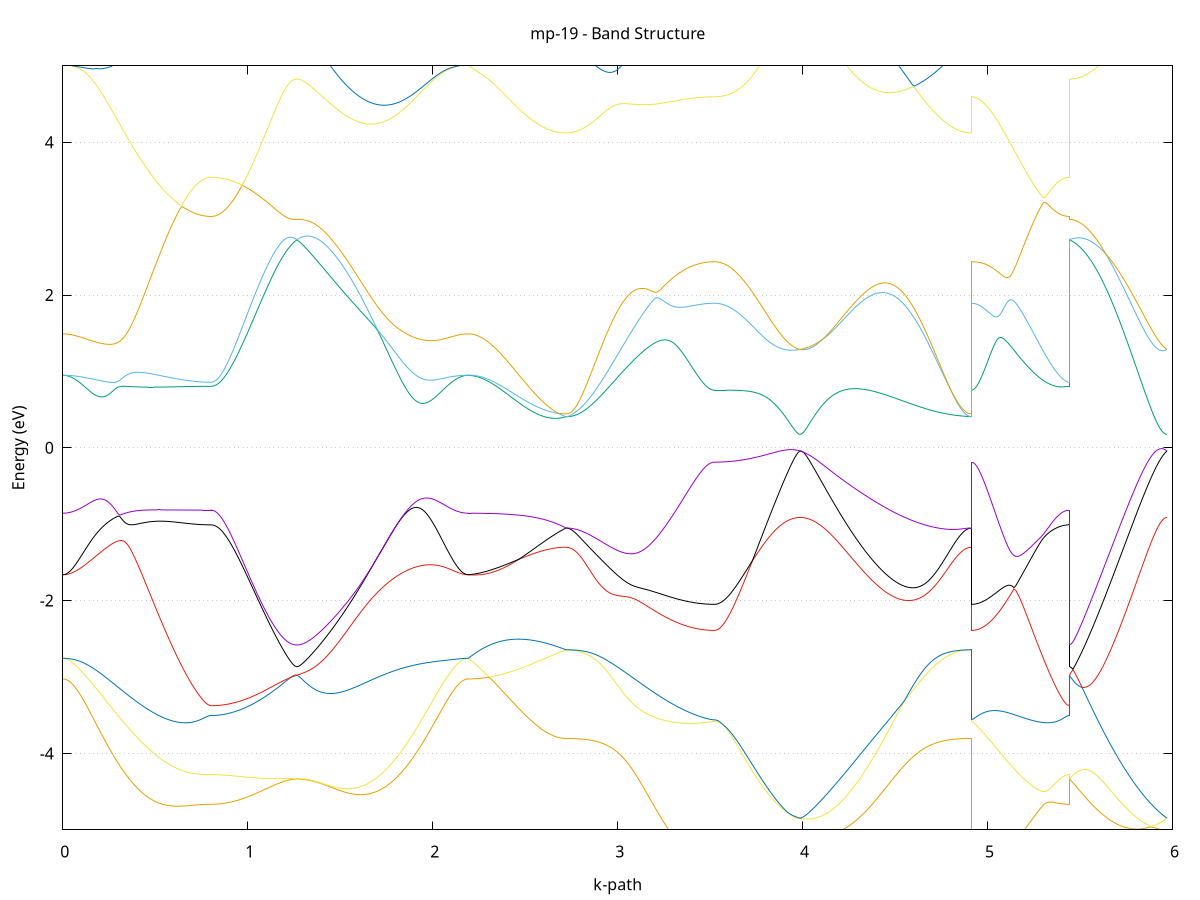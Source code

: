 set title 'mp-19 - Band Structure'
set xlabel 'k-path'
set ylabel 'Energy (eV)'
set grid y
set yrange [-5:5]
set terminal png size 800,600
set output 'mp-19_bands_gnuplot.png'
plot '-' using 1:2 with lines notitle, '-' using 1:2 with lines notitle, '-' using 1:2 with lines notitle, '-' using 1:2 with lines notitle, '-' using 1:2 with lines notitle, '-' using 1:2 with lines notitle, '-' using 1:2 with lines notitle, '-' using 1:2 with lines notitle, '-' using 1:2 with lines notitle, '-' using 1:2 with lines notitle, '-' using 1:2 with lines notitle, '-' using 1:2 with lines notitle, '-' using 1:2 with lines notitle, '-' using 1:2 with lines notitle, '-' using 1:2 with lines notitle, '-' using 1:2 with lines notitle, '-' using 1:2 with lines notitle, '-' using 1:2 with lines notitle, '-' using 1:2 with lines notitle, '-' using 1:2 with lines notitle
0.000000 -13.418084
0.009908 -13.417884
0.019816 -13.417084
0.029724 -13.415884
0.039631 -13.414184
0.049539 -13.411984
0.059447 -13.409184
0.069355 -13.406084
0.079263 -13.402384
0.089171 -13.398184
0.099078 -13.393584
0.108986 -13.388384
0.118894 -13.382784
0.128802 -13.376684
0.138710 -13.370084
0.148618 -13.363084
0.158525 -13.355584
0.168433 -13.347584
0.178341 -13.339184
0.188249 -13.330184
0.198157 -13.320884
0.208065 -13.311084
0.217972 -13.300784
0.227880 -13.290084
0.237788 -13.278984
0.247696 -13.267384
0.257604 -13.255384
0.267512 -13.242984
0.277419 -13.230084
0.287327 -13.216884
0.297235 -13.203284
0.307143 -13.189184
0.317051 -13.174784
0.326959 -13.159984
0.336866 -13.144884
0.346774 -13.129384
0.356682 -13.113484
0.366590 -13.097284
0.376498 -13.080784
0.386406 -13.063984
0.396313 -13.046884
0.406221 -13.029484
0.416129 -13.011784
0.426037 -12.993884
0.435945 -12.975684
0.445853 -12.957384
0.455761 -12.938784
0.465668 -12.919984
0.475576 -12.901084
0.485484 -12.882084
0.495392 -12.862884
0.505300 -12.843584
0.515208 -12.824284
0.525115 -12.804984
0.535023 -12.785584
0.544931 -12.766284
0.554839 -12.746984
0.564747 -12.727884
0.574655 -12.708884
0.584562 -12.690084
0.594470 -12.671484
0.604378 -12.653184
0.614286 -12.635184
0.624194 -12.617484
0.634102 -12.600284
0.644009 -12.583684
0.653917 -12.567484
0.663825 -12.551984
0.673733 -12.537084
0.683641 -12.522984
0.693549 -12.509584
0.703456 -12.497184
0.713364 -12.485684
0.723272 -12.475184
0.733180 -12.465684
0.743088 -12.457384
0.752996 -12.450284
0.762903 -12.444384
0.772811 -12.439684
0.782719 -12.436384
0.792627 -12.434384
0.802535 -12.433684
0.802535 -12.433684
0.812393 -12.433484
0.822252 -12.433084
0.832110 -12.432384
0.841968 -12.431384
0.851827 -12.430084
0.861685 -12.428484
0.871543 -12.426684
0.881402 -12.424584
0.891260 -12.422184
0.901119 -12.419484
0.910977 -12.416584
0.920835 -12.413484
0.930694 -12.410084
0.940552 -12.406384
0.950410 -12.402584
0.960269 -12.398484
0.970127 -12.394184
0.979986 -12.389784
0.989844 -12.385084
0.999702 -12.380284
1.009561 -12.375284
1.019419 -12.370184
1.029277 -12.364884
1.039136 -12.359584
1.048994 -12.354084
1.058853 -12.348584
1.068711 -12.343084
1.078569 -12.337484
1.088428 -12.331884
1.098286 -12.326384
1.108144 -12.320884
1.118003 -12.315384
1.127861 -12.310084
1.137720 -12.304884
1.147578 -12.299784
1.157436 -12.294984
1.167295 -12.290384
1.177153 -12.285984
1.187011 -12.281984
1.196870 -12.278284
1.206728 -12.274884
1.216587 -12.271984
1.226445 -12.269484
1.236303 -12.267484
1.246162 -12.266084
1.256020 -12.265184
1.265878 -12.264784
1.265878 -12.264784
1.275843 -12.265184
1.285807 -12.266184
1.295772 -12.267884
1.305736 -12.270384
1.315700 -12.273584
1.325665 -12.277584
1.335629 -12.282384
1.345593 -12.288084
1.355558 -12.294484
1.365522 -12.301884
1.375487 -12.309984
1.385451 -12.318984
1.395415 -12.328684
1.405380 -12.339284
1.415344 -12.350684
1.425309 -12.362884
1.435273 -12.375684
1.445237 -12.389284
1.455202 -12.403584
1.465166 -12.418484
1.475130 -12.433984
1.485095 -12.450084
1.495059 -12.466684
1.505024 -12.483884
1.514988 -12.501384
1.524952 -12.519384
1.534917 -12.537784
1.544881 -12.556484
1.554845 -12.575484
1.564810 -12.594784
1.574774 -12.614284
1.584739 -12.633884
1.594703 -12.653784
1.604667 -12.673784
1.614632 -12.693784
1.624596 -12.713984
1.634561 -12.734084
1.644525 -12.754284
1.654489 -12.774484
1.664454 -12.794584
1.674418 -12.814584
1.684382 -12.834584
1.694347 -12.854384
1.704311 -12.874084
1.714276 -12.893684
1.724240 -12.912984
1.734204 -12.932184
1.744169 -12.951184
1.754133 -12.969884
1.764097 -12.988384
1.774062 -13.006684
1.784026 -13.024584
1.793991 -13.042284
1.803955 -13.059684
1.813919 -13.076784
1.823884 -13.093484
1.833848 -13.109884
1.843813 -13.125984
1.853777 -13.141684
1.863741 -13.156984
1.873706 -13.171984
1.883670 -13.186584
1.893634 -13.200784
1.903599 -13.214584
1.913563 -13.227984
1.923528 -13.240984
1.933492 -13.253484
1.943456 -13.265684
1.953421 -13.277384
1.963385 -13.288684
1.973349 -13.299484
1.983314 -13.309884
1.993278 -13.319784
2.003243 -13.329184
2.013207 -13.338284
2.023171 -13.346784
2.033136 -13.354884
2.043100 -13.362484
2.053065 -13.369584
2.063029 -13.376184
2.072993 -13.382384
2.082958 -13.388084
2.092922 -13.393284
2.102886 -13.397984
2.112851 -13.402184
2.122815 -13.405884
2.132780 -13.409084
2.142744 -13.411884
2.152708 -13.414084
2.162673 -13.415884
2.172637 -13.417084
2.182601 -13.417884
2.192566 -13.418084
2.192566 -13.418084
2.202535 -13.417784
2.212504 -13.416884
2.222473 -13.415284
2.232442 -13.413084
2.242411 -13.410284
2.252380 -13.406784
2.262350 -13.402784
2.272319 -13.398084
2.282288 -13.392784
2.292257 -13.386784
2.302226 -13.380284
2.312195 -13.373084
2.322164 -13.365284
2.332133 -13.356784
2.342102 -13.347784
2.352072 -13.338084
2.362041 -13.327784
2.372010 -13.316884
2.381979 -13.305384
2.391948 -13.293184
2.401917 -13.280484
2.411886 -13.267084
2.421855 -13.253084
2.431824 -13.238484
2.441794 -13.223284
2.451763 -13.207484
2.461732 -13.191084
2.471701 -13.173984
2.481670 -13.156384
2.491639 -13.138084
2.501608 -13.119284
2.511577 -13.099784
2.521546 -13.079784
2.531515 -13.059084
2.541485 -13.037884
2.551454 -13.016084
2.561423 -12.993584
2.571392 -12.970584
2.581361 -12.946984
2.591330 -12.922784
2.601299 -12.898084
2.611268 -12.872684
2.621237 -12.846784
2.631207 -12.820284
2.641176 -12.793184
2.651145 -12.765584
2.661114 -12.737384
2.671083 -12.708584
2.681052 -12.679184
2.691021 -12.649384
2.700990 -12.618884
2.710959 -12.587884
2.720929 -12.556384
2.720929 -12.556384
2.730836 -12.556184
2.740744 -12.555684
2.750652 -12.554684
2.760560 -12.553484
2.770468 -12.551784
2.780376 -12.549784
2.790283 -12.547484
2.800191 -12.544684
2.810099 -12.541684
2.820007 -12.538184
2.829915 -12.534484
2.839823 -12.530284
2.849730 -12.525884
2.859638 -12.521084
2.869546 -12.515884
2.879454 -12.510484
2.889362 -12.504684
2.899270 -12.498584
2.909177 -12.492184
2.919085 -12.485484
2.928993 -12.478484
2.938901 -12.471184
2.948809 -12.463584
2.958717 -12.455684
2.968624 -12.447584
2.978532 -12.439184
2.988440 -12.430584
2.998348 -12.421684
3.008256 -12.412584
3.018164 -12.403284
3.028071 -12.393784
3.037979 -12.383984
3.047887 -12.374084
3.057795 -12.363984
3.067703 -12.353784
3.077611 -12.343384
3.087518 -12.332884
3.097426 -12.322284
3.107334 -12.311484
3.117242 -12.300684
3.127150 -12.289784
3.137058 -12.278784
3.146966 -12.267784
3.156873 -12.256684
3.166781 -12.245584
3.176689 -12.234584
3.186597 -12.223484
3.196505 -12.212484
3.206413 -12.201584
3.216320 -12.190684
3.226228 -12.179884
3.236136 -12.169284
3.246044 -12.158684
3.255952 -12.148284
3.265860 -12.138084
3.275767 -12.127984
3.285675 -12.118184
3.295583 -12.108584
3.305491 -12.099184
3.315399 -12.090084
3.325307 -12.081284
3.335214 -12.072684
3.345122 -12.064484
3.355030 -12.056584
3.364938 -12.049084
3.374846 -12.041884
3.384754 -12.035084
3.394661 -12.028684
3.404569 -12.022684
3.414477 -12.017184
3.424385 -12.011984
3.434293 -12.007384
3.444201 -12.003184
3.454108 -11.999384
3.464016 -11.996184
3.473924 -11.993384
3.483832 -11.991084
3.493740 -11.989284
3.503648 -11.987984
3.513555 -11.987284
3.523463 -11.986984
3.523463 -11.986984
3.533322 -11.986784
3.543180 -11.986284
3.553038 -11.985284
3.562897 -11.983984
3.572755 -11.982284
3.582614 -11.980184
3.592472 -11.977784
3.602330 -11.974884
3.612189 -11.971784
3.622047 -11.968184
3.631905 -11.964284
3.641764 -11.960084
3.651622 -11.955484
3.661481 -11.950584
3.671339 -11.945384
3.681197 -11.939784
3.691056 -11.933884
3.700914 -11.927784
3.710772 -11.921284
3.720631 -11.914584
3.730489 -11.907584
3.740348 -11.900284
3.750206 -11.892784
3.760064 -11.885084
3.769923 -11.877184
3.779781 -11.869084
3.789639 -11.860784
3.799498 -11.852384
3.809356 -11.843884
3.819215 -11.835184
3.829073 -11.826484
3.838931 -11.817684
3.848790 -11.808784
3.858648 -11.799984
3.868506 -11.791184
3.878365 -11.782384
3.888223 -11.773684
3.898082 -11.765184
3.907940 -11.756784
3.917798 -11.748484
3.927657 -11.740484
3.937515 -11.732784
3.947373 -11.725284
3.957232 -11.718184
3.967090 -11.711484
3.976949 -11.705184
3.986807 -11.699284
3.986807 -11.699284
3.996771 -11.705084
4.006736 -11.711184
4.016700 -11.717584
4.026664 -11.724284
4.036629 -11.731184
4.046593 -11.738384
4.056558 -11.745984
4.066522 -11.753784
4.076486 -11.761884
4.086451 -11.770184
4.096415 -11.778884
4.106380 -11.787784
4.116344 -11.796984
4.126308 -11.806484
4.136273 -11.816184
4.146237 -11.826184
4.156201 -11.836484
4.166166 -11.846984
4.176130 -11.857684
4.186095 -11.868584
4.196059 -11.879784
4.206023 -11.891184
4.215988 -11.902784
4.225952 -11.914584
4.235916 -11.926584
4.245881 -11.938684
4.255845 -11.950984
4.265810 -11.963384
4.275774 -11.975984
4.285738 -11.988684
4.295703 -12.001584
4.305667 -12.014484
4.315632 -12.027484
4.325596 -12.040584
4.335560 -12.053784
4.345525 -12.066984
4.355489 -12.080184
4.365453 -12.093484
4.375418 -12.106784
4.385382 -12.120084
4.395347 -12.133284
4.405311 -12.146584
4.415275 -12.159784
4.425240 -12.172984
4.435204 -12.186084
4.445168 -12.199084
4.455133 -12.211984
4.465097 -12.224884
4.475062 -12.237584
4.485026 -12.250184
4.494990 -12.262684
4.504955 -12.274984
4.514919 -12.287184
4.524883 -12.299184
4.534848 -12.310984
4.544812 -12.322684
4.554777 -12.334084
4.564741 -12.345384
4.574705 -12.356384
4.584670 -12.367284
4.594634 -12.377784
4.604599 -12.388184
4.614563 -12.398284
4.624527 -12.408084
4.634492 -12.417684
4.644456 -12.426984
4.654420 -12.435984
4.664385 -12.444784
4.674349 -12.453184
4.684314 -12.461384
4.694278 -12.469184
4.704242 -12.476784
4.714207 -12.483984
4.724171 -12.490884
4.734135 -12.497484
4.744100 -12.503784
4.754064 -12.509684
4.764029 -12.515284
4.773993 -12.520484
4.783957 -12.525384
4.793922 -12.529884
4.803886 -12.534084
4.813851 -12.537984
4.823815 -12.541484
4.833779 -12.544584
4.843744 -12.547284
4.853708 -12.549684
4.863672 -12.551784
4.873637 -12.553384
4.883601 -12.554684
4.893566 -12.555584
4.903530 -12.556184
4.913494 -12.556384
4.913494 -11.986984
4.923463 -11.988084
4.933433 -11.991084
4.943402 -11.996084
4.953371 -12.002784
4.963340 -12.010884
4.973309 -12.020384
4.983278 -12.030884
4.993247 -12.042284
5.003216 -12.054384
5.013185 -12.066984
5.023155 -12.079984
5.033124 -12.093284
5.043093 -12.106684
5.053062 -12.120284
5.063031 -12.133884
5.073000 -12.147484
5.082969 -12.160984
5.092938 -12.174384
5.102907 -12.187584
5.112876 -12.200684
5.122846 -12.213484
5.132815 -12.226084
5.142784 -12.238484
5.152753 -12.250484
5.162722 -12.262284
5.172691 -12.273784
5.182660 -12.284884
5.192629 -12.295684
5.202598 -12.306084
5.212568 -12.316184
5.222537 -12.325884
5.232506 -12.335284
5.242475 -12.344184
5.252444 -12.352784
5.262413 -12.360884
5.272382 -12.368684
5.282351 -12.375984
5.292320 -12.382884
5.302290 -12.389384
5.312259 -12.395384
5.322228 -12.400984
5.332197 -12.406184
5.342166 -12.410984
5.352135 -12.415284
5.362104 -12.419084
5.372073 -12.422484
5.382042 -12.425484
5.392011 -12.427984
5.401981 -12.429984
5.411950 -12.431584
5.421919 -12.432784
5.431888 -12.433384
5.441857 -12.433684
5.441857 -12.264784
5.451826 -12.264584
5.461795 -12.263984
5.471764 -12.262784
5.481733 -12.261284
5.491703 -12.259284
5.501672 -12.256884
5.511641 -12.253984
5.521610 -12.250684
5.531579 -12.246884
5.541548 -12.242684
5.551517 -12.238084
5.561486 -12.232984
5.571455 -12.227484
5.581425 -12.221584
5.591394 -12.215184
5.601363 -12.208484
5.611332 -12.201284
5.621301 -12.193584
5.631270 -12.185584
5.641239 -12.177184
5.651208 -12.168284
5.661177 -12.158984
5.671146 -12.149384
5.681116 -12.139284
5.691085 -12.128884
5.701054 -12.117984
5.711023 -12.106784
5.720992 -12.095184
5.730961 -12.083184
5.740930 -12.070884
5.750899 -12.058184
5.760868 -12.045084
5.770838 -12.031684
5.780807 -12.017884
5.790776 -12.003784
5.800745 -11.989284
5.810714 -11.974584
5.820683 -11.959484
5.830652 -11.944084
5.840621 -11.928284
5.850590 -11.912284
5.860560 -11.895984
5.870529 -11.879384
5.880498 -11.862484
5.890467 -11.845284
5.900436 -11.827884
5.910405 -11.810284
5.920374 -11.792284
5.930343 -11.774184
5.940312 -11.755784
5.950281 -11.737184
5.960251 -11.718284
5.970220 -11.699284
e
0.000000 -10.248584
0.009908 -10.248684
0.019816 -10.248884
0.029724 -10.249284
0.039631 -10.249784
0.049539 -10.250484
0.059447 -10.251384
0.069355 -10.252484
0.079263 -10.253684
0.089171 -10.255084
0.099078 -10.256684
0.108986 -10.258484
0.118894 -10.260484
0.128802 -10.262784
0.138710 -10.265184
0.148618 -10.267884
0.158525 -10.270784
0.168433 -10.273984
0.178341 -10.277384
0.188249 -10.281084
0.198157 -10.285084
0.208065 -10.289384
0.217972 -10.293984
0.227880 -10.298984
0.237788 -10.304184
0.247696 -10.309784
0.257604 -10.315784
0.267512 -10.322184
0.277419 -10.328884
0.287327 -10.335984
0.297235 -10.343484
0.307143 -10.351384
0.317051 -10.359684
0.326959 -10.368484
0.336866 -10.377684
0.346774 -10.387284
0.356682 -10.397384
0.366590 -10.407884
0.376498 -10.418784
0.386406 -10.430184
0.396313 -10.441984
0.406221 -10.454184
0.416129 -10.466884
0.426037 -10.479984
0.435945 -10.493484
0.445853 -10.507384
0.455761 -10.521684
0.465668 -10.536284
0.475576 -10.551284
0.485484 -10.566684
0.495392 -10.582284
0.505300 -10.598184
0.515208 -10.614384
0.525115 -10.630784
0.535023 -10.647384
0.544931 -10.664084
0.554839 -10.680984
0.564747 -10.697884
0.574655 -10.714884
0.584562 -10.731784
0.594470 -10.748584
0.604378 -10.765384
0.614286 -10.781884
0.624194 -10.798184
0.634102 -10.814184
0.644009 -10.829784
0.653917 -10.844984
0.663825 -10.859684
0.673733 -10.873784
0.683641 -10.887284
0.693549 -10.899984
0.703456 -10.911884
0.713364 -10.922984
0.723272 -10.933084
0.733180 -10.942184
0.743088 -10.950284
0.752996 -10.957184
0.762903 -10.962884
0.772811 -10.967484
0.782719 -10.970684
0.792627 -10.972684
0.802535 -10.973284
0.802535 -10.973284
0.812393 -10.973084
0.822252 -10.972584
0.832110 -10.971684
0.841968 -10.970384
0.851827 -10.968684
0.861685 -10.966684
0.871543 -10.964384
0.881402 -10.961584
0.891260 -10.958584
0.901119 -10.955084
0.910977 -10.951284
0.920835 -10.947184
0.930694 -10.942684
0.940552 -10.937784
0.950410 -10.932684
0.960269 -10.927184
0.970127 -10.921284
0.979986 -10.915184
0.989844 -10.908684
0.999702 -10.901884
1.009561 -10.894684
1.019419 -10.887284
1.029277 -10.879584
1.039136 -10.871584
1.048994 -10.863284
1.058853 -10.854684
1.068711 -10.845884
1.078569 -10.836784
1.088428 -10.827384
1.098286 -10.817784
1.108144 -10.807884
1.118003 -10.797784
1.127861 -10.787484
1.137720 -10.776984
1.147578 -10.766284
1.157436 -10.755384
1.167295 -10.744284
1.177153 -10.732984
1.187011 -10.721584
1.196870 -10.710084
1.206728 -10.698384
1.216587 -10.686484
1.226445 -10.674584
1.236303 -10.662584
1.246162 -10.650484
1.256020 -10.638284
1.265878 -10.626084
1.265878 -10.626084
1.275843 -10.638084
1.285807 -10.649484
1.295772 -10.660084
1.305736 -10.669884
1.315700 -10.678884
1.325665 -10.687084
1.335629 -10.694384
1.345593 -10.700784
1.355558 -10.706184
1.365522 -10.710784
1.375487 -10.714484
1.385451 -10.717184
1.395415 -10.718984
1.405380 -10.719984
1.415344 -10.719984
1.425309 -10.719184
1.435273 -10.717484
1.445237 -10.714984
1.455202 -10.711784
1.465166 -10.707784
1.475130 -10.703084
1.485095 -10.697684
1.495059 -10.691684
1.505024 -10.685084
1.514988 -10.677984
1.524952 -10.670284
1.534917 -10.662184
1.544881 -10.653684
1.554845 -10.644784
1.564810 -10.635584
1.574774 -10.626084
1.584739 -10.616284
1.594703 -10.606184
1.604667 -10.595984
1.614632 -10.585684
1.624596 -10.575184
1.634561 -10.564684
1.644525 -10.553984
1.654489 -10.543384
1.664454 -10.532784
1.674418 -10.522184
1.684382 -10.511584
1.694347 -10.501184
1.704311 -10.490784
1.714276 -10.480484
1.724240 -10.470384
1.734204 -10.460384
1.744169 -10.450584
1.754133 -10.440984
1.764097 -10.431584
1.774062 -10.422384
1.784026 -10.413384
1.793991 -10.404684
1.803955 -10.396084
1.813919 -10.387884
1.823884 -10.379784
1.833848 -10.372084
1.843813 -10.364584
1.853777 -10.357284
1.863741 -10.350284
1.873706 -10.343584
1.883670 -10.337084
1.893634 -10.330884
1.903599 -10.324884
1.913563 -10.319284
1.923528 -10.313784
1.933492 -10.308584
1.943456 -10.303684
1.953421 -10.298984
1.963385 -10.294584
1.973349 -10.290384
1.983314 -10.286384
1.993278 -10.282684
2.003243 -10.279084
2.013207 -10.275784
2.023171 -10.272684
2.033136 -10.269784
2.043100 -10.267184
2.053065 -10.264684
2.063029 -10.262384
2.072993 -10.260284
2.082958 -10.258384
2.092922 -10.256584
2.102886 -10.255084
2.112851 -10.253684
2.122815 -10.252484
2.132780 -10.251384
2.142744 -10.250584
2.152708 -10.249784
2.162673 -10.249284
2.172637 -10.248884
2.182601 -10.248684
2.192566 -10.248584
2.192566 -10.248584
2.202535 -10.299684
2.212504 -10.350684
2.222473 -10.401584
2.232442 -10.452484
2.242411 -10.503184
2.252380 -10.553684
2.262350 -10.604184
2.272319 -10.654384
2.282288 -10.704384
2.292257 -10.754284
2.302226 -10.803884
2.312195 -10.853284
2.322164 -10.902484
2.332133 -10.951384
2.342102 -10.999984
2.352072 -11.048284
2.362041 -11.096384
2.372010 -11.144084
2.381979 -11.191484
2.391948 -11.238584
2.401917 -11.285384
2.411886 -11.331784
2.421855 -11.377784
2.431824 -11.423484
2.441794 -11.468784
2.451763 -11.513784
2.461732 -11.558284
2.471701 -11.602484
2.481670 -11.646184
2.491639 -11.689484
2.501608 -11.732384
2.511577 -11.774784
2.521546 -11.816884
2.531515 -11.858384
2.541485 -11.899584
2.551454 -11.940184
2.561423 -11.980384
2.571392 -12.020184
2.581361 -12.059384
2.591330 -12.098184
2.601299 -12.136484
2.611268 -12.174284
2.621237 -12.211584
2.631207 -12.248384
2.641176 -12.284684
2.651145 -12.320484
2.661114 -12.355784
2.671083 -12.390484
2.681052 -12.424784
2.691021 -12.458484
2.700990 -12.491584
2.710959 -12.524284
2.720929 -12.556284
2.720929 -12.556284
2.730836 -12.556084
2.740744 -12.555384
2.750652 -12.554284
2.760560 -12.552684
2.770468 -12.550584
2.780376 -12.548084
2.790283 -12.545084
2.800191 -12.541684
2.810099 -12.537784
2.820007 -12.533384
2.829915 -12.528584
2.839823 -12.523384
2.849730 -12.517684
2.859638 -12.511584
2.869546 -12.504984
2.879454 -12.497984
2.889362 -12.490484
2.899270 -12.482584
2.909177 -12.474284
2.919085 -12.465484
2.928993 -12.456284
2.938901 -12.446684
2.948809 -12.436684
2.958717 -12.426284
2.968624 -12.415384
2.978532 -12.404184
2.988440 -12.392584
2.998348 -12.380484
3.008256 -12.368084
3.018164 -12.355284
3.028071 -12.342084
3.037979 -12.328584
3.047887 -12.314684
3.057795 -12.300384
3.067703 -12.285784
3.077611 -12.270884
3.087518 -12.255584
3.097426 -12.240084
3.107334 -12.224184
3.117242 -12.207984
3.127150 -12.191584
3.137058 -12.174884
3.146966 -12.157884
3.156873 -12.140784
3.166781 -12.123384
3.176689 -12.105784
3.186597 -12.087984
3.196505 -12.069984
3.206413 -12.051884
3.216320 -12.033684
3.226228 -12.015384
3.236136 -11.997084
3.246044 -11.978584
3.255952 -11.960184
3.265860 -11.941784
3.275767 -11.923384
3.285675 -11.905184
3.295583 -11.886984
3.305491 -11.868984
3.315399 -11.851184
3.325307 -11.833684
3.335214 -11.816484
3.345122 -11.799584
3.355030 -11.783084
3.364938 -11.767084
3.374846 -11.751584
3.384754 -11.736684
3.394661 -11.722384
3.404569 -11.708884
3.414477 -11.696084
3.424385 -11.684084
3.434293 -11.673084
3.444201 -11.662984
3.454108 -11.653884
3.464016 -11.645884
3.473924 -11.638984
3.483832 -11.633284
3.493740 -11.628884
3.503648 -11.625584
3.513555 -11.623684
3.523463 -11.623084
3.523463 -11.623084
3.533322 -11.623084
3.543180 -11.623084
3.553038 -11.623084
3.562897 -11.623084
3.572755 -11.623184
3.582614 -11.623184
3.592472 -11.623284
3.602330 -11.623284
3.612189 -11.623384
3.622047 -11.623484
3.631905 -11.623684
3.641764 -11.623784
3.651622 -11.624084
3.661481 -11.624284
3.671339 -11.624584
3.681197 -11.624884
3.691056 -11.625284
3.700914 -11.625784
3.710772 -11.626284
3.720631 -11.626884
3.730489 -11.627584
3.740348 -11.628384
3.750206 -11.629184
3.760064 -11.630184
3.769923 -11.631284
3.779781 -11.632484
3.789639 -11.633784
3.799498 -11.635284
3.809356 -11.636884
3.819215 -11.638684
3.829073 -11.640584
3.838931 -11.642684
3.848790 -11.644884
3.858648 -11.647384
3.868506 -11.649984
3.878365 -11.652884
3.888223 -11.655884
3.898082 -11.659184
3.907940 -11.662684
3.917798 -11.666384
3.927657 -11.670284
3.937515 -11.674484
3.947373 -11.678984
3.957232 -11.683584
3.967090 -11.688584
3.976949 -11.693784
3.986807 -11.699284
3.986807 -11.699284
3.996771 -11.693884
4.006736 -11.688984
4.016700 -11.684684
4.026664 -11.681084
4.036629 -11.677984
4.046593 -11.675684
4.056558 -11.674084
4.066522 -11.673184
4.076486 -11.673084
4.086451 -11.673784
4.096415 -11.675184
4.106380 -11.677484
4.116344 -11.680584
4.126308 -11.684484
4.136273 -11.689184
4.146237 -11.694684
4.156201 -11.700984
4.166166 -11.708084
4.176130 -11.715884
4.186095 -11.724484
4.196059 -11.733684
4.206023 -11.743684
4.215988 -11.754284
4.225952 -11.765584
4.235916 -11.777384
4.245881 -11.789784
4.255845 -11.802684
4.265810 -11.815984
4.275774 -11.829884
4.285738 -11.844084
4.295703 -11.858784
4.305667 -11.873684
4.315632 -11.888984
4.325596 -11.904584
4.335560 -11.920384
4.345525 -11.936384
4.355489 -11.952584
4.365453 -11.968884
4.375418 -11.985384
4.385382 -12.001984
4.395347 -12.018584
4.405311 -12.035184
4.415275 -12.051884
4.425240 -12.068584
4.435204 -12.085184
4.445168 -12.101684
4.455133 -12.118184
4.465097 -12.134584
4.475062 -12.150784
4.485026 -12.166984
4.494990 -12.182884
4.504955 -12.198684
4.514919 -12.214284
4.524883 -12.229584
4.534848 -12.244784
4.544812 -12.259684
4.554777 -12.274384
4.564741 -12.288784
4.574705 -12.302884
4.584670 -12.316684
4.594634 -12.330184
4.604599 -12.343384
4.614563 -12.356284
4.624527 -12.368784
4.634492 -12.380984
4.644456 -12.392784
4.654420 -12.404284
4.664385 -12.415384
4.674349 -12.426184
4.684314 -12.436484
4.694278 -12.446484
4.704242 -12.455984
4.714207 -12.465184
4.724171 -12.473884
4.734135 -12.482184
4.744100 -12.490084
4.754064 -12.497584
4.764029 -12.504584
4.773993 -12.511184
4.783957 -12.517384
4.793922 -12.523084
4.803886 -12.528384
4.813851 -12.533184
4.823815 -12.537584
4.833779 -12.541484
4.843744 -12.544984
4.853708 -12.547984
4.863672 -12.550484
4.873637 -12.552584
4.883601 -12.554284
4.893566 -12.555384
4.903530 -12.556084
4.913494 -12.556284
4.913494 -11.623084
4.923463 -11.621884
4.933433 -11.618284
4.943402 -11.612584
4.953371 -11.604784
4.963340 -11.595084
4.973309 -11.583884
4.983278 -11.571284
4.993247 -11.557584
5.003216 -11.542784
5.013185 -11.527284
5.023155 -11.511084
5.033124 -11.494284
5.043093 -11.477084
5.053062 -11.459484
5.063031 -11.441684
5.073000 -11.423584
5.082969 -11.405384
5.092938 -11.387084
5.102907 -11.368784
5.112876 -11.350484
5.122846 -11.332284
5.132815 -11.314084
5.142784 -11.296084
5.152753 -11.278284
5.162722 -11.260584
5.172691 -11.243184
5.182660 -11.226084
5.192629 -11.209284
5.202598 -11.192884
5.212568 -11.176784
5.222537 -11.161084
5.232506 -11.145884
5.242475 -11.131184
5.252444 -11.116884
5.262413 -11.103084
5.272382 -11.089884
5.282351 -11.077284
5.292320 -11.065284
5.302290 -11.053984
5.312259 -11.043284
5.322228 -11.033184
5.332197 -11.023884
5.342166 -11.015284
5.352135 -11.007484
5.362104 -11.000384
5.372073 -10.994084
5.382042 -10.988684
5.392011 -10.983984
5.401981 -10.980184
5.411950 -10.977184
5.421919 -10.974984
5.431888 -10.973684
5.441857 -10.973284
5.441857 -10.626084
5.451826 -10.644084
5.461795 -10.662384
5.471764 -10.680784
5.481733 -10.699384
5.491703 -10.718184
5.501672 -10.737084
5.511641 -10.756184
5.521610 -10.775384
5.531579 -10.794784
5.541548 -10.814284
5.551517 -10.833884
5.561486 -10.853684
5.571455 -10.873584
5.581425 -10.893584
5.591394 -10.913784
5.601363 -10.933984
5.611332 -10.954384
5.621301 -10.974884
5.631270 -10.995384
5.641239 -11.016084
5.651208 -11.036784
5.661177 -11.057684
5.671146 -11.078484
5.681116 -11.099484
5.691085 -11.120484
5.701054 -11.141584
5.711023 -11.162684
5.720992 -11.183784
5.730961 -11.204984
5.740930 -11.226184
5.750899 -11.247384
5.760868 -11.268584
5.770838 -11.289784
5.780807 -11.310984
5.790776 -11.332184
5.800745 -11.353384
5.810714 -11.374484
5.820683 -11.395484
5.830652 -11.416484
5.840621 -11.437484
5.850590 -11.458284
5.860560 -11.479084
5.870529 -11.499784
5.880498 -11.520284
5.890467 -11.540784
5.900436 -11.561084
5.910405 -11.581284
5.920374 -11.601384
5.930343 -11.621284
5.940312 -11.641084
5.950281 -11.660684
5.960251 -11.680084
5.970220 -11.699284
e
0.000000 -10.248584
0.009908 -10.248484
0.019816 -10.248284
0.029724 -10.248084
0.039631 -10.247684
0.049539 -10.247184
0.059447 -10.246584
0.069355 -10.245884
0.079263 -10.245084
0.089171 -10.244184
0.099078 -10.243184
0.108986 -10.241984
0.118894 -10.240784
0.128802 -10.239484
0.138710 -10.237984
0.148618 -10.236484
0.158525 -10.234784
0.168433 -10.233084
0.178341 -10.231184
0.188249 -10.229284
0.198157 -10.227184
0.208065 -10.225084
0.217972 -10.222884
0.227880 -10.220484
0.237788 -10.218084
0.247696 -10.215584
0.257604 -10.213084
0.267512 -10.210384
0.277419 -10.207684
0.287327 -10.204784
0.297235 -10.201984
0.307143 -10.198984
0.317051 -10.195984
0.326959 -10.192884
0.336866 -10.189784
0.346774 -10.186584
0.356682 -10.183284
0.366590 -10.180084
0.376498 -10.176684
0.386406 -10.173384
0.396313 -10.169984
0.406221 -10.166584
0.416129 -10.163184
0.426037 -10.159684
0.435945 -10.156284
0.445853 -10.152784
0.455761 -10.149384
0.465668 -10.145884
0.475576 -10.142484
0.485484 -10.139084
0.495392 -10.135684
0.505300 -10.132384
0.515208 -10.129084
0.525115 -10.125784
0.535023 -10.122584
0.544931 -10.119384
0.554839 -10.116284
0.564747 -10.113284
0.574655 -10.110284
0.584562 -10.107484
0.594470 -10.104684
0.604378 -10.101984
0.614286 -10.099284
0.624194 -10.096784
0.634102 -10.094384
0.644009 -10.092084
0.653917 -10.089884
0.663825 -10.087884
0.673733 -10.085884
0.683641 -10.084084
0.693549 -10.082384
0.703456 -10.080884
0.713364 -10.079484
0.723272 -10.078184
0.733180 -10.077084
0.743088 -10.076084
0.752996 -10.075284
0.762903 -10.074584
0.772811 -10.073984
0.782719 -10.073684
0.792627 -10.073384
0.802535 -10.073284
0.802535 -10.073284
0.812393 -10.073684
0.822252 -10.074784
0.832110 -10.076684
0.841968 -10.079284
0.851827 -10.082584
0.861685 -10.086584
0.871543 -10.091284
0.881402 -10.096784
0.891260 -10.102984
0.901119 -10.109784
0.910977 -10.117284
0.920835 -10.125484
0.930694 -10.134384
0.940552 -10.143784
0.950410 -10.153884
0.960269 -10.164584
0.970127 -10.175784
0.979986 -10.187584
0.989844 -10.199984
0.999702 -10.212784
1.009561 -10.226184
1.019419 -10.239884
1.029277 -10.254184
1.039136 -10.268784
1.048994 -10.283684
1.058853 -10.299084
1.068711 -10.314684
1.078569 -10.330484
1.088428 -10.346584
1.098286 -10.362884
1.108144 -10.379384
1.118003 -10.395884
1.127861 -10.412484
1.137720 -10.429184
1.147578 -10.445784
1.157436 -10.462384
1.167295 -10.478784
1.177153 -10.495084
1.187011 -10.511084
1.196870 -10.526884
1.206728 -10.542384
1.216587 -10.557484
1.226445 -10.572284
1.236303 -10.586484
1.246162 -10.600284
1.256020 -10.613484
1.265878 -10.625984
1.265878 -10.625984
1.275843 -10.613584
1.285807 -10.601184
1.295772 -10.588684
1.305736 -10.576184
1.315700 -10.563784
1.325665 -10.551284
1.335629 -10.538884
1.345593 -10.526584
1.355558 -10.514284
1.365522 -10.502084
1.375487 -10.490084
1.385451 -10.478084
1.395415 -10.466284
1.405380 -10.454584
1.415344 -10.443084
1.425309 -10.431684
1.435273 -10.420484
1.445237 -10.409584
1.455202 -10.398784
1.465166 -10.388284
1.475130 -10.377984
1.485095 -10.367984
1.495059 -10.358184
1.505024 -10.348784
1.514988 -10.339584
1.524952 -10.330584
1.534917 -10.321984
1.544881 -10.313684
1.554845 -10.305684
1.564810 -10.298084
1.574774 -10.290684
1.584739 -10.283684
1.594703 -10.276984
1.604667 -10.270684
1.614632 -10.264684
1.624596 -10.258984
1.634561 -10.253684
1.644525 -10.248684
1.654489 -10.244084
1.664454 -10.239784
1.674418 -10.235784
1.684382 -10.232084
1.694347 -10.228784
1.704311 -10.225784
1.714276 -10.222984
1.724240 -10.220584
1.734204 -10.218484
1.744169 -10.216684
1.754133 -10.215084
1.764097 -10.213784
1.774062 -10.212684
1.784026 -10.211884
1.793991 -10.211384
1.803955 -10.210984
1.813919 -10.210884
1.823884 -10.210884
1.833848 -10.211084
1.843813 -10.211484
1.853777 -10.212084
1.863741 -10.212784
1.873706 -10.213684
1.883670 -10.214584
1.893634 -10.215684
1.903599 -10.216884
1.913563 -10.218184
1.923528 -10.219484
1.933492 -10.220884
1.943456 -10.222284
1.953421 -10.223784
1.963385 -10.225284
1.973349 -10.226884
1.983314 -10.228384
1.993278 -10.229984
2.003243 -10.231484
2.013207 -10.232984
2.023171 -10.234484
2.033136 -10.235884
2.043100 -10.237284
2.053065 -10.238584
2.063029 -10.239884
2.072993 -10.241084
2.082958 -10.242184
2.092922 -10.243284
2.102886 -10.244284
2.112851 -10.245084
2.122815 -10.245884
2.132780 -10.246584
2.142744 -10.247184
2.152708 -10.247684
2.162673 -10.248084
2.172637 -10.248284
2.182601 -10.248484
2.192566 -10.248584
2.192566 -10.248584
2.202535 -10.197384
2.212504 -10.146284
2.222473 -10.095084
2.232442 -10.043884
2.242411 -9.992784
2.252380 -9.941684
2.262350 -9.890684
2.272319 -9.839884
2.282288 -9.789184
2.292257 -9.738584
2.302226 -9.688284
2.312195 -9.638084
2.322164 -9.588284
2.332133 -9.538684
2.342102 -9.489384
2.352072 -9.440484
2.362041 -9.391984
2.372010 -9.343984
2.381979 -9.296384
2.391948 -9.249284
2.401917 -9.202784
2.411886 -9.156884
2.421855 -9.111584
2.431824 -9.066984
2.441794 -9.023184
2.451763 -8.980084
2.461732 -8.937884
2.471701 -8.896584
2.481670 -8.856184
2.491639 -8.816884
2.501608 -8.778584
2.511577 -8.741384
2.521546 -8.705384
2.531515 -8.670684
2.541485 -8.637184
2.551454 -8.605084
2.561423 -8.574484
2.571392 -8.545284
2.581361 -8.517584
2.591330 -8.491584
2.601299 -8.467184
2.611268 -8.444484
2.621237 -8.423584
2.631207 -8.404584
2.641176 -8.387284
2.651145 -8.371984
2.661114 -8.358684
2.671083 -8.347284
2.681052 -8.337984
2.691021 -8.330684
2.700990 -8.325484
2.710959 -8.322284
2.720929 -8.321284
2.720929 -8.321284
2.730836 -8.321784
2.740744 -8.323384
2.750652 -8.326084
2.760560 -8.329884
2.770468 -8.334684
2.780376 -8.340484
2.790283 -8.347384
2.800191 -8.355384
2.810099 -8.364284
2.820007 -8.374284
2.829915 -8.385284
2.839823 -8.397184
2.849730 -8.410084
2.859638 -8.423984
2.869546 -8.438784
2.879454 -8.454384
2.889362 -8.470984
2.899270 -8.488484
2.909177 -8.506784
2.919085 -8.525884
2.928993 -8.545784
2.938901 -8.566384
2.948809 -8.587884
2.958717 -8.609984
2.968624 -8.632784
2.978532 -8.656284
2.988440 -8.680384
2.998348 -8.705184
3.008256 -8.730484
3.018164 -8.756384
3.028071 -8.782784
3.037979 -8.809684
3.047887 -8.836984
3.057795 -8.864784
3.067703 -8.892984
3.077611 -8.921584
3.087518 -8.950484
3.097426 -8.979684
3.107334 -9.009184
3.117242 -9.038884
3.127150 -9.068884
3.137058 -9.099084
3.146966 -9.129384
3.156873 -9.159784
3.166781 -9.190284
3.176689 -9.220784
3.186597 -9.251384
3.196505 -9.281884
3.206413 -9.312384
3.216320 -9.342784
3.226228 -9.372984
3.236136 -9.403084
3.246044 -9.432884
3.255952 -9.462484
3.265860 -9.491684
3.275767 -9.520684
3.285675 -9.549184
3.295583 -9.577184
3.305491 -9.604784
3.315399 -9.631784
3.325307 -9.658184
3.335214 -9.683884
3.345122 -9.708884
3.355030 -9.733084
3.364938 -9.756384
3.374846 -9.778784
3.384754 -9.800184
3.394661 -9.820584
3.404569 -9.839784
3.414477 -9.857784
3.424385 -9.874584
3.434293 -9.889984
3.444201 -9.903984
3.454108 -9.916584
3.464016 -9.927584
3.473924 -9.936984
3.483832 -9.944784
3.493740 -9.950884
3.503648 -9.955184
3.513555 -9.957884
3.523463 -9.958684
3.523463 -9.958684
3.533322 -9.958784
3.543180 -9.958984
3.553038 -9.959284
3.562897 -9.959784
3.572755 -9.960384
3.582614 -9.961184
3.592472 -9.961984
3.602330 -9.963084
3.612189 -9.964184
3.622047 -9.965484
3.631905 -9.966884
3.641764 -9.968484
3.651622 -9.970184
3.661481 -9.972084
3.671339 -9.973984
3.681197 -9.976184
3.691056 -9.978384
3.700914 -9.980784
3.710772 -9.983284
3.720631 -9.985984
3.730489 -9.988784
3.740348 -9.991684
3.750206 -9.994684
3.760064 -9.997784
3.769923 -10.000984
3.779781 -10.004384
3.789639 -10.007784
3.799498 -10.011184
3.809356 -10.014784
3.819215 -10.018284
3.829073 -10.021884
3.838931 -10.025584
3.848790 -10.029184
3.858648 -10.032684
3.868506 -10.036184
3.878365 -10.039684
3.888223 -10.042984
3.898082 -10.046084
3.907940 -10.049084
3.917798 -10.051884
3.927657 -10.054484
3.937515 -10.056784
3.947373 -10.058684
3.957232 -10.060284
3.967090 -10.061484
3.976949 -10.062184
3.986807 -10.062484
3.986807 -10.062484
3.996771 -10.062184
4.006736 -10.061384
4.016700 -10.059884
4.026664 -10.057684
4.036629 -10.054784
4.046593 -10.051184
4.056558 -10.046684
4.066522 -10.041484
4.076486 -10.035384
4.086451 -10.028384
4.096415 -10.020484
4.106380 -10.011684
4.116344 -10.001884
4.126308 -9.991184
4.136273 -9.979584
4.146237 -9.966884
4.156201 -9.953384
4.166166 -9.938884
4.176130 -9.923384
4.186095 -9.906984
4.196059 -9.889684
4.206023 -9.871584
4.215988 -9.852584
4.225952 -9.832684
4.235916 -9.812084
4.245881 -9.790584
4.255845 -9.768384
4.265810 -9.745484
4.275774 -9.721884
4.285738 -9.697684
4.295703 -9.672884
4.305667 -9.647384
4.315632 -9.621484
4.325596 -9.594984
4.335560 -9.567984
4.345525 -9.540584
4.355489 -9.512784
4.365453 -9.484684
4.375418 -9.456184
4.385382 -9.427284
4.395347 -9.398284
4.405311 -9.368984
4.415275 -9.339484
4.425240 -9.309784
4.435204 -9.279984
4.445168 -9.250084
4.455133 -9.220084
4.465097 -9.190184
4.475062 -9.160184
4.485026 -9.130184
4.494990 -9.100384
4.504955 -9.070584
4.514919 -9.040984
4.524883 -9.011484
4.534848 -8.982284
4.544812 -8.953284
4.554777 -8.924584
4.564741 -8.896084
4.574705 -8.867984
4.584670 -8.840284
4.594634 -8.812984
4.604599 -8.786084
4.614563 -8.759684
4.624527 -8.733784
4.634492 -8.708384
4.644456 -8.683484
4.654420 -8.659284
4.664385 -8.635684
4.674349 -8.612684
4.684314 -8.590384
4.694278 -8.568884
4.704242 -8.547984
4.714207 -8.527984
4.724171 -8.508684
4.734135 -8.490184
4.744100 -8.472584
4.754064 -8.455884
4.764029 -8.439984
4.773993 -8.425084
4.783957 -8.411084
4.793922 -8.397984
4.803886 -8.385984
4.813851 -8.374884
4.823815 -8.364784
4.833779 -8.355684
4.843744 -8.347684
4.853708 -8.340684
4.863672 -8.334784
4.873637 -8.329984
4.883601 -8.326184
4.893566 -8.323484
4.903530 -8.321784
4.913494 -8.321284
4.913494 -9.958684
4.923463 -9.958784
4.933433 -9.959084
4.943402 -9.959584
4.953371 -9.960284
4.963340 -9.961084
4.973309 -9.962184
4.983278 -9.963384
4.993247 -9.964784
5.003216 -9.966384
5.013185 -9.968084
5.023155 -9.969984
5.033124 -9.971984
5.043093 -9.974184
5.053062 -9.976584
5.063031 -9.978984
5.073000 -9.981584
5.082969 -9.984384
5.092938 -9.987184
5.102907 -9.990084
5.112876 -9.993084
5.122846 -9.996184
5.132815 -9.999384
5.142784 -10.002584
5.152753 -10.005784
5.162722 -10.009184
5.172691 -10.012484
5.182660 -10.015784
5.192629 -10.019184
5.202598 -10.022584
5.212568 -10.025884
5.222537 -10.029184
5.232506 -10.032484
5.242475 -10.035684
5.252444 -10.038884
5.262413 -10.041984
5.272382 -10.044984
5.282351 -10.047884
5.292320 -10.050684
5.302290 -10.053384
5.312259 -10.055884
5.322228 -10.058384
5.332197 -10.060584
5.342166 -10.062784
5.352135 -10.064684
5.362104 -10.066484
5.372073 -10.067984
5.382042 -10.069384
5.392011 -10.070584
5.401981 -10.071584
5.411950 -10.072384
5.421919 -10.072884
5.431888 -10.073184
5.441857 -10.073284
5.441857 -10.625984
5.451826 -10.608084
5.461795 -10.590384
5.471764 -10.572884
5.481733 -10.555484
5.491703 -10.538284
5.501672 -10.521384
5.511641 -10.504584
5.521610 -10.487984
5.531579 -10.471684
5.541548 -10.455584
5.551517 -10.439584
5.561486 -10.423984
5.571455 -10.408484
5.581425 -10.393284
5.591394 -10.378284
5.601363 -10.363584
5.611332 -10.349084
5.621301 -10.334884
5.631270 -10.320884
5.641239 -10.307284
5.651208 -10.293884
5.661177 -10.280784
5.671146 -10.267984
5.681116 -10.255484
5.691085 -10.243284
5.701054 -10.231384
5.711023 -10.219884
5.720992 -10.208684
5.730961 -10.197784
5.740930 -10.187284
5.750899 -10.177184
5.760868 -10.167484
5.770838 -10.158084
5.780807 -10.149084
5.790776 -10.140484
5.800745 -10.132284
5.810714 -10.124584
5.820683 -10.117184
5.830652 -10.110284
5.840621 -10.103784
5.850590 -10.097784
5.860560 -10.092184
5.870529 -10.087084
5.880498 -10.082484
5.890467 -10.078284
5.900436 -10.074584
5.910405 -10.071384
5.920374 -10.068684
5.930343 -10.066484
5.940312 -10.064684
5.950281 -10.063484
5.960251 -10.062684
5.970220 -10.062484
e
0.000000 -3.025084
0.009908 -3.027684
0.019816 -3.035284
0.029724 -3.047884
0.039631 -3.065284
0.049539 -3.087084
0.059447 -3.112984
0.069355 -3.142684
0.079263 -3.175784
0.089171 -3.211684
0.099078 -3.250084
0.108986 -3.290484
0.118894 -3.332684
0.128802 -3.376184
0.138710 -3.420684
0.148618 -3.465884
0.158525 -3.511684
0.168433 -3.557784
0.178341 -3.603884
0.188249 -3.649984
0.198157 -3.695784
0.208065 -3.741284
0.217972 -3.786384
0.227880 -3.830884
0.237788 -3.874684
0.247696 -3.917784
0.257604 -3.959984
0.267512 -4.001384
0.277419 -4.041884
0.287327 -4.081284
0.297235 -4.119684
0.307143 -4.156984
0.317051 -4.193084
0.326959 -4.228084
0.336866 -4.261884
0.346774 -4.294484
0.356682 -4.325784
0.366590 -4.355784
0.376498 -4.384484
0.386406 -4.411784
0.396313 -4.437884
0.406221 -4.462584
0.416129 -4.485884
0.426037 -4.507884
0.435945 -4.528584
0.445853 -4.547884
0.455761 -4.565784
0.465668 -4.582484
0.475576 -4.597784
0.485484 -4.611784
0.495392 -4.624484
0.505300 -4.635984
0.515208 -4.646284
0.525115 -4.655384
0.535023 -4.663284
0.544931 -4.670084
0.554839 -4.675884
0.564747 -4.680684
0.574655 -4.684484
0.584562 -4.687384
0.594470 -4.689484
0.604378 -4.690784
0.614286 -4.691384
0.624194 -4.691484
0.634102 -4.690984
0.644009 -4.689984
0.653917 -4.688584
0.663825 -4.686984
0.673733 -4.685084
0.683641 -4.683084
0.693549 -4.680984
0.703456 -4.678884
0.713364 -4.676784
0.723272 -4.674784
0.733180 -4.672984
0.743088 -4.671384
0.752996 -4.669884
0.762903 -4.668684
0.772811 -4.667784
0.782719 -4.667084
0.792627 -4.666584
0.802535 -4.666484
0.802535 -4.666484
0.812393 -4.666184
0.822252 -4.665484
0.832110 -4.664184
0.841968 -4.662384
0.851827 -4.660084
0.861685 -4.657184
0.871543 -4.653884
0.881402 -4.650084
0.891260 -4.645784
0.901119 -4.640984
0.910977 -4.635684
0.920835 -4.629984
0.930694 -4.623784
0.940552 -4.617084
0.950410 -4.610084
0.960269 -4.602584
0.970127 -4.594684
0.979986 -4.586384
0.989844 -4.577684
0.999702 -4.568684
1.009561 -4.559284
1.019419 -4.549684
1.029277 -4.539684
1.039136 -4.529484
1.048994 -4.519084
1.058853 -4.508484
1.068711 -4.497784
1.078569 -4.486884
1.088428 -4.475884
1.098286 -4.464984
1.108144 -4.453984
1.118003 -4.443184
1.127861 -4.432384
1.137720 -4.421884
1.147578 -4.411584
1.157436 -4.401584
1.167295 -4.392084
1.177153 -4.382984
1.187011 -4.374384
1.196870 -4.366384
1.206728 -4.359084
1.216587 -4.352584
1.226445 -4.346884
1.236303 -4.341984
1.246162 -4.338084
1.256020 -4.335084
1.265878 -4.333184
1.265878 -4.333184
1.275843 -4.334784
1.285807 -4.336884
1.295772 -4.339384
1.305736 -4.342484
1.315700 -4.345984
1.325665 -4.350084
1.335629 -4.354784
1.345593 -4.360084
1.355558 -4.365884
1.365522 -4.372284
1.375487 -4.379184
1.385451 -4.386584
1.395415 -4.394484
1.405380 -4.402684
1.415344 -4.411384
1.425309 -4.420284
1.435273 -4.429384
1.445237 -4.438584
1.455202 -4.447884
1.465166 -4.457184
1.475130 -4.466284
1.485095 -4.475184
1.495059 -4.483884
1.505024 -4.492184
1.514988 -4.499984
1.524952 -4.507384
1.534917 -4.514084
1.544881 -4.520284
1.554845 -4.525684
1.564810 -4.530384
1.574774 -4.534184
1.584739 -4.537184
1.594703 -4.539184
1.604667 -4.540284
1.614632 -4.540384
1.624596 -4.539384
1.634561 -4.537384
1.644525 -4.534184
1.654489 -4.529884
1.664454 -4.524484
1.674418 -4.517784
1.684382 -4.509984
1.694347 -4.500884
1.704311 -4.490584
1.714276 -4.478984
1.724240 -4.466184
1.734204 -4.452084
1.744169 -4.436684
1.754133 -4.419984
1.764097 -4.401984
1.774062 -4.382784
1.784026 -4.362184
1.793991 -4.340384
1.803955 -4.317284
1.813919 -4.292984
1.823884 -4.267384
1.833848 -4.240584
1.843813 -4.212584
1.853777 -4.183284
1.863741 -4.152884
1.873706 -4.121384
1.883670 -4.088684
1.893634 -4.054884
1.903599 -4.020084
1.913563 -3.984284
1.923528 -3.947484
1.933492 -3.909784
1.943456 -3.871184
1.953421 -3.831684
1.963385 -3.791484
1.973349 -3.750684
1.983314 -3.709184
1.993278 -3.667184
2.003243 -3.624684
2.013207 -3.581984
2.023171 -3.538984
2.033136 -3.495984
2.043100 -3.453084
2.053065 -3.410484
2.063029 -3.368384
2.072993 -3.327084
2.082958 -3.286784
2.092922 -3.247784
2.102886 -3.210584
2.112851 -3.175484
2.122815 -3.142984
2.132780 -3.113484
2.142744 -3.087584
2.152708 -3.065684
2.162673 -3.048184
2.172637 -3.035384
2.182601 -3.027684
2.192566 -3.025084
2.192566 -3.025084
2.202535 -3.024884
2.212504 -3.024384
2.222473 -3.023384
2.232442 -3.022084
2.242411 -3.020484
2.252380 -3.018384
2.262350 -3.015984
2.272319 -3.013184
2.282288 -3.010084
2.292257 -3.006584
2.302226 -3.002784
2.312195 -3.018084
2.322164 -3.042684
2.332133 -3.067584
2.342102 -3.092684
2.352072 -3.118084
2.362041 -3.143684
2.372010 -3.169384
2.381979 -3.195184
2.391948 -3.221184
2.401917 -3.247084
2.411886 -3.273084
2.421855 -3.299084
2.431824 -3.324984
2.441794 -3.350784
2.451763 -3.376384
2.461732 -3.401684
2.471701 -3.426884
2.481670 -3.451684
2.491639 -3.476084
2.501608 -3.500084
2.511577 -3.523584
2.521546 -3.546484
2.531515 -3.568884
2.541485 -3.590584
2.551454 -3.611584
2.561423 -3.631784
2.571392 -3.651084
2.581361 -3.669584
2.591330 -3.686984
2.601299 -3.703484
2.611268 -3.718884
2.621237 -3.733084
2.631207 -3.746184
2.641176 -3.757984
2.651145 -3.768584
2.661114 -3.777784
2.671083 -3.785684
2.681052 -3.792184
2.691021 -3.797284
2.700990 -3.800884
2.710959 -3.803084
2.720929 -3.803784
2.720929 -3.803784
2.730836 -3.803884
2.740744 -3.804184
2.750652 -3.804784
2.760560 -3.805584
2.770468 -3.806584
2.780376 -3.807784
2.790283 -3.809384
2.800191 -3.811184
2.810099 -3.813384
2.820007 -3.815884
2.829915 -3.818784
2.839823 -3.822084
2.849730 -3.825884
2.859638 -3.830184
2.869546 -3.835084
2.879454 -3.840484
2.889362 -3.846684
2.899270 -3.853584
2.909177 -3.861384
2.919085 -3.869984
2.928993 -3.879584
2.938901 -3.890384
2.948809 -3.902184
2.958717 -3.915384
2.968624 -3.929984
2.978532 -3.945984
2.988440 -3.963684
2.998348 -3.982984
3.008256 -4.004084
3.018164 -4.027084
3.028071 -4.051984
3.037979 -4.078684
3.047887 -4.107384
3.057795 -4.137984
3.067703 -4.170284
3.077611 -4.204284
3.087518 -4.239884
3.097426 -4.276884
3.107334 -4.315084
3.117242 -4.354284
3.127150 -4.394484
3.137058 -4.435284
3.146966 -4.476684
3.156873 -4.518384
3.166781 -4.560284
3.176689 -4.602284
3.186597 -4.644184
3.196505 -4.685884
3.206413 -4.727284
3.216320 -4.768284
3.226228 -4.808684
3.236136 -4.848484
3.246044 -4.887484
3.255952 -4.925784
3.265860 -4.963284
3.275767 -4.999784
3.285675 -5.035284
3.295583 -5.069784
3.305491 -5.103084
3.315399 -5.135284
3.325307 -5.166284
3.335214 -5.196084
3.345122 -5.224584
3.355030 -5.251684
3.364938 -5.277484
3.374846 -5.301884
3.384754 -5.324884
3.394661 -5.346384
3.404569 -5.366384
3.414477 -5.384984
3.424385 -5.401884
3.434293 -5.417384
3.444201 -5.431184
3.454108 -5.443484
3.464016 -5.454184
3.473924 -5.463184
3.483832 -5.470584
3.493740 -5.476384
3.503648 -5.480484
3.513555 -5.482984
3.523463 -5.483784
3.523463 -5.483784
3.533322 -5.483584
3.543180 -5.482784
3.553038 -5.481384
3.562897 -5.479584
3.572755 -5.477184
3.582614 -5.474284
3.592472 -5.470784
3.602330 -5.466784
3.612189 -5.462284
3.622047 -5.457284
3.631905 -5.451684
3.641764 -5.445584
3.651622 -5.438984
3.661481 -5.431884
3.671339 -5.424184
3.681197 -5.416084
3.691056 -5.407384
3.700914 -5.398184
3.710772 -5.388484
3.720631 -5.378384
3.730489 -5.367684
3.740348 -5.356484
3.750206 -5.344884
3.760064 -5.332784
3.769923 -5.320184
3.779781 -5.307084
3.789639 -5.293584
3.799498 -5.279584
3.809356 -5.265184
3.819215 -5.250284
3.829073 -5.235084
3.838931 -5.219384
3.848790 -5.203384
3.858648 -5.186984
3.868506 -5.170284
3.878365 -5.153284
3.888223 -5.136084
3.898082 -5.118684
3.907940 -5.101284
3.917798 -5.083984
3.927657 -5.066984
3.937515 -5.050584
3.947373 -5.035384
3.957232 -5.021984
3.967090 -5.011484
3.976949 -5.004784
3.986807 -5.002684
3.986807 -5.002684
3.996771 -5.004584
4.006736 -5.009584
4.016700 -5.016284
4.026664 -5.023784
4.036629 -5.031384
4.046593 -5.038584
4.056558 -5.045084
4.066522 -5.050884
4.076486 -5.055584
4.086451 -5.059384
4.096415 -5.061984
4.106380 -5.063384
4.116344 -5.063684
4.126308 -5.062684
4.136273 -5.060584
4.146237 -5.057184
4.156201 -5.052584
4.166166 -5.046784
4.176130 -5.039684
4.186095 -5.031384
4.196059 -5.021984
4.206023 -5.011284
4.215988 -4.999384
4.225952 -4.986384
4.235916 -4.972184
4.245881 -4.956884
4.255845 -4.940484
4.265810 -4.922984
4.275774 -4.904484
4.285738 -4.884884
4.295703 -4.864384
4.305667 -4.842784
4.315632 -4.820284
4.325596 -4.796984
4.335560 -4.772784
4.345525 -4.747684
4.355489 -4.721984
4.365453 -4.695484
4.375418 -4.668284
4.385382 -4.640484
4.395347 -4.612184
4.405311 -4.583384
4.415275 -4.554084
4.425240 -4.524584
4.435204 -4.494684
4.445168 -4.464584
4.455133 -4.434484
4.465097 -4.404184
4.475062 -4.374084
4.485026 -4.344084
4.494990 -4.314284
4.504955 -4.284884
4.514919 -4.255884
4.524883 -4.227484
4.534848 -4.199584
4.544812 -4.172484
4.554777 -4.146184
4.564741 -4.120784
4.574705 -4.096284
4.584670 -4.072884
4.594634 -4.050484
4.604599 -4.029184
4.614563 -4.009084
4.624527 -3.990084
4.634492 -3.972284
4.644456 -3.955684
4.654420 -3.940184
4.664385 -3.925884
4.674349 -3.912584
4.684314 -3.900484
4.694278 -3.889284
4.704242 -3.879084
4.714207 -3.869784
4.724171 -3.861384
4.734135 -3.853784
4.744100 -3.846984
4.754064 -3.840784
4.764029 -3.835284
4.773993 -3.830484
4.783957 -3.826084
4.793922 -3.822284
4.803886 -3.818884
4.813851 -3.815984
4.823815 -3.813484
4.833779 -3.811284
4.843744 -3.809384
4.853708 -3.807884
4.863672 -3.806584
4.873637 -3.805584
4.883601 -3.804784
4.893566 -3.804184
4.903530 -3.803884
4.913494 -3.803784
4.913494 -5.483784
4.923463 -5.483184
4.933433 -5.481284
4.943402 -5.478184
4.953371 -5.473784
4.963340 -5.468084
4.973309 -5.461184
4.983278 -5.452984
4.993247 -5.443684
5.003216 -5.433084
5.013185 -5.421184
5.023155 -5.408184
5.033124 -5.393984
5.043093 -5.378584
5.053062 -5.361984
5.063031 -5.344284
5.073000 -5.325484
5.082969 -5.305484
5.092938 -5.284484
5.102907 -5.262284
5.112876 -5.239184
5.122846 -5.214984
5.132815 -5.189784
5.142784 -5.163584
5.152753 -5.136584
5.162722 -5.108584
5.172691 -5.079784
5.182660 -5.050084
5.192629 -5.019784
5.202598 -4.988684
5.212568 -4.956984
5.222537 -4.924784
5.232506 -4.892184
5.242475 -4.859384
5.252444 -4.826384
5.262413 -4.793584
5.272382 -4.761484
5.282351 -4.730384
5.292320 -4.701484
5.302290 -4.675984
5.312259 -4.655984
5.322228 -4.643084
5.332197 -4.637184
5.342166 -4.636484
5.352135 -4.638884
5.362104 -4.642884
5.372073 -4.647384
5.382042 -4.651984
5.392011 -4.656084
5.401981 -4.659684
5.411950 -4.662584
5.421919 -4.664784
5.431888 -4.666084
5.441857 -4.666484
5.441857 -4.333184
5.451826 -4.358884
5.461795 -4.385584
5.471764 -4.412984
5.481733 -4.440884
5.491703 -4.468984
5.501672 -4.497184
5.511641 -4.525284
5.521610 -4.553084
5.531579 -4.580484
5.541548 -4.607384
5.551517 -4.633784
5.561486 -4.659484
5.571455 -4.684584
5.581425 -4.708784
5.591394 -4.732184
5.601363 -4.754784
5.611332 -4.776384
5.621301 -4.797184
5.631270 -4.816884
5.641239 -4.835684
5.651208 -4.853384
5.661177 -4.870184
5.671146 -4.885884
5.681116 -4.900484
5.691085 -4.914084
5.701054 -4.926484
5.711023 -4.937884
5.720992 -4.948184
5.730961 -4.957384
5.740930 -4.965484
5.750899 -4.972484
5.760868 -4.978284
5.770838 -4.983084
5.780807 -4.986684
5.790776 -4.989184
5.800745 -4.990584
5.810714 -4.990884
5.820683 -4.990084
5.830652 -4.988184
5.840621 -4.985084
5.850590 -4.980984
5.860560 -4.975784
5.870529 -4.969484
5.880498 -4.962084
5.890467 -4.962984
5.900436 -4.972284
5.910405 -4.980284
5.920374 -4.987084
5.930343 -4.992684
5.940312 -4.997084
5.950281 -5.000184
5.960251 -5.001984
5.970220 -5.002684
e
0.000000 -2.755084
0.009908 -2.757284
0.019816 -2.763684
0.029724 -2.774184
0.039631 -2.788184
0.049539 -2.805184
0.059447 -2.824684
0.069355 -2.846184
0.079263 -2.869284
0.089171 -2.893684
0.099078 -2.919084
0.108986 -2.945384
0.118894 -2.972384
0.128802 -2.999984
0.138710 -3.027984
0.148618 -3.056584
0.158525 -3.085384
0.168433 -3.114584
0.178341 -3.144084
0.188249 -3.173684
0.198157 -3.203484
0.208065 -3.233384
0.217972 -3.263384
0.227880 -3.293384
0.237788 -3.323284
0.247696 -3.353184
0.257604 -3.383084
0.267512 -3.412784
0.277419 -3.442384
0.287327 -3.471684
0.297235 -3.500884
0.307143 -3.529884
0.317051 -3.558484
0.326959 -3.586884
0.336866 -3.614984
0.346774 -3.642684
0.356682 -3.670084
0.366590 -3.697084
0.376498 -3.723684
0.386406 -3.749884
0.396313 -3.775684
0.406221 -3.800984
0.416129 -3.825784
0.426037 -3.850084
0.435945 -3.873884
0.445853 -3.897084
0.455761 -3.919884
0.465668 -3.941984
0.475576 -3.963584
0.485484 -3.984484
0.495392 -4.004784
0.505300 -4.024484
0.515208 -4.043584
0.525115 -4.061884
0.535023 -4.079584
0.544931 -4.096584
0.554839 -4.112784
0.564747 -4.128284
0.574655 -4.142984
0.584562 -4.156984
0.594470 -4.170184
0.604378 -4.182484
0.614286 -4.194084
0.624194 -4.204784
0.634102 -4.214784
0.644009 -4.223784
0.653917 -4.232084
0.663825 -4.239584
0.673733 -4.246184
0.683641 -4.252084
0.693549 -4.257284
0.703456 -4.261684
0.713364 -4.265484
0.723272 -4.268584
0.733180 -4.271184
0.743088 -4.273284
0.752996 -4.274984
0.762903 -4.276184
0.772811 -4.277184
0.782719 -4.277784
0.792627 -4.278184
0.802535 -4.278284
0.802535 -4.278284
0.812393 -4.278384
0.822252 -4.278784
0.832110 -4.279384
0.841968 -4.280284
0.851827 -4.281284
0.861685 -4.282684
0.871543 -4.284184
0.881402 -4.285784
0.891260 -4.287684
0.901119 -4.289684
0.910977 -4.291784
0.920835 -4.293984
0.930694 -4.296284
0.940552 -4.298684
0.950410 -4.301084
0.960269 -4.303484
0.970127 -4.305784
0.979986 -4.308184
0.989844 -4.310484
0.999702 -4.312684
1.009561 -4.314784
1.019419 -4.316784
1.029277 -4.318684
1.039136 -4.320484
1.048994 -4.322084
1.058853 -4.323484
1.068711 -4.324784
1.078569 -4.325884
1.088428 -4.326884
1.098286 -4.327684
1.108144 -4.328284
1.118003 -4.328784
1.127861 -4.329184
1.137720 -4.329384
1.147578 -4.329484
1.157436 -4.329584
1.167295 -4.329484
1.177153 -4.329484
1.187011 -4.329384
1.196870 -4.329384
1.206728 -4.329384
1.216587 -4.329484
1.226445 -4.329784
1.236303 -4.330184
1.246162 -4.330884
1.256020 -4.331884
1.265878 -4.333184
1.265878 -4.333184
1.275843 -4.332184
1.285807 -4.332284
1.295772 -4.333384
1.305736 -4.335484
1.315700 -4.338584
1.325665 -4.342484
1.335629 -4.347284
1.345593 -4.352784
1.355558 -4.358984
1.365522 -4.365684
1.375487 -4.372784
1.385451 -4.380184
1.395415 -4.387884
1.405380 -4.395584
1.415344 -4.403284
1.425309 -4.410984
1.435273 -4.418384
1.445237 -4.425484
1.455202 -4.432184
1.465166 -4.438384
1.475130 -4.443984
1.485095 -4.448984
1.495059 -4.453284
1.505024 -4.456784
1.514988 -4.459484
1.524952 -4.461284
1.534917 -4.462184
1.544881 -4.462084
1.554845 -4.460984
1.564810 -4.458784
1.574774 -4.455484
1.584739 -4.451184
1.594703 -4.445684
1.604667 -4.438984
1.614632 -4.431184
1.624596 -4.422184
1.634561 -4.411884
1.644525 -4.400484
1.654489 -4.387884
1.664454 -4.373984
1.674418 -4.358884
1.684382 -4.342584
1.694347 -4.325084
1.704311 -4.306384
1.714276 -4.286484
1.724240 -4.265384
1.734204 -4.243084
1.744169 -4.219684
1.754133 -4.195084
1.764097 -4.169384
1.774062 -4.142584
1.784026 -4.114684
1.793991 -4.085784
1.803955 -4.055784
1.813919 -4.024784
1.823884 -3.992784
1.833848 -3.959884
1.843813 -3.926084
1.853777 -3.891384
1.863741 -3.855784
1.873706 -3.819484
1.883670 -3.782384
1.893634 -3.744584
1.903599 -3.706084
1.913563 -3.666984
1.923528 -3.627284
1.933492 -3.587184
1.943456 -3.546584
1.953421 -3.505584
1.963385 -3.464284
1.973349 -3.422784
1.983314 -3.381184
1.993278 -3.339484
2.003243 -3.297784
2.013207 -3.256284
2.023171 -3.215084
2.033136 -3.174284
2.043100 -3.134084
2.053065 -3.094584
2.063029 -3.055984
2.072993 -3.018484
2.082958 -2.982284
2.092922 -2.947684
2.102886 -2.914884
2.112851 -2.884284
2.122815 -2.856184
2.132780 -2.830784
2.142744 -2.808584
2.152708 -2.789784
2.162673 -2.774784
2.172637 -2.763884
2.182601 -2.757284
2.192566 -2.755084
2.192566 -2.755084
2.202535 -2.774184
2.212504 -2.793884
2.222473 -2.814084
2.232442 -2.834884
2.242411 -2.856284
2.252380 -2.878084
2.262350 -2.900384
2.272319 -2.923084
2.282288 -2.946284
2.292257 -2.969884
2.302226 -2.993784
2.312195 -2.998584
2.322164 -2.994084
2.332133 -2.989184
2.342102 -2.984084
2.352072 -2.978484
2.362041 -2.972684
2.372010 -2.966584
2.381979 -2.960084
2.391948 -2.953384
2.401917 -2.946384
2.411886 -2.939084
2.421855 -2.931484
2.431824 -2.923684
2.441794 -2.915684
2.451763 -2.907384
2.461732 -2.898784
2.471701 -2.890084
2.481670 -2.881184
2.491639 -2.871984
2.501608 -2.862784
2.511577 -2.853284
2.521546 -2.843684
2.531515 -2.833984
2.541485 -2.824084
2.551454 -2.814084
2.561423 -2.804084
2.571392 -2.793984
2.581361 -2.783784
2.591330 -2.773584
2.601299 -2.763284
2.611268 -2.753084
2.621237 -2.742784
2.631207 -2.732584
2.641176 -2.722384
2.651145 -2.712184
2.661114 -2.702184
2.671083 -2.692184
2.681052 -2.682284
2.691021 -2.672484
2.700990 -2.662884
2.710959 -2.653384
2.720929 -2.644084
2.720929 -2.644084
2.730836 -2.644484
2.740744 -2.645884
2.750652 -2.648184
2.760560 -2.651384
2.770468 -2.655484
2.780376 -2.660584
2.790283 -2.666584
2.800191 -2.673584
2.810099 -2.681584
2.820007 -2.690784
2.829915 -2.700984
2.839823 -2.712484
2.849730 -2.725184
2.859638 -2.739284
2.869546 -2.754884
2.879454 -2.772184
2.889362 -2.791184
2.899270 -2.811984
2.909177 -2.834684
2.919085 -2.859284
2.928993 -2.885784
2.938901 -2.913884
2.948809 -2.943584
2.958717 -2.974684
2.968624 -3.006684
2.978532 -3.039284
2.988440 -3.072284
2.998348 -3.105284
3.008256 -3.137984
3.018164 -3.170084
3.028071 -3.201184
3.037979 -3.231284
3.047887 -3.259984
3.057795 -3.287284
3.067703 -3.313084
3.077611 -3.337284
3.087518 -3.359884
3.097426 -3.381084
3.107334 -3.400684
3.117242 -3.418884
3.127150 -3.435784
3.137058 -3.451384
3.146966 -3.465884
3.156873 -3.479284
3.166781 -3.491684
3.176689 -3.503184
3.186597 -3.513884
3.196505 -3.523784
3.206413 -3.532884
3.216320 -3.541384
3.226228 -3.549184
3.236136 -3.556384
3.246044 -3.563084
3.255952 -3.569184
3.265860 -3.574884
3.275767 -3.579984
3.285675 -3.584684
3.295583 -3.588884
3.305491 -3.592584
3.315399 -3.595984
3.325307 -3.598884
3.335214 -3.601384
3.345122 -3.603484
3.355030 -3.605184
3.364938 -3.606384
3.374846 -3.607284
3.384754 -3.607784
3.394661 -3.607984
3.404569 -3.607684
3.414477 -3.606984
3.424385 -3.605984
3.434293 -3.604584
3.444201 -3.602884
3.454108 -3.600784
3.464016 -3.598284
3.473924 -3.595584
3.483832 -3.592584
3.493740 -3.589484
3.503648 -3.586484
3.513555 -3.584084
3.523463 -3.583084
3.523463 -3.583084
3.533322 -3.585084
3.543180 -3.590984
3.553038 -3.600784
3.562897 -3.614284
3.572755 -3.631184
3.582614 -3.659084
3.592472 -3.690284
3.602330 -3.724184
3.612189 -3.760184
3.622047 -3.797784
3.631905 -3.836684
3.641764 -3.876484
3.651622 -3.916984
3.661481 -3.957684
3.671339 -3.998584
3.681197 -4.039484
3.691056 -4.080184
3.700914 -4.120484
3.710772 -4.160384
3.720631 -4.199684
3.730489 -4.238284
3.740348 -4.276184
3.750206 -4.313284
3.760064 -4.349384
3.769923 -4.384684
3.779781 -4.418884
3.789639 -4.452084
3.799498 -4.484184
3.809356 -4.515084
3.819215 -4.544884
3.829073 -4.573384
3.838931 -4.600784
3.848790 -4.626784
3.858648 -4.651584
3.868506 -4.674984
3.878365 -4.697084
3.888223 -4.717784
3.898082 -4.737184
3.907940 -4.755184
3.917798 -4.771784
3.927657 -4.790484
3.937515 -4.809484
3.947373 -4.825984
3.957232 -4.838984
3.967090 -4.847584
3.976949 -4.850684
3.986807 -4.847884
3.986807 -4.847884
3.996771 -4.853084
4.006736 -4.856784
4.016700 -4.858984
4.026664 -4.859784
4.036629 -4.859184
4.046593 -4.857084
4.056558 -4.853484
4.066522 -4.848584
4.076486 -4.842184
4.086451 -4.834484
4.096415 -4.825384
4.106380 -4.814784
4.116344 -4.802984
4.126308 -4.789784
4.136273 -4.775284
4.146237 -4.759484
4.156201 -4.742284
4.166166 -4.723984
4.176130 -4.704384
4.186095 -4.683484
4.196059 -4.661484
4.206023 -4.638184
4.215988 -4.613784
4.225952 -4.588284
4.235916 -4.561584
4.245881 -4.533784
4.255845 -4.504984
4.265810 -4.475084
4.275774 -4.444084
4.285738 -4.412184
4.295703 -4.379284
4.305667 -4.345384
4.315632 -4.310584
4.325596 -4.274884
4.335560 -4.238384
4.345525 -4.200984
4.355489 -4.162784
4.365453 -4.123784
4.375418 -4.083984
4.385382 -4.043584
4.395347 -4.002484
4.405311 -3.960684
4.415275 -3.918284
4.425240 -3.875384
4.435204 -3.831984
4.445168 -3.788084
4.455133 -3.743784
4.465097 -3.699084
4.475062 -3.654184
4.485026 -3.608984
4.494990 -3.563684
4.504955 -3.518284
4.514919 -3.472884
4.524883 -3.427584
4.534848 -3.382484
4.544812 -3.337684
4.554777 -3.299184
4.564741 -3.269284
4.574705 -3.239284
4.584670 -3.209284
4.594634 -3.179284
4.604599 -3.149284
4.614563 -3.119484
4.624527 -3.089984
4.634492 -3.060684
4.644456 -3.031884
4.654420 -3.003584
4.664385 -2.975884
4.674349 -2.949084
4.684314 -2.923084
4.694278 -2.897984
4.704242 -2.874084
4.714207 -2.851284
4.724171 -2.829584
4.734135 -2.809284
4.744100 -2.790184
4.754064 -2.772384
4.764029 -2.755784
4.773993 -2.740584
4.783957 -2.726484
4.793922 -2.713784
4.803886 -2.702184
4.813851 -2.691684
4.823815 -2.682384
4.833779 -2.674184
4.843744 -2.666984
4.853708 -2.660784
4.863672 -2.655684
4.873637 -2.651484
4.883601 -2.648184
4.893566 -2.645884
4.903530 -2.644484
4.913494 -2.644084
4.913494 -3.583084
4.923463 -3.596484
4.933433 -3.618084
4.943402 -3.641784
4.953371 -3.666584
4.963340 -3.692484
4.973309 -3.719084
4.983278 -3.746384
4.993247 -3.774184
5.003216 -3.802384
5.013185 -3.830984
5.023155 -3.859784
5.033124 -3.888784
5.043093 -3.917884
5.053062 -3.946884
5.063031 -3.975884
5.073000 -4.004784
5.082969 -4.033484
5.092938 -4.061884
5.102907 -4.090084
5.112876 -4.117884
5.122846 -4.145284
5.132815 -4.172184
5.142784 -4.198684
5.152753 -4.224684
5.162722 -4.250084
5.172691 -4.274884
5.182660 -4.298984
5.192629 -4.322384
5.202598 -4.344984
5.212568 -4.366784
5.222537 -4.387684
5.232506 -4.407584
5.242475 -4.426484
5.252444 -4.444084
5.262413 -4.460284
5.272382 -4.474684
5.282351 -4.486884
5.292320 -4.496084
5.302290 -4.500784
5.312259 -4.499384
5.322228 -4.490384
5.332197 -4.474084
5.342166 -4.452384
5.352135 -4.427884
5.362104 -4.402484
5.372073 -4.377384
5.382042 -4.353684
5.392011 -4.332284
5.401981 -4.313684
5.411950 -4.298584
5.421919 -4.287384
5.431888 -4.280584
5.441857 -4.278284
5.441857 -4.333184
5.451826 -4.308784
5.461795 -4.286184
5.471764 -4.265784
5.481733 -4.247884
5.491703 -4.232984
5.501672 -4.221584
5.511641 -4.213984
5.521610 -4.210384
5.531579 -4.210884
5.541548 -4.215484
5.551517 -4.223984
5.561486 -4.236184
5.571455 -4.251684
5.581425 -4.270084
5.591394 -4.290884
5.601363 -4.313684
5.611332 -4.338184
5.621301 -4.363984
5.631270 -4.390784
5.641239 -4.418284
5.651208 -4.446184
5.661177 -4.474484
5.671146 -4.502784
5.681116 -4.530984
5.691085 -4.558984
5.701054 -4.586684
5.711023 -4.613984
5.720992 -4.640684
5.730961 -4.666884
5.740930 -4.692284
5.750899 -4.717084
5.760868 -4.741084
5.770838 -4.764184
5.780807 -4.786384
5.790776 -4.807684
5.800745 -4.828084
5.810714 -4.847384
5.820683 -4.865684
5.830652 -4.882984
5.840621 -4.899184
5.850590 -4.914184
5.860560 -4.928184
5.870529 -4.940884
5.880498 -4.952584
5.890467 -4.953584
5.900436 -4.944084
5.910405 -4.933484
5.920374 -4.921784
5.930343 -4.909084
5.940312 -4.895384
5.950281 -4.880584
5.960251 -4.864684
5.970220 -4.847884
e
0.000000 -2.754984
0.009908 -2.755384
0.019816 -2.756584
0.029724 -2.758584
0.039631 -2.761484
0.049539 -2.765384
0.059447 -2.770384
0.069355 -2.776384
0.079263 -2.783484
0.089171 -2.791684
0.099078 -2.800884
0.108986 -2.811284
0.118894 -2.822584
0.128802 -2.834884
0.138710 -2.848084
0.148618 -2.862084
0.158525 -2.876784
0.168433 -2.892284
0.178341 -2.908384
0.188249 -2.924984
0.198157 -2.942184
0.208065 -2.959784
0.217972 -2.977884
0.227880 -2.996184
0.237788 -3.014784
0.247696 -3.033684
0.257604 -3.052784
0.267512 -3.071984
0.277419 -3.091284
0.287327 -3.110584
0.297235 -3.129984
0.307143 -3.149284
0.317051 -3.168584
0.326959 -3.187784
0.336866 -3.206884
0.346774 -3.225784
0.356682 -3.244584
0.366590 -3.263084
0.376498 -3.281384
0.386406 -3.299384
0.396313 -3.317184
0.406221 -3.334584
0.416129 -3.351684
0.426037 -3.368484
0.435945 -3.384884
0.445853 -3.400784
0.455761 -3.416384
0.465668 -3.431384
0.475576 -3.446084
0.485484 -3.460184
0.495392 -3.473784
0.505300 -3.486884
0.515208 -3.499384
0.525115 -3.511284
0.535023 -3.522584
0.544931 -3.533284
0.554839 -3.543284
0.564747 -3.552584
0.574655 -3.561184
0.584562 -3.569084
0.594470 -3.576084
0.604378 -3.582284
0.614286 -3.587584
0.624194 -3.592084
0.634102 -3.595484
0.644009 -3.597984
0.653917 -3.599484
0.663825 -3.599784
0.673733 -3.598984
0.683641 -3.597084
0.693549 -3.593884
0.703456 -3.589384
0.713364 -3.583684
0.723272 -3.576584
0.733180 -3.568284
0.743088 -3.558884
0.752996 -3.548384
0.762903 -3.537084
0.772811 -3.525684
0.782719 -3.515184
0.792627 -3.507284
0.802535 -3.504184
0.802535 -3.504184
0.812393 -3.503884
0.822252 -3.502984
0.832110 -3.501484
0.841968 -3.499284
0.851827 -3.496484
0.861685 -3.493084
0.871543 -3.489184
0.881402 -3.484584
0.891260 -3.479384
0.901119 -3.473684
0.910977 -3.467384
0.920835 -3.460484
0.930694 -3.453084
0.940552 -3.445184
0.950410 -3.436684
0.960269 -3.427684
0.970127 -3.418084
0.979986 -3.408084
0.989844 -3.397584
0.999702 -3.386484
1.009561 -3.374984
1.019419 -3.362984
1.029277 -3.350584
1.039136 -3.337584
1.048994 -3.324284
1.058853 -3.310384
1.068711 -3.296084
1.078569 -3.281384
1.088428 -3.266184
1.098286 -3.250684
1.108144 -3.234584
1.118003 -3.218184
1.127861 -3.201384
1.137720 -3.184084
1.147578 -3.166484
1.157436 -3.148484
1.167295 -3.130084
1.177153 -3.111484
1.187011 -3.092484
1.196870 -3.073384
1.206728 -3.054084
1.216587 -3.034884
1.226445 -3.016084
1.236303 -3.002384
1.246162 -2.993384
1.256020 -2.984684
1.265878 -2.976384
1.265878 -2.976384
1.275843 -2.990084
1.285807 -3.010384
1.295772 -3.032984
1.305736 -3.055784
1.315700 -3.077684
1.325665 -3.098384
1.335629 -3.117584
1.345593 -3.135184
1.355558 -3.150984
1.365522 -3.164984
1.375487 -3.177284
1.385451 -3.187784
1.395415 -3.196584
1.405380 -3.203684
1.415344 -3.209084
1.425309 -3.212984
1.435273 -3.215384
1.445237 -3.216384
1.455202 -3.216084
1.465166 -3.214484
1.475130 -3.211784
1.485095 -3.207984
1.495059 -3.203284
1.505024 -3.197584
1.514988 -3.191184
1.524952 -3.183984
1.534917 -3.176084
1.544881 -3.167684
1.554845 -3.158784
1.564810 -3.149484
1.574774 -3.139784
1.584739 -3.129684
1.594703 -3.119384
1.604667 -3.108884
1.614632 -3.098284
1.624596 -3.087484
1.634561 -3.076684
1.644525 -3.065784
1.654489 -3.054984
1.664454 -3.044084
1.674418 -3.033384
1.684382 -3.022784
1.694347 -3.012184
1.704311 -3.001784
1.714276 -2.991584
1.724240 -2.981584
1.734204 -2.971784
1.744169 -2.962184
1.754133 -2.952784
1.764097 -2.943584
1.774062 -2.934684
1.784026 -2.926084
1.793991 -2.917684
1.803955 -2.909584
1.813919 -2.901784
1.823884 -2.894184
1.833848 -2.886884
1.843813 -2.879884
1.853777 -2.873084
1.863741 -2.866584
1.873706 -2.860384
1.883670 -2.854384
1.893634 -2.848684
1.903599 -2.843184
1.913563 -2.837984
1.923528 -2.832984
1.933492 -2.828284
1.943456 -2.823784
1.953421 -2.819484
1.963385 -2.815384
1.973349 -2.811484
1.983314 -2.807784
1.993278 -2.804184
2.003243 -2.800884
2.013207 -2.797684
2.023171 -2.794584
2.033136 -2.791684
2.043100 -2.788784
2.053065 -2.786084
2.063029 -2.783484
2.072993 -2.780884
2.082958 -2.778284
2.092922 -2.775684
2.102886 -2.773184
2.112851 -2.770584
2.122815 -2.767984
2.132780 -2.765384
2.142744 -2.762784
2.152708 -2.760384
2.162673 -2.758284
2.172637 -2.756484
2.182601 -2.755384
2.192566 -2.754984
2.192566 -2.754984
2.202535 -2.736584
2.212504 -2.718684
2.222473 -2.701484
2.232442 -2.684884
2.242411 -2.668984
2.252380 -2.653884
2.262350 -2.639384
2.272319 -2.625684
2.282288 -2.612784
2.292257 -2.600484
2.302226 -2.589084
2.312195 -2.578384
2.322164 -2.568484
2.332133 -2.559284
2.342102 -2.550884
2.352072 -2.543184
2.362041 -2.536284
2.372010 -2.530084
2.381979 -2.524584
2.391948 -2.519784
2.401917 -2.515784
2.411886 -2.512384
2.421855 -2.509584
2.431824 -2.507484
2.441794 -2.505884
2.451763 -2.504984
2.461732 -2.504584
2.471701 -2.504784
2.481670 -2.505584
2.491639 -2.506784
2.501608 -2.508584
2.511577 -2.510784
2.521546 -2.513484
2.531515 -2.516684
2.541485 -2.520284
2.551454 -2.524284
2.561423 -2.528684
2.571392 -2.533484
2.581361 -2.538684
2.591330 -2.544284
2.601299 -2.550184
2.611268 -2.556484
2.621237 -2.562984
2.631207 -2.569884
2.641176 -2.577084
2.651145 -2.584584
2.661114 -2.592384
2.671083 -2.600384
2.681052 -2.608684
2.691021 -2.617184
2.700990 -2.625984
2.710959 -2.634884
2.720929 -2.643984
2.720929 -2.643984
2.730836 -2.644184
2.740744 -2.644684
2.750652 -2.645484
2.760560 -2.646584
2.770468 -2.648184
2.780376 -2.650084
2.790283 -2.652484
2.800191 -2.655484
2.810099 -2.658984
2.820007 -2.663184
2.829915 -2.667984
2.839823 -2.673684
2.849730 -2.680184
2.859638 -2.687584
2.869546 -2.695884
2.879454 -2.704984
2.889362 -2.715084
2.899270 -2.725984
2.909177 -2.737684
2.919085 -2.750184
2.928993 -2.763184
2.938901 -2.776884
2.948809 -2.791084
2.958717 -2.805684
2.968624 -2.820684
2.978532 -2.835984
2.988440 -2.851684
2.998348 -2.867584
3.008256 -2.883784
3.018164 -2.900084
3.028071 -2.916684
3.037979 -2.933384
3.047887 -2.950184
3.057795 -2.967084
3.067703 -2.984084
3.077611 -3.001084
3.087518 -3.018184
3.097426 -3.035284
3.107334 -3.052384
3.117242 -3.069384
3.127150 -3.086384
3.137058 -3.103284
3.146966 -3.120184
3.156873 -3.136884
3.166781 -3.153484
3.176689 -3.169984
3.186597 -3.186284
3.196505 -3.202384
3.206413 -3.218284
3.216320 -3.234084
3.226228 -3.249584
3.236136 -3.264884
3.246044 -3.279984
3.255952 -3.294784
3.265860 -3.309284
3.275767 -3.323584
3.285675 -3.337584
3.295583 -3.351284
3.305491 -3.364684
3.315399 -3.377684
3.325307 -3.390484
3.335214 -3.402884
3.345122 -3.414984
3.355030 -3.426784
3.364938 -3.438184
3.374846 -3.449184
3.384754 -3.459884
3.394661 -3.470284
3.404569 -3.480184
3.414477 -3.489784
3.424385 -3.498984
3.434293 -3.507684
3.444201 -3.516084
3.454108 -3.524084
3.464016 -3.531584
3.473924 -3.538584
3.483832 -3.545084
3.493740 -3.550984
3.503648 -3.555884
3.513555 -3.559484
3.523463 -3.560884
3.523463 -3.560884
3.533322 -3.563884
3.543180 -3.572784
3.553038 -3.587384
3.562897 -3.606984
3.572755 -3.631084
3.582614 -3.651284
3.592472 -3.674284
3.602330 -3.699884
3.612189 -3.727784
3.622047 -3.757684
3.631905 -3.789384
3.641764 -3.822584
3.651622 -3.856984
3.661481 -3.892484
3.671339 -3.928784
3.681197 -3.965784
3.691056 -4.003284
3.700914 -4.041084
3.710772 -4.079184
3.720631 -4.117284
3.730489 -4.155384
3.740348 -4.193284
3.750206 -4.231084
3.760064 -4.268484
3.769923 -4.305584
3.779781 -4.342184
3.789639 -4.378184
3.799498 -4.413684
3.809356 -4.448484
3.819215 -4.482484
3.829073 -4.515784
3.838931 -4.548184
3.848790 -4.579784
3.858648 -4.610384
3.868506 -4.639884
3.878365 -4.668384
3.888223 -4.695584
3.898082 -4.721584
3.907940 -4.746184
3.917798 -4.769284
3.927657 -4.786884
3.937515 -4.800684
3.947373 -4.812984
3.957232 -4.823884
3.967090 -4.833284
3.976949 -4.841284
3.986807 -4.847884
3.986807 -4.847884
3.996771 -4.839184
4.006736 -4.825884
4.016700 -4.809184
4.026664 -4.790084
4.036629 -4.769284
4.046593 -4.747284
4.056558 -4.724184
4.066522 -4.700384
4.076486 -4.675984
4.086451 -4.650884
4.096415 -4.625484
4.106380 -4.599484
4.116344 -4.573184
4.126308 -4.546584
4.136273 -4.519584
4.146237 -4.492284
4.156201 -4.464784
4.166166 -4.436984
4.176130 -4.408984
4.186095 -4.380784
4.196059 -4.352384
4.206023 -4.323884
4.215988 -4.295084
4.225952 -4.266284
4.235916 -4.237284
4.245881 -4.208184
4.255845 -4.178984
4.265810 -4.149684
4.275774 -4.120384
4.285738 -4.090984
4.295703 -4.061584
4.305667 -4.032084
4.315632 -4.002684
4.325596 -3.973184
4.335560 -3.943784
4.345525 -3.914384
4.355489 -3.884884
4.365453 -3.855584
4.375418 -3.826284
4.385382 -3.796984
4.395347 -3.767684
4.405311 -3.738484
4.415275 -3.709384
4.425240 -3.680184
4.435204 -3.651084
4.445168 -3.621984
4.455133 -3.592984
4.465097 -3.563884
4.475062 -3.534784
4.485026 -3.505584
4.494990 -3.476384
4.504955 -3.447084
4.514919 -3.417784
4.524883 -3.388284
4.534848 -3.358684
4.544812 -3.328984
4.554777 -3.293384
4.564741 -3.249584
4.574705 -3.206484
4.584670 -3.164284
4.594634 -3.123184
4.604599 -3.083184
4.614563 -3.044484
4.624527 -3.007384
4.634492 -2.971984
4.644456 -2.938384
4.654420 -2.906784
4.664385 -2.877284
4.674349 -2.849884
4.684314 -2.824784
4.694278 -2.801784
4.704242 -2.780984
4.714207 -2.762284
4.724171 -2.745584
4.734135 -2.730684
4.744100 -2.717684
4.754064 -2.706184
4.764029 -2.696084
4.773993 -2.687384
4.783957 -2.679784
4.793922 -2.673284
4.803886 -2.667684
4.813851 -2.662884
4.823815 -2.658784
4.833779 -2.655384
4.843744 -2.652484
4.853708 -2.650084
4.863672 -2.648184
4.873637 -2.646584
4.883601 -2.645484
4.893566 -2.644684
4.903530 -2.644184
4.913494 -2.643984
4.913494 -3.560884
4.923463 -3.548884
4.933433 -3.531384
4.943402 -3.514584
4.953371 -3.499284
4.963340 -3.485584
4.973309 -3.473684
4.983278 -3.463684
4.993247 -3.455384
5.003216 -3.448884
5.013185 -3.444184
5.023155 -3.441084
5.033124 -3.439584
5.043093 -3.439484
5.053062 -3.440784
5.063031 -3.443284
5.073000 -3.446784
5.082969 -3.451284
5.092938 -3.456584
5.102907 -3.462684
5.112876 -3.469284
5.122846 -3.476384
5.132815 -3.483884
5.142784 -3.491684
5.152753 -3.499684
5.162722 -3.507784
5.172691 -3.515884
5.182660 -3.524084
5.192629 -3.532084
5.202598 -3.539984
5.212568 -3.547584
5.222537 -3.554984
5.232506 -3.561984
5.242475 -3.568684
5.252444 -3.574884
5.262413 -3.580484
5.272382 -3.585584
5.282351 -3.589984
5.292320 -3.593684
5.302290 -3.596584
5.312259 -3.598484
5.322228 -3.599284
5.332197 -3.598984
5.342166 -3.597384
5.352135 -3.594284
5.362104 -3.589484
5.372073 -3.582784
5.382042 -3.574184
5.392011 -3.563484
5.401981 -3.550784
5.411950 -3.536484
5.421919 -3.521784
5.431888 -3.509384
5.441857 -3.504184
5.441857 -2.976384
5.451826 -3.011484
5.461795 -3.043184
5.471764 -3.070884
5.481733 -3.094384
5.491703 -3.112984
5.501672 -3.126584
5.511641 -3.139884
5.521610 -3.190984
5.531579 -3.242084
5.541548 -3.292984
5.551517 -3.343684
5.561486 -3.394084
5.571455 -3.443984
5.581425 -3.493384
5.591394 -3.542284
5.601363 -3.590684
5.611332 -3.638484
5.621301 -3.685684
5.631270 -3.732284
5.641239 -3.778184
5.651208 -3.823384
5.661177 -3.867984
5.671146 -3.911884
5.681116 -3.955084
5.691085 -3.997484
5.701054 -4.039284
5.711023 -4.080184
5.720992 -4.120384
5.730961 -4.159884
5.740930 -4.198484
5.750899 -4.236384
5.760868 -4.273484
5.770838 -4.309684
5.780807 -4.345084
5.790776 -4.379684
5.800745 -4.413484
5.810714 -4.446284
5.820683 -4.478284
5.830652 -4.509484
5.840621 -4.539684
5.850590 -4.569084
5.860560 -4.597484
5.870529 -4.624984
5.880498 -4.651584
5.890467 -4.677284
5.900436 -4.701984
5.910405 -4.725784
5.920374 -4.748584
5.930343 -4.770384
5.940312 -4.791284
5.950281 -4.811084
5.960251 -4.829984
5.970220 -4.847884
e
0.000000 -1.661384
0.009908 -1.660284
0.019816 -1.657284
0.029724 -1.652184
0.039631 -1.645184
0.049539 -1.636384
0.059447 -1.625884
0.069355 -1.613884
0.079263 -1.600384
0.089171 -1.585584
0.099078 -1.569684
0.108986 -1.552784
0.118894 -1.534984
0.128802 -1.516584
0.138710 -1.497684
0.148618 -1.478284
0.158525 -1.458584
0.168433 -1.438784
0.178341 -1.418884
0.188249 -1.398984
0.198157 -1.379284
0.208065 -1.359884
0.217972 -1.340884
0.227880 -1.322284
0.237788 -1.304384
0.247696 -1.287184
0.257604 -1.270884
0.267512 -1.255784
0.277419 -1.242084
0.287327 -1.230184
0.297235 -1.220784
0.307143 -1.214684
0.317051 -1.213284
0.326959 -1.218584
0.336866 -1.232384
0.346774 -1.255884
0.356682 -1.288784
0.366590 -1.329184
0.376498 -1.375184
0.386406 -1.425084
0.396313 -1.477784
0.406221 -1.532484
0.416129 -1.588584
0.426037 -1.645684
0.435945 -1.703384
0.445853 -1.761684
0.455761 -1.820284
0.465668 -1.878884
0.475576 -1.937584
0.485484 -1.996184
0.495392 -2.054584
0.505300 -2.112784
0.515208 -2.170484
0.525115 -2.227784
0.535023 -2.284584
0.544931 -2.340884
0.554839 -2.396484
0.564747 -2.451384
0.574655 -2.505584
0.584562 -2.558984
0.594470 -2.611484
0.604378 -2.663084
0.614286 -2.713784
0.624194 -2.763484
0.634102 -2.811984
0.644009 -2.859484
0.653917 -2.905784
0.663825 -2.950784
0.673733 -2.994484
0.683641 -3.036884
0.693549 -3.077784
0.703456 -3.117084
0.713364 -3.154884
0.723272 -3.190884
0.733180 -3.225084
0.743088 -3.257284
0.752996 -3.287184
0.762903 -3.314384
0.772811 -3.338284
0.782719 -3.357784
0.792627 -3.371084
0.802535 -3.375884
0.802535 -3.375884
0.812393 -3.375584
0.822252 -3.374884
0.832110 -3.373684
0.841968 -3.371984
0.851827 -3.369784
0.861685 -3.367084
0.871543 -3.363884
0.881402 -3.360284
0.891260 -3.356084
0.901119 -3.351484
0.910977 -3.346384
0.920835 -3.340884
0.930694 -3.334884
0.940552 -3.328384
0.950410 -3.321484
0.960269 -3.314084
0.970127 -3.306284
0.979986 -3.297984
0.989844 -3.289384
0.999702 -3.280284
1.009561 -3.270784
1.019419 -3.260884
1.029277 -3.250684
1.039136 -3.239984
1.048994 -3.229084
1.058853 -3.217784
1.068711 -3.206184
1.078569 -3.194284
1.088428 -3.182084
1.098286 -3.169784
1.108144 -3.157184
1.118003 -3.144484
1.127861 -3.131684
1.137720 -3.118884
1.147578 -3.105984
1.157436 -3.093184
1.167295 -3.080584
1.177153 -3.068084
1.187011 -3.055984
1.196870 -3.044184
1.206728 -3.032984
1.216587 -3.022184
1.226445 -3.011984
1.236303 -2.998484
1.246162 -2.983484
1.256020 -2.974484
1.265878 -2.976384
1.265878 -2.976384
1.275843 -2.968084
1.285807 -2.959784
1.295772 -2.950984
1.305736 -2.941684
1.315700 -2.931484
1.325665 -2.920284
1.335629 -2.907884
1.345593 -2.894184
1.355558 -2.879084
1.365522 -2.862584
1.375487 -2.844584
1.385451 -2.825184
1.395415 -2.804384
1.405380 -2.782184
1.415344 -2.758684
1.425309 -2.733884
1.435273 -2.707984
1.445237 -2.680884
1.455202 -2.652784
1.465166 -2.623684
1.475130 -2.593784
1.485095 -2.563084
1.495059 -2.531784
1.505024 -2.499784
1.514988 -2.467384
1.524952 -2.434584
1.534917 -2.401484
1.544881 -2.368084
1.554845 -2.334784
1.564810 -2.301384
1.574774 -2.268084
1.584739 -2.235084
1.594703 -2.202484
1.604667 -2.170184
1.614632 -2.138484
1.624596 -2.107284
1.634561 -2.076784
1.644525 -2.047084
1.654489 -2.018084
1.664454 -1.989884
1.674418 -1.962584
1.684382 -1.936084
1.694347 -1.910384
1.704311 -1.885684
1.714276 -1.861784
1.724240 -1.838684
1.734204 -1.816484
1.744169 -1.795084
1.754133 -1.774584
1.764097 -1.754884
1.774062 -1.735984
1.784026 -1.717884
1.793991 -1.700684
1.803955 -1.684284
1.813919 -1.668584
1.823884 -1.653784
1.833848 -1.639684
1.843813 -1.626484
1.853777 -1.614084
1.863741 -1.602484
1.873706 -1.591684
1.883670 -1.581684
1.893634 -1.572584
1.903599 -1.564284
1.913563 -1.556884
1.923528 -1.550384
1.933492 -1.544684
1.943456 -1.539984
1.953421 -1.536084
1.963385 -1.533284
1.973349 -1.531384
1.983314 -1.530484
1.993278 -1.530684
2.003243 -1.531884
2.013207 -1.534084
2.023171 -1.537484
2.033136 -1.541884
2.043100 -1.547284
2.053065 -1.553784
2.063029 -1.561284
2.072993 -1.569584
2.082958 -1.578684
2.092922 -1.588384
2.102886 -1.598484
2.112851 -1.608784
2.122815 -1.618984
2.132780 -1.628684
2.142744 -1.637784
2.152708 -1.645684
2.162673 -1.652284
2.172637 -1.657284
2.182601 -1.660284
2.192566 -1.661384
2.192566 -1.661384
2.202535 -1.662984
2.212504 -1.663984
2.222473 -1.664384
2.232442 -1.664084
2.242411 -1.663084
2.252380 -1.661484
2.262350 -1.659084
2.272319 -1.655984
2.282288 -1.652084
2.292257 -1.647484
2.302226 -1.642184
2.312195 -1.636084
2.322164 -1.629284
2.332133 -1.621784
2.342102 -1.613484
2.352072 -1.604484
2.362041 -1.594784
2.372010 -1.584384
2.381979 -1.573284
2.391948 -1.561684
2.401917 -1.549384
2.411886 -1.536484
2.421855 -1.523084
2.431824 -1.509184
2.441794 -1.494784
2.451763 -1.479884
2.461732 -1.464684
2.471701 -1.454084
2.481670 -1.444284
2.491639 -1.434684
2.501608 -1.425184
2.511577 -1.415784
2.521546 -1.406584
2.531515 -1.397584
2.541485 -1.388784
2.551454 -1.380284
2.561423 -1.372084
2.571392 -1.364284
2.581361 -1.356684
2.591330 -1.349584
2.601299 -1.342784
2.611268 -1.336484
2.621237 -1.330584
2.631207 -1.325284
2.641176 -1.320384
2.651145 -1.315984
2.661114 -1.312184
2.671083 -1.308884
2.681052 -1.306284
2.691021 -1.304184
2.700990 -1.302584
2.710959 -1.301684
2.720929 -1.301384
2.720929 -1.301384
2.730836 -1.303384
2.740744 -1.309184
2.750652 -1.318884
2.760560 -1.332584
2.770468 -1.350184
2.780376 -1.371684
2.790283 -1.397084
2.800191 -1.425884
2.810099 -1.457684
2.820007 -1.492084
2.829915 -1.528184
2.839823 -1.565384
2.849730 -1.602984
2.859638 -1.640284
2.869546 -1.676584
2.879454 -1.711484
2.889362 -1.744484
2.899270 -1.775084
2.909177 -1.803184
2.919085 -1.828384
2.928993 -1.850684
2.938901 -1.870084
2.948809 -1.886684
2.958717 -1.900484
2.968624 -1.911684
2.978532 -1.920784
2.988440 -1.927784
2.998348 -1.933284
3.008256 -1.937384
3.018164 -1.940684
3.028071 -1.943584
3.037979 -1.946384
3.047887 -1.949684
3.057795 -1.953884
3.067703 -1.959384
3.077611 -1.966384
3.087518 -1.974984
3.097426 -1.985284
3.107334 -1.996884
3.117242 -2.009784
3.127150 -2.023484
3.137058 -2.037884
3.146966 -2.052684
3.156873 -2.067684
3.166781 -2.082784
3.176689 -2.097984
3.186597 -2.112984
3.196505 -2.127884
3.206413 -2.142484
3.216320 -2.156884
3.226228 -2.170984
3.236136 -2.184684
3.246044 -2.198084
3.255952 -2.211184
3.265860 -2.223784
3.275767 -2.235984
3.285675 -2.247784
3.295583 -2.259184
3.305491 -2.270084
3.315399 -2.280584
3.325307 -2.290684
3.335214 -2.300284
3.345122 -2.309384
3.355030 -2.317984
3.364938 -2.326184
3.374846 -2.333884
3.384754 -2.341084
3.394661 -2.347884
3.404569 -2.354084
3.414477 -2.359884
3.424385 -2.365084
3.434293 -2.369884
3.444201 -2.374184
3.454108 -2.377884
3.464016 -2.381184
3.473924 -2.383984
3.483832 -2.386184
3.493740 -2.387984
3.503648 -2.389284
3.513555 -2.389984
3.523463 -2.390284
3.523463 -2.390284
3.533322 -2.386684
3.543180 -2.375984
3.553038 -2.358684
3.562897 -2.335084
3.572755 -2.305784
3.582614 -2.271584
3.592472 -2.232984
3.602330 -2.190684
3.612189 -2.145084
3.622047 -2.096684
3.631905 -2.045984
3.641764 -1.993184
3.651622 -1.938784
3.661481 -1.882784
3.671339 -1.825684
3.681197 -1.767484
3.691056 -1.708384
3.700914 -1.648584
3.710772 -1.588184
3.720631 -1.527284
3.730489 -1.472384
3.740348 -1.435384
3.750206 -1.398884
3.760064 -1.363084
3.769923 -1.327984
3.779781 -1.293784
3.789639 -1.260584
3.799498 -1.228384
3.809356 -1.197484
3.819215 -1.167784
3.829073 -1.139384
3.838931 -1.112484
3.848790 -1.086984
3.858648 -1.063084
3.868506 -1.040884
3.878365 -1.020284
3.888223 -1.001384
3.898082 -0.984284
3.907940 -0.968984
3.917798 -0.955384
3.927657 -0.943684
3.937515 -0.933784
3.947373 -0.925684
3.957232 -0.919484
3.967090 -0.914984
3.976949 -0.912284
3.986807 -0.911384
3.986807 -0.911384
3.996771 -0.912284
4.006736 -0.914984
4.016700 -0.919384
4.026664 -0.925584
4.036629 -0.933384
4.046593 -0.942884
4.056558 -0.953984
4.066522 -0.966684
4.076486 -0.980884
4.086451 -0.996584
4.096415 -1.013684
4.106380 -1.032084
4.116344 -1.051684
4.126308 -1.072584
4.136273 -1.094584
4.146237 -1.117584
4.156201 -1.141484
4.166166 -1.166284
4.176130 -1.191884
4.186095 -1.218084
4.196059 -1.244884
4.206023 -1.272084
4.215988 -1.299784
4.225952 -1.327684
4.235916 -1.355884
4.245881 -1.384184
4.255845 -1.412584
4.265810 -1.440984
4.275774 -1.469284
4.285738 -1.497384
4.295703 -1.525284
4.305667 -1.552984
4.315632 -1.580284
4.325596 -1.607084
4.335560 -1.633584
4.345525 -1.659484
4.355489 -1.684784
4.365453 -1.709484
4.375418 -1.733584
4.385382 -1.756884
4.395347 -1.779384
4.405311 -1.801084
4.415275 -1.821984
4.425240 -1.841884
4.435204 -1.860884
4.445168 -1.878884
4.455133 -1.895784
4.465097 -1.911584
4.475062 -1.926284
4.485026 -1.939784
4.494990 -1.951984
4.504955 -1.962984
4.514919 -1.972584
4.524883 -1.980784
4.534848 -1.987584
4.544812 -1.992884
4.554777 -1.996684
4.564741 -1.998884
4.574705 -1.999484
4.584670 -1.998284
4.594634 -1.995384
4.604599 -1.990684
4.614563 -1.984184
4.624527 -1.975684
4.634492 -1.965284
4.644456 -1.952884
4.654420 -1.938484
4.664385 -1.921984
4.674349 -1.903384
4.684314 -1.882784
4.694278 -1.860184
4.704242 -1.835584
4.714207 -1.809184
4.724171 -1.780984
4.734135 -1.751184
4.744100 -1.719984
4.754064 -1.687484
4.764029 -1.654084
4.773993 -1.620084
4.783957 -1.585684
4.793922 -1.551384
4.803886 -1.517484
4.813851 -1.484484
4.823815 -1.452984
4.833779 -1.423284
4.843744 -1.395884
4.853708 -1.371484
4.863672 -1.350284
4.873637 -1.332784
4.883601 -1.319084
4.893566 -1.309284
4.903530 -1.303384
4.913494 -1.301384
4.913494 -2.390284
4.923463 -2.389184
4.933433 -2.385784
4.943402 -2.380284
4.953371 -2.372484
4.963340 -2.362384
4.973309 -2.350084
4.983278 -2.335484
4.993247 -2.318684
5.003216 -2.299584
5.013185 -2.278284
5.023155 -2.254984
5.033124 -2.229584
5.043093 -2.202184
5.053062 -2.173084
5.063031 -2.142184
5.073000 -2.109684
5.082969 -2.075684
5.092938 -2.040384
5.102907 -2.003784
5.112876 -1.965984
5.122846 -1.927184
5.132815 -1.887584
5.142784 -1.847984
5.152753 -1.865484
5.162722 -1.908584
5.172691 -1.959184
5.182660 -2.014784
5.192629 -2.073784
5.202598 -2.134984
5.212568 -2.197384
5.222537 -2.260584
5.232506 -2.324184
5.242475 -2.387684
5.252444 -2.451084
5.262413 -2.513984
5.272382 -2.576484
5.282351 -2.638284
5.292320 -2.699184
5.302290 -2.759284
5.312259 -2.818384
5.322228 -2.876284
5.332197 -2.932984
5.342166 -2.988184
5.352135 -3.041684
5.362104 -3.093484
5.372073 -3.143184
5.382042 -3.190484
5.392011 -3.235084
5.401981 -3.276384
5.411950 -3.313484
5.421919 -3.344784
5.431888 -3.367284
5.441857 -3.375884
5.441857 -2.976384
5.451826 -2.938284
5.461795 -2.905384
5.471764 -2.945184
5.481733 -2.990684
5.491703 -3.039084
5.501672 -3.089084
5.511641 -3.134584
5.521610 -3.136784
5.531579 -3.133184
5.541548 -3.123684
5.551517 -3.108584
5.561486 -3.087984
5.571455 -3.062384
5.581425 -3.032184
5.591394 -2.997784
5.601363 -2.959684
5.611332 -2.918084
5.621301 -2.873484
5.631270 -2.826184
5.641239 -2.776484
5.651208 -2.724584
5.661177 -2.670784
5.671146 -2.615084
5.681116 -2.557884
5.691085 -2.499184
5.701054 -2.439184
5.711023 -2.377984
5.720992 -2.315684
5.730961 -2.252384
5.740930 -2.188284
5.750899 -2.123384
5.760868 -2.057684
5.770838 -1.991484
5.780807 -1.924784
5.790776 -1.857784
5.800745 -1.790384
5.810714 -1.722984
5.820683 -1.655484
5.830652 -1.588184
5.840621 -1.521284
5.850590 -1.454884
5.860560 -1.389484
5.870529 -1.325184
5.880498 -1.262584
5.890467 -1.202084
5.900436 -1.144484
5.910405 -1.090484
5.920374 -1.041084
5.930343 -0.997684
5.940312 -0.961584
5.950281 -0.934284
5.960251 -0.917284
5.970220 -0.911384
e
0.000000 -1.661284
0.009908 -1.658184
0.019816 -1.648784
0.029724 -1.633484
0.039631 -1.612984
0.049539 -1.587784
0.059447 -1.558684
0.069355 -1.526384
0.079263 -1.491784
0.089171 -1.455384
0.099078 -1.417884
0.108986 -1.379884
0.118894 -1.341884
0.128802 -1.304284
0.138710 -1.267584
0.148618 -1.231984
0.158525 -1.197784
0.168433 -1.165184
0.178341 -1.134284
0.188249 -1.105284
0.198157 -1.078084
0.208065 -1.052684
0.217972 -1.029084
0.227880 -1.007184
0.237788 -0.986884
0.247696 -0.968184
0.257604 -0.950984
0.267512 -0.935084
0.277419 -0.920584
0.287327 -0.907484
0.297235 -0.895884
0.307143 -0.895484
0.317051 -0.925884
0.326959 -0.955084
0.336866 -0.978584
0.346774 -0.994884
0.356682 -1.003984
0.366590 -1.007584
0.376498 -1.007384
0.386406 -1.004784
0.396313 -1.000884
0.406221 -0.996184
0.416129 -0.991284
0.426037 -0.986384
0.435945 -0.981684
0.445853 -0.977284
0.455761 -0.973384
0.465668 -0.969884
0.475576 -0.966884
0.485484 -0.964484
0.495392 -0.962584
0.505300 -0.961184
0.515208 -0.960384
0.525115 -0.959984
0.535023 -0.960184
0.544931 -0.960784
0.554839 -0.961784
0.564747 -0.963084
0.574655 -0.964784
0.584562 -0.966684
0.594470 -0.968884
0.604378 -0.971284
0.614286 -0.973784
0.624194 -0.976384
0.634102 -0.979084
0.644009 -0.981784
0.653917 -0.984484
0.663825 -0.987184
0.673733 -0.989784
0.683641 -0.992284
0.693549 -0.994684
0.703456 -0.996884
0.713364 -0.998984
0.723272 -1.000884
0.733180 -1.002684
0.743088 -1.004184
0.752996 -1.005484
0.762903 -1.006584
0.772811 -1.007384
0.782719 -1.007984
0.792627 -1.008384
0.802535 -1.008484
0.802535 -1.008484
0.812393 -1.010984
0.822252 -1.018284
0.832110 -1.030384
0.841968 -1.047084
0.851827 -1.067984
0.861685 -1.092984
0.871543 -1.121684
0.881402 -1.153684
0.891260 -1.188684
0.901119 -1.226384
0.910977 -1.266484
0.920835 -1.308684
0.930694 -1.352684
0.940552 -1.398284
0.950410 -1.445284
0.960269 -1.493284
0.970127 -1.542384
0.979986 -1.592184
0.989844 -1.642684
0.999702 -1.693684
1.009561 -1.744984
1.019419 -1.796584
1.029277 -1.848284
1.039136 -1.899984
1.048994 -1.951684
1.058853 -2.003184
1.068711 -2.054484
1.078569 -2.105384
1.088428 -2.155984
1.098286 -2.205984
1.108144 -2.255584
1.118003 -2.304484
1.127861 -2.352684
1.137720 -2.400084
1.147578 -2.446684
1.157436 -2.492384
1.167295 -2.537084
1.177153 -2.580584
1.187011 -2.622984
1.196870 -2.663984
1.206728 -2.703484
1.216587 -2.741284
1.226445 -2.776884
1.236303 -2.809584
1.246162 -2.837684
1.256020 -2.857884
1.265878 -2.865184
1.265878 -2.865184
1.275843 -2.858784
1.285807 -2.843584
1.295772 -2.823884
1.305736 -2.801684
1.315700 -2.778084
1.325665 -2.753284
1.335629 -2.727784
1.345593 -2.701484
1.355558 -2.674584
1.365522 -2.647084
1.375487 -2.618984
1.385451 -2.590384
1.395415 -2.561184
1.405380 -2.531584
1.415344 -2.501384
1.425309 -2.470684
1.435273 -2.439384
1.445237 -2.407684
1.455202 -2.375484
1.465166 -2.342684
1.475130 -2.309384
1.485095 -2.275684
1.495059 -2.241384
1.505024 -2.206584
1.514988 -2.171284
1.524952 -2.135484
1.534917 -2.099284
1.544881 -2.062484
1.554845 -2.025284
1.564810 -1.987584
1.574774 -1.949384
1.584739 -1.910784
1.594703 -1.871684
1.604667 -1.832184
1.614632 -1.792284
1.624596 -1.751984
1.634561 -1.711384
1.644525 -1.670484
1.654489 -1.629184
1.664454 -1.587684
1.674418 -1.545984
1.684382 -1.504084
1.694347 -1.462484
1.704311 -1.421784
1.714276 -1.380784
1.724240 -1.339484
1.734204 -1.298184
1.744169 -1.256884
1.754133 -1.215684
1.764097 -1.174784
1.774062 -1.134184
1.784026 -1.094184
1.793991 -1.054884
1.803955 -1.016384
1.813919 -0.980284
1.823884 -0.946384
1.833848 -0.914484
1.843813 -0.884984
1.853777 -0.858284
1.863741 -0.834684
1.873706 -0.814784
1.883670 -0.798884
1.893634 -0.787484
1.903599 -0.780884
1.913563 -0.779484
1.923528 -0.783484
1.933492 -0.792884
1.943456 -0.807684
1.953421 -0.827584
1.963385 -0.852384
1.973349 -0.881584
1.983314 -0.914684
1.993278 -0.951284
2.003243 -0.990784
2.013207 -1.032584
2.023171 -1.076384
2.033136 -1.121584
2.043100 -1.167784
2.053065 -1.214584
2.063029 -1.261384
2.072993 -1.307984
2.082958 -1.353684
2.092922 -1.398284
2.102886 -1.441184
2.112851 -1.481984
2.122815 -1.519984
2.132780 -1.554684
2.142744 -1.585484
2.152708 -1.611784
2.162673 -1.632984
2.172637 -1.648584
2.182601 -1.658084
2.192566 -1.661284
2.192566 -1.661284
2.202535 -1.659084
2.212504 -1.656284
2.222473 -1.652884
2.232442 -1.648984
2.242411 -1.644484
2.252380 -1.639584
2.262350 -1.634184
2.272319 -1.628384
2.282288 -1.622084
2.292257 -1.615484
2.302226 -1.608384
2.312195 -1.601084
2.322164 -1.593284
2.332133 -1.585284
2.342102 -1.576984
2.352072 -1.568484
2.362041 -1.559684
2.372010 -1.550584
2.381979 -1.541384
2.391948 -1.532084
2.401917 -1.522484
2.411886 -1.512884
2.421855 -1.503184
2.431824 -1.493384
2.441794 -1.483584
2.451763 -1.473684
2.461732 -1.463884
2.471701 -1.448984
2.481670 -1.433084
2.491639 -1.416784
2.501608 -1.400284
2.511577 -1.383484
2.521546 -1.366584
2.531515 -1.349484
2.541485 -1.332284
2.551454 -1.315084
2.561423 -1.297784
2.571392 -1.280584
2.581361 -1.263384
2.591330 -1.246284
2.601299 -1.229384
2.611268 -1.212584
2.621237 -1.196084
2.631207 -1.179784
2.641176 -1.163784
2.651145 -1.148084
2.661114 -1.132684
2.671083 -1.117784
2.681052 -1.103184
2.691021 -1.089084
2.700990 -1.075484
2.710959 -1.062284
2.720929 -1.049684
2.720929 -1.049684
2.730836 -1.052384
2.740744 -1.060584
2.750652 -1.073584
2.760560 -1.090684
2.770468 -1.111084
2.780376 -1.133784
2.790283 -1.158084
2.800191 -1.183084
2.810099 -1.208484
2.820007 -1.233884
2.829915 -1.259184
2.839823 -1.284384
2.849730 -1.309384
2.859638 -1.334284
2.869546 -1.359084
2.879454 -1.383784
2.889362 -1.408484
2.899270 -1.432984
2.909177 -1.457384
2.919085 -1.481684
2.928993 -1.505884
2.938901 -1.529784
2.948809 -1.553384
2.958717 -1.576784
2.968624 -1.599784
2.978532 -1.622284
2.988440 -1.644284
2.998348 -1.665784
3.008256 -1.686484
3.018164 -1.706284
3.028071 -1.725184
3.037979 -1.742884
3.047887 -1.759284
3.057795 -1.774184
3.067703 -1.787384
3.077611 -1.798884
3.087518 -1.808784
3.097426 -1.817284
3.107334 -1.824784
3.117242 -1.831484
3.127150 -1.837884
3.137058 -1.844084
3.146966 -1.850284
3.156873 -1.856684
3.166781 -1.863284
3.176689 -1.870084
3.186597 -1.877184
3.196505 -1.884484
3.206413 -1.891984
3.216320 -1.899484
3.226228 -1.907184
3.236136 -1.914884
3.246044 -1.922584
3.255952 -1.930284
3.265860 -1.937884
3.275767 -1.945384
3.285675 -1.952784
3.295583 -1.959884
3.305491 -1.966984
3.315399 -1.973784
3.325307 -1.980384
3.335214 -1.986684
3.345122 -1.992784
3.355030 -1.998584
3.364938 -2.004084
3.374846 -2.009384
3.384754 -2.014284
3.394661 -2.018984
3.404569 -2.023284
3.414477 -2.027284
3.424385 -2.030984
3.434293 -2.034284
3.444201 -2.037284
3.454108 -2.039884
3.464016 -2.042184
3.473924 -2.044184
3.483832 -2.045784
3.493740 -2.046984
3.503648 -2.047884
3.513555 -2.048484
3.523463 -2.048584
3.523463 -2.048584
3.533322 -2.046584
3.543180 -2.040584
3.553038 -2.030584
3.562897 -2.016884
3.572755 -1.999584
3.582614 -1.979184
3.592472 -1.955784
3.602330 -1.929684
3.612189 -1.901284
3.622047 -1.870884
3.631905 -1.838684
3.641764 -1.805084
3.651622 -1.770184
3.661481 -1.734284
3.671339 -1.697684
3.681197 -1.660484
3.691056 -1.622984
3.700914 -1.585184
3.710772 -1.547384
3.720631 -1.509784
3.730489 -1.466084
3.740348 -1.404484
3.750206 -1.342684
3.760064 -1.280884
3.769923 -1.218984
3.779781 -1.157084
3.789639 -1.095284
3.799498 -1.033584
3.809356 -0.972184
3.819215 -0.910984
3.829073 -0.850184
3.838931 -0.789784
3.848790 -0.729784
3.858648 -0.670384
3.868506 -0.611484
3.878365 -0.553284
3.888223 -0.495884
3.898082 -0.439284
3.907940 -0.383684
3.917798 -0.329184
3.927657 -0.276084
3.937515 -0.224684
3.947373 -0.175584
3.957232 -0.129884
3.967090 -0.089384
3.976949 -0.057884
3.986807 -0.041184
3.986807 -0.041184
3.996771 -0.049284
4.006736 -0.063284
4.016700 -0.092984
4.026664 -0.128184
4.036629 -0.166484
4.046593 -0.206584
4.056558 -0.247684
4.066522 -0.289584
4.076486 -0.331884
4.086451 -0.374384
4.096415 -0.416984
4.106380 -0.459684
4.116344 -0.502184
4.126308 -0.544584
4.136273 -0.586884
4.146237 -0.628884
4.156201 -0.670584
4.166166 -0.711884
4.176130 -0.752984
4.186095 -0.793584
4.196059 -0.833784
4.206023 -0.873584
4.215988 -0.912884
4.225952 -0.951784
4.235916 -0.990084
4.245881 -1.027784
4.255845 -1.065084
4.265810 -1.101684
4.275774 -1.137784
4.285738 -1.173184
4.295703 -1.207984
4.305667 -1.242084
4.315632 -1.275584
4.325596 -1.308384
4.335560 -1.340484
4.345525 -1.371884
4.355489 -1.402484
4.365453 -1.432284
4.375418 -1.461384
4.385382 -1.489584
4.395347 -1.516984
4.405311 -1.543584
4.415275 -1.569284
4.425240 -1.594084
4.435204 -1.617884
4.445168 -1.640784
4.455133 -1.662584
4.465097 -1.683384
4.475062 -1.703184
4.485026 -1.721784
4.494990 -1.739184
4.504955 -1.755384
4.514919 -1.770184
4.524883 -1.783784
4.534848 -1.795784
4.544812 -1.806284
4.554777 -1.815184
4.564741 -1.822384
4.574705 -1.827784
4.584670 -1.831084
4.594634 -1.832484
4.604599 -1.831584
4.614563 -1.828284
4.624527 -1.822584
4.634492 -1.814384
4.644456 -1.803384
4.654420 -1.789784
4.664385 -1.773284
4.674349 -1.753984
4.684314 -1.731884
4.694278 -1.707084
4.704242 -1.679784
4.714207 -1.649984
4.724171 -1.617984
4.734135 -1.583984
4.744100 -1.548284
4.754064 -1.511284
4.764029 -1.473084
4.773993 -1.434084
4.783957 -1.394784
4.793922 -1.355384
4.803886 -1.316384
4.813851 -1.278184
4.823815 -1.241184
4.833779 -1.205984
4.843744 -1.172984
4.853708 -1.142684
4.863672 -1.115884
4.873637 -1.092884
4.883601 -1.074384
4.893566 -1.060784
4.903530 -1.052484
4.913494 -1.049684
4.913494 -2.048584
4.923463 -2.047584
4.933433 -2.044584
4.943402 -2.039484
4.953371 -2.032584
4.963340 -2.023784
4.973309 -2.013184
4.983278 -2.001084
4.993247 -1.987484
5.003216 -1.972484
5.013185 -1.956484
5.023155 -1.939384
5.033124 -1.921584
5.043093 -1.903284
5.053062 -1.884684
5.063031 -1.866184
5.073000 -1.848284
5.082969 -1.831584
5.092938 -1.816784
5.102907 -1.805284
5.112876 -1.798784
5.122846 -1.799384
5.132815 -1.809684
5.142784 -1.830584
5.152753 -1.805084
5.162722 -1.763384
5.172691 -1.720884
5.182660 -1.677984
5.192629 -1.634684
5.202598 -1.591184
5.212568 -1.547484
5.222537 -1.503784
5.232506 -1.460184
5.242475 -1.416884
5.252444 -1.373984
5.262413 -1.331884
5.272382 -1.290784
5.282351 -1.251284
5.292320 -1.214484
5.302290 -1.181684
5.312259 -1.153784
5.322228 -1.130284
5.332197 -1.110084
5.342166 -1.092284
5.352135 -1.076384
5.362104 -1.062284
5.372073 -1.049784
5.382042 -1.038884
5.392011 -1.029684
5.401981 -1.022084
5.411950 -1.016184
5.421919 -1.011884
5.431888 -1.009384
5.441857 -1.008484
5.441857 -2.865184
5.451826 -2.876284
5.461795 -2.897384
5.471764 -2.853984
5.481733 -2.808584
5.491703 -2.761184
5.501672 -2.711984
5.511641 -2.661284
5.521610 -2.609284
5.531579 -2.555884
5.541548 -2.501384
5.551517 -2.445784
5.561486 -2.389284
5.571455 -2.331884
5.581425 -2.273584
5.591394 -2.214684
5.601363 -2.154984
5.611332 -2.094684
5.621301 -2.033884
5.631270 -1.972484
5.641239 -1.910584
5.651208 -1.848284
5.661177 -1.785584
5.671146 -1.722584
5.681116 -1.659184
5.691085 -1.595584
5.701054 -1.531784
5.711023 -1.467784
5.720992 -1.403584
5.730961 -1.339384
5.740930 -1.275184
5.750899 -1.210984
5.760868 -1.146784
5.770838 -1.082784
5.780807 -1.018984
5.790776 -0.955484
5.800745 -0.892384
5.810714 -0.829584
5.820683 -0.767384
5.830652 -0.705884
5.840621 -0.645184
5.850590 -0.585284
5.860560 -0.526584
5.870529 -0.469184
5.880498 -0.413284
5.890467 -0.359184
5.900436 -0.307284
5.910405 -0.257784
5.920374 -0.211184
5.930343 -0.168084
5.940312 -0.128884
5.950281 -0.094284
5.960251 -0.064784
5.970220 -0.041184
e
0.000000 -0.856084
0.009908 -0.855284
0.019816 -0.853184
0.029724 -0.849584
0.039631 -0.844484
0.049539 -0.838084
0.059447 -0.830384
0.069355 -0.821284
0.079263 -0.810984
0.089171 -0.799584
0.099078 -0.787184
0.108986 -0.773884
0.118894 -0.759884
0.128802 -0.745484
0.138710 -0.730984
0.148618 -0.716884
0.158525 -0.703484
0.168433 -0.691484
0.178341 -0.681384
0.188249 -0.673884
0.198157 -0.669684
0.208065 -0.669284
0.217972 -0.673084
0.227880 -0.681584
0.237788 -0.694784
0.247696 -0.712584
0.257604 -0.734884
0.267512 -0.761184
0.277419 -0.790884
0.287327 -0.823084
0.297235 -0.856584
0.307143 -0.880284
0.317051 -0.872984
0.326959 -0.864384
0.336866 -0.856384
0.346774 -0.849284
0.356682 -0.842984
0.366590 -0.837484
0.376498 -0.832684
0.386406 -0.828584
0.396313 -0.824984
0.406221 -0.822084
0.416129 -0.819684
0.426037 -0.817684
0.435945 -0.816184
0.445853 -0.814984
0.455761 -0.814084
0.465668 -0.813484
0.475576 -0.812984
0.485484 -0.812784
0.495392 -0.812684
0.505300 -0.812584
0.515208 -0.812684
0.525115 -0.812684
0.535023 -0.812784
0.544931 -0.812884
0.554839 -0.813084
0.564747 -0.813184
0.574655 -0.813284
0.584562 -0.813384
0.594470 -0.813484
0.604378 -0.813584
0.614286 -0.813684
0.624194 -0.813884
0.634102 -0.813984
0.644009 -0.814084
0.653917 -0.814284
0.663825 -0.814384
0.673733 -0.814484
0.683641 -0.814684
0.693549 -0.814784
0.703456 -0.814984
0.713364 -0.815084
0.723272 -0.815184
0.733180 -0.815384
0.743088 -0.815484
0.752996 -0.815584
0.762903 -0.815684
0.772811 -0.815684
0.782719 -0.815784
0.792627 -0.815784
0.802535 -0.815784
0.802535 -0.815784
0.812393 -0.819184
0.822252 -0.829284
0.832110 -0.845784
0.841968 -0.868384
0.851827 -0.896384
0.861685 -0.929284
0.871543 -0.966484
0.881402 -1.007384
0.891260 -1.051484
0.901119 -1.098184
0.910977 -1.147084
0.920835 -1.197784
0.930694 -1.249884
0.940552 -1.302984
0.950410 -1.357084
0.960269 -1.411584
0.970127 -1.466584
0.979986 -1.521684
0.989844 -1.576784
0.999702 -1.631684
1.009561 -1.686284
1.019419 -1.740484
1.029277 -1.793984
1.039136 -1.846884
1.048994 -1.898984
1.058853 -1.950084
1.068711 -2.000184
1.078569 -2.049084
1.088428 -2.096684
1.098286 -2.142984
1.108144 -2.187684
1.118003 -2.230884
1.127861 -2.272184
1.137720 -2.311584
1.147578 -2.348984
1.157436 -2.384184
1.167295 -2.416984
1.177153 -2.447284
1.187011 -2.474784
1.196870 -2.499484
1.206728 -2.521084
1.216587 -2.539484
1.226445 -2.554584
1.236303 -2.566284
1.246162 -2.574484
1.256020 -2.579384
1.265878 -2.580984
1.265878 -2.580984
1.275843 -2.579384
1.285807 -2.574884
1.295772 -2.567684
1.305736 -2.557984
1.315700 -2.546184
1.325665 -2.532484
1.335629 -2.517084
1.345593 -2.500184
1.355558 -2.482084
1.365522 -2.462684
1.375487 -2.442384
1.385451 -2.421084
1.395415 -2.399084
1.405380 -2.376284
1.415344 -2.352784
1.425309 -2.328684
1.435273 -2.303984
1.445237 -2.278684
1.455202 -2.252884
1.465166 -2.226684
1.475130 -2.199884
1.485095 -2.172684
1.495059 -2.144884
1.505024 -2.116684
1.514988 -2.087984
1.524952 -2.058684
1.534917 -2.028984
1.544881 -1.998584
1.554845 -1.967684
1.564810 -1.936184
1.574774 -1.903984
1.584739 -1.871184
1.594703 -1.837584
1.604667 -1.803284
1.614632 -1.768184
1.624596 -1.732384
1.634561 -1.695884
1.644525 -1.658584
1.654489 -1.620584
1.664454 -1.581884
1.674418 -1.542584
1.684382 -1.502784
1.694347 -1.462084
1.704311 -1.419984
1.714276 -1.377884
1.724240 -1.335884
1.734204 -1.294084
1.744169 -1.252484
1.754133 -1.211284
1.764097 -1.170584
1.774062 -1.130484
1.784026 -1.091284
1.793991 -1.052984
1.803955 -1.015884
1.813919 -0.978784
1.823884 -0.942484
1.833848 -0.907384
1.843813 -0.873984
1.853777 -0.842184
1.863741 -0.812384
1.873706 -0.784584
1.883670 -0.759184
1.893634 -0.736384
1.903599 -0.716184
1.913563 -0.698784
1.923528 -0.684384
1.933492 -0.672984
1.943456 -0.664584
1.953421 -0.659184
1.963385 -0.656884
1.973349 -0.657284
1.983314 -0.660384
1.993278 -0.665784
2.003243 -0.673384
2.013207 -0.682884
2.023171 -0.693884
2.033136 -0.706084
2.043100 -0.719184
2.053065 -0.732784
2.063029 -0.746684
2.072993 -0.760584
2.082958 -0.774084
2.092922 -0.787084
2.102886 -0.799384
2.112851 -0.810684
2.122815 -0.820984
2.132780 -0.830084
2.142744 -0.837884
2.152708 -0.844384
2.162673 -0.849484
2.172637 -0.853084
2.182601 -0.855284
2.192566 -0.856084
2.192566 -0.856084
2.202535 -0.856084
2.212504 -0.856184
2.222473 -0.856284
2.232442 -0.856384
2.242411 -0.856684
2.252380 -0.856884
2.262350 -0.857284
2.272319 -0.857684
2.282288 -0.858084
2.292257 -0.858584
2.302226 -0.859184
2.312195 -0.859784
2.322164 -0.860484
2.332133 -0.861284
2.342102 -0.862084
2.352072 -0.862984
2.362041 -0.864084
2.372010 -0.865184
2.381979 -0.866384
2.391948 -0.867684
2.401917 -0.869084
2.411886 -0.870584
2.421855 -0.872284
2.431824 -0.874084
2.441794 -0.875984
2.451763 -0.878084
2.461732 -0.880384
2.471701 -0.882784
2.481670 -0.885484
2.491639 -0.888284
2.501608 -0.891384
2.511577 -0.894584
2.521546 -0.898184
2.531515 -0.901984
2.541485 -0.906084
2.551454 -0.910484
2.561423 -0.915184
2.571392 -0.920284
2.581361 -0.925684
2.591330 -0.931584
2.601299 -0.937784
2.611268 -0.944384
2.621237 -0.951484
2.631207 -0.959084
2.641176 -0.967084
2.651145 -0.975584
2.661114 -0.984584
2.671083 -0.994084
2.681052 -1.004184
2.691021 -1.014784
2.700990 -1.025884
2.710959 -1.037484
2.720929 -1.049584
2.720929 -1.049584
2.730836 -1.050184
2.740744 -1.051984
2.750652 -1.054884
2.760560 -1.058884
2.770468 -1.064084
2.780376 -1.070384
2.790283 -1.077684
2.800191 -1.085984
2.810099 -1.095284
2.820007 -1.105384
2.829915 -1.116384
2.839823 -1.127984
2.849730 -1.140284
2.859638 -1.153184
2.869546 -1.166484
2.879454 -1.180184
2.889362 -1.194184
2.899270 -1.208384
2.909177 -1.222784
2.919085 -1.237084
2.928993 -1.251384
2.938901 -1.265584
2.948809 -1.279484
2.958717 -1.293084
2.968624 -1.306184
2.978532 -1.318884
2.988440 -1.330784
2.998348 -1.341984
3.008256 -1.352384
3.018164 -1.361684
3.028071 -1.369784
3.037979 -1.376584
3.047887 -1.381884
3.057795 -1.385484
3.067703 -1.387284
3.077611 -1.387084
3.087518 -1.384784
3.097426 -1.380284
3.107334 -1.373484
3.117242 -1.364284
3.127150 -1.352784
3.137058 -1.338884
3.146966 -1.322884
3.156873 -1.304684
3.166781 -1.284484
3.176689 -1.262484
3.186597 -1.238584
3.196505 -1.213084
3.206413 -1.186084
3.216320 -1.157684
3.226228 -1.127984
3.236136 -1.097084
3.246044 -1.065084
3.255952 -1.032084
3.265860 -0.998184
3.275767 -0.963484
3.285675 -0.927984
3.295583 -0.891784
3.305491 -0.854984
3.315399 -0.817684
3.325307 -0.779984
3.335214 -0.741884
3.345122 -0.703484
3.355030 -0.664984
3.364938 -0.626384
3.374846 -0.587884
3.384754 -0.549584
3.394661 -0.511584
3.404569 -0.474184
3.414477 -0.437584
3.424385 -0.401984
3.434293 -0.367584
3.444201 -0.334884
3.454108 -0.304184
3.464016 -0.275984
3.473924 -0.250784
3.483832 -0.229084
3.493740 -0.211384
3.503648 -0.198384
3.513555 -0.190284
3.523463 -0.187584
3.523463 -0.187584
3.533322 -0.187484
3.543180 -0.187084
3.553038 -0.186484
3.562897 -0.185584
3.572755 -0.184484
3.582614 -0.183184
3.592472 -0.181484
3.602330 -0.179684
3.612189 -0.177584
3.622047 -0.175184
3.631905 -0.172584
3.641764 -0.169784
3.651622 -0.166684
3.661481 -0.163384
3.671339 -0.159784
3.681197 -0.155984
3.691056 -0.151884
3.700914 -0.147584
3.710772 -0.143084
3.720631 -0.138284
3.730489 -0.133284
3.740348 -0.127984
3.750206 -0.122584
3.760064 -0.116884
3.769923 -0.110984
3.779781 -0.104984
3.789639 -0.098684
3.799498 -0.092384
3.809356 -0.085884
3.819215 -0.079284
3.829073 -0.072784
3.838931 -0.066284
3.848790 -0.059784
3.858648 -0.053584
3.868506 -0.047584
3.878365 -0.042084
3.888223 -0.036984
3.898082 -0.032484
3.907940 -0.028784
3.917798 -0.025984
3.927657 -0.024184
3.937515 -0.023584
3.947373 -0.024184
3.957232 -0.026184
3.967090 -0.029684
3.976949 -0.034684
3.986807 -0.041184
3.986807 -0.041184
3.996771 -0.043884
4.006736 -0.058984
4.016700 -0.069984
4.026664 -0.082484
4.036629 -0.096084
4.046593 -0.110884
4.056558 -0.126584
4.066522 -0.143084
4.076486 -0.160284
4.086451 -0.177984
4.096415 -0.196084
4.106380 -0.214584
4.116344 -0.233184
4.126308 -0.251884
4.136273 -0.270684
4.146237 -0.289384
4.156201 -0.308084
4.166166 -0.326684
4.176130 -0.345084
4.186095 -0.363384
4.196059 -0.381484
4.206023 -0.399384
4.215988 -0.417184
4.225952 -0.434784
4.235916 -0.452184
4.245881 -0.469384
4.255845 -0.486484
4.265810 -0.503384
4.275774 -0.520084
4.285738 -0.536684
4.295703 -0.553084
4.305667 -0.569284
4.315632 -0.585384
4.325596 -0.601284
4.335560 -0.616984
4.345525 -0.632584
4.355489 -0.648084
4.365453 -0.663284
4.375418 -0.678384
4.385382 -0.693284
4.395347 -0.707984
4.405311 -0.722484
4.415275 -0.736884
4.425240 -0.750984
4.435204 -0.764884
4.445168 -0.778584
4.455133 -0.792084
4.465097 -0.805284
4.475062 -0.818284
4.485026 -0.831084
4.494990 -0.843584
4.504955 -0.855784
4.514919 -0.867784
4.524883 -0.879484
4.534848 -0.890884
4.544812 -0.901984
4.554777 -0.912784
4.564741 -0.923284
4.574705 -0.933484
4.584670 -0.943384
4.594634 -0.952984
4.604599 -0.962184
4.614563 -0.971184
4.624527 -0.979684
4.634492 -0.987984
4.644456 -0.995884
4.654420 -1.003384
4.664385 -1.010584
4.674349 -1.017384
4.684314 -1.023784
4.694278 -1.029884
4.704242 -1.035584
4.714207 -1.040884
4.724171 -1.045784
4.734135 -1.050284
4.744100 -1.054384
4.754064 -1.057984
4.764029 -1.061184
4.773993 -1.063784
4.783957 -1.065884
4.793922 -1.067484
4.803886 -1.068384
4.813851 -1.068784
4.823815 -1.068384
4.833779 -1.067284
4.843744 -1.065584
4.853708 -1.063184
4.863672 -1.060384
4.873637 -1.057284
4.883601 -1.054384
4.893566 -1.051884
4.903530 -1.050184
4.913494 -1.049584
4.913494 -0.187584
4.923463 -0.194684
4.933433 -0.215284
4.943402 -0.247784
4.953371 -0.290184
4.963340 -0.340184
4.973309 -0.396084
4.983278 -0.456284
4.993247 -0.519884
5.003216 -0.585684
5.013185 -0.653184
5.023155 -0.721684
5.033124 -0.790884
5.043093 -0.860284
5.053062 -0.929384
5.063031 -0.997884
5.073000 -1.065184
5.082969 -1.130684
5.092938 -1.193584
5.102907 -1.252584
5.112876 -1.305884
5.122846 -1.351484
5.132815 -1.386684
5.142784 -1.409784
5.152753 -1.420784
5.162722 -1.421384
5.172691 -1.414184
5.182660 -1.401384
5.192629 -1.384884
5.202598 -1.365684
5.212568 -1.344884
5.222537 -1.322984
5.232506 -1.300284
5.242475 -1.277284
5.252444 -1.253984
5.262413 -1.230484
5.272382 -1.206784
5.282351 -1.182584
5.292320 -1.157184
5.302290 -1.129484
5.312259 -1.098984
5.322228 -1.066284
5.332197 -1.032984
5.342166 -1.000284
5.352135 -0.968884
5.362104 -0.939384
5.372073 -0.912284
5.382042 -0.887984
5.392011 -0.866684
5.401981 -0.848784
5.411950 -0.834484
5.421919 -0.824184
5.431888 -0.817884
5.441857 -0.815784
5.441857 -2.580984
5.451826 -2.569484
5.461795 -2.538984
5.471764 -2.496884
5.481733 -2.448184
5.491703 -2.395684
5.501672 -2.340684
5.511641 -2.283984
5.521610 -2.226084
5.531579 -2.167284
5.541548 -2.107684
5.551517 -2.047584
5.561486 -1.986884
5.571455 -1.925784
5.581425 -1.864284
5.591394 -1.802484
5.601363 -1.740384
5.611332 -1.678084
5.621301 -1.615584
5.631270 -1.552984
5.641239 -1.490284
5.651208 -1.427484
5.661177 -1.364584
5.671146 -1.301784
5.681116 -1.238984
5.691085 -1.176384
5.701054 -1.113884
5.711023 -1.051584
5.720992 -0.989584
5.730961 -0.927884
5.740930 -0.866584
5.750899 -0.805784
5.760868 -0.745584
5.770838 -0.686084
5.780807 -0.627384
5.790776 -0.569684
5.800745 -0.512984
5.810714 -0.457584
5.820683 -0.403584
5.830652 -0.351484
5.840621 -0.301284
5.850590 -0.253484
5.860560 -0.208384
5.870529 -0.166484
5.880498 -0.128384
5.890467 -0.094484
5.900436 -0.065484
5.910405 -0.041984
5.920374 -0.024684
5.930343 -0.013884
5.940312 -0.010084
5.950281 -0.013484
5.960251 -0.023884
5.970220 -0.041184
e
0.000000 0.949916
0.009908 0.948716
0.019816 0.945116
0.029724 0.939216
0.039631 0.931116
0.049539 0.920716
0.059447 0.908216
0.069355 0.893716
0.079263 0.877416
0.089171 0.859516
0.099078 0.840316
0.108986 0.820116
0.118894 0.799216
0.128802 0.778016
0.138710 0.757116
0.148618 0.737016
0.158525 0.718316
0.168433 0.701516
0.178341 0.687316
0.188249 0.676316
0.198157 0.669116
0.208065 0.666116
0.217972 0.667716
0.227880 0.673816
0.237788 0.684416
0.247696 0.699116
0.257604 0.717216
0.267512 0.737516
0.277419 0.758416
0.287327 0.777616
0.297235 0.792016
0.307143 0.800516
0.317051 0.804216
0.326959 0.805316
0.336866 0.805116
0.346774 0.804216
0.356682 0.803116
0.366590 0.801816
0.376498 0.800616
0.386406 0.799516
0.396313 0.798416
0.406221 0.797516
0.416129 0.796716
0.426037 0.796116
0.435945 0.795616
0.445853 0.795216
0.455761 0.794916
0.465668 0.794716
0.475576 0.794716
0.485484 0.794716
0.495392 0.794816
0.505300 0.794916
0.515208 0.795216
0.525115 0.795416
0.535023 0.795716
0.544931 0.796116
0.554839 0.796516
0.564747 0.796916
0.574655 0.797316
0.584562 0.797716
0.594470 0.798116
0.604378 0.798616
0.614286 0.799116
0.624194 0.799516
0.634102 0.800016
0.644009 0.800416
0.653917 0.800916
0.663825 0.801316
0.673733 0.801816
0.683641 0.802216
0.693549 0.802616
0.703456 0.803016
0.713364 0.803416
0.723272 0.803816
0.733180 0.804216
0.743088 0.804516
0.752996 0.804816
0.762903 0.805016
0.772811 0.805216
0.782719 0.805416
0.792627 0.805416
0.802535 0.805516
0.802535 0.805516
0.812393 0.807916
0.822252 0.815316
0.832110 0.827416
0.841968 0.844116
0.851827 0.865216
0.861685 0.890316
0.871543 0.919216
0.881402 0.951516
0.891260 0.987016
0.901119 1.025316
0.910977 1.066216
0.920835 1.109316
0.930694 1.154416
0.940552 1.201416
0.950410 1.250016
0.960269 1.300016
0.970127 1.351216
0.979986 1.403516
0.989844 1.456716
0.999702 1.510716
1.009561 1.565316
1.019419 1.620516
1.029277 1.676016
1.039136 1.731716
1.048994 1.787516
1.058853 1.843216
1.068711 1.898816
1.078569 1.954016
1.088428 2.008716
1.098286 2.062816
1.108144 2.116116
1.118003 2.168416
1.127861 2.219616
1.137720 2.269416
1.147578 2.317816
1.157436 2.364516
1.167295 2.409416
1.177153 2.452216
1.187011 2.492916
1.196870 2.531216
1.206728 2.567016
1.216587 2.600216
1.226445 2.630716
1.236303 2.658316
1.246162 2.683016
1.256020 2.704816
1.265878 2.723516
1.265878 2.723516
1.275843 2.704716
1.285807 2.683516
1.295772 2.660616
1.305736 2.636416
1.315700 2.611116
1.325665 2.585016
1.335629 2.558416
1.345593 2.531216
1.355558 2.503616
1.365522 2.475716
1.375487 2.447616
1.385451 2.419216
1.395415 2.390816
1.405380 2.362216
1.415344 2.333616
1.425309 2.304916
1.435273 2.276216
1.445237 2.247616
1.455202 2.219016
1.465166 2.190516
1.475130 2.162016
1.485095 2.133716
1.495059 2.105516
1.505024 2.077416
1.514988 2.049516
1.524952 2.021716
1.534917 1.994016
1.544881 1.966616
1.554845 1.939316
1.564810 1.912116
1.574774 1.885116
1.584739 1.858316
1.594703 1.831516
1.604667 1.804916
1.614632 1.778416
1.624596 1.751916
1.634561 1.725416
1.644525 1.698916
1.654489 1.672216
1.664454 1.645516
1.674418 1.618416
1.684382 1.591116
1.694347 1.563516
1.704311 1.529216
1.714276 1.477516
1.724240 1.425516
1.734204 1.373316
1.744169 1.321016
1.754133 1.268616
1.764097 1.216416
1.774062 1.164416
1.784026 1.112916
1.793991 1.061916
1.803955 1.011816
1.813919 0.962816
1.823884 0.915116
1.833848 0.869116
1.843813 0.825116
1.853777 0.783516
1.863741 0.744616
1.873706 0.709016
1.883670 0.677116
1.893634 0.649216
1.903599 0.625816
1.913563 0.607116
1.923528 0.593416
1.933492 0.584716
1.943456 0.580816
1.953421 0.581716
1.963385 0.587016
1.973349 0.596216
1.983314 0.608816
1.993278 0.624416
2.003243 0.642316
2.013207 0.662216
2.023171 0.683616
2.033136 0.705916
2.043100 0.728716
2.053065 0.751816
2.063029 0.774716
2.072993 0.797216
2.082958 0.818916
2.092922 0.839616
2.102886 0.859116
2.112851 0.877116
2.122815 0.893416
2.132780 0.907916
2.142744 0.920516
2.152708 0.930916
2.162673 0.939116
2.172637 0.945116
2.182601 0.948716
2.192566 0.949916
2.192566 0.949916
2.202535 0.948116
2.212504 0.945116
2.222473 0.941016
2.232442 0.935716
2.242411 0.929216
2.252380 0.921616
2.262350 0.912916
2.272319 0.903116
2.282288 0.892316
2.292257 0.880616
2.302226 0.867916
2.312195 0.854516
2.322164 0.840216
2.332133 0.825216
2.342102 0.809616
2.352072 0.793416
2.362041 0.776716
2.372010 0.759616
2.381979 0.742116
2.391948 0.724316
2.401917 0.706316
2.411886 0.688216
2.421855 0.670116
2.431824 0.651916
2.441794 0.633916
2.451763 0.616016
2.461732 0.598316
2.471701 0.580916
2.481670 0.563916
2.491639 0.547316
2.501608 0.531216
2.511577 0.515616
2.521546 0.500716
2.531515 0.486416
2.541485 0.472916
2.551454 0.460116
2.561423 0.448216
2.571392 0.437216
2.581361 0.427116
2.591330 0.418016
2.601299 0.409916
2.611268 0.403016
2.621237 0.397116
2.631207 0.392516
2.641176 0.389016
2.651145 0.386816
2.661114 0.385816
2.671083 0.386116
2.681052 0.387816
2.691021 0.390716
2.700990 0.395116
2.710959 0.400716
2.720929 0.407716
2.720929 0.407716
2.730836 0.408416
2.740744 0.410516
2.750652 0.414116
2.760560 0.419516
2.770468 0.426716
2.780376 0.435716
2.790283 0.446516
2.800191 0.459116
2.810099 0.473316
2.820007 0.489016
2.829915 0.506216
2.839823 0.524716
2.849730 0.544416
2.859638 0.565116
2.869546 0.586916
2.879454 0.609616
2.889362 0.633016
2.899270 0.657116
2.909177 0.681916
2.919085 0.707116
2.928993 0.732816
2.938901 0.758916
2.948809 0.785216
2.958717 0.811716
2.968624 0.838416
2.978532 0.865216
2.988440 0.892016
2.998348 0.918816
3.008256 0.945416
3.018164 0.972016
3.028071 0.998316
3.037979 1.024416
3.047887 1.050116
3.057795 1.075616
3.067703 1.100616
3.077611 1.125216
3.087518 1.149416
3.097426 1.173016
3.107334 1.196016
3.117242 1.218416
3.127150 1.240116
3.137058 1.261116
3.146966 1.281316
3.156873 1.300516
3.166781 1.318816
3.176689 1.336116
3.186597 1.352116
3.196505 1.366816
3.206413 1.379916
3.216320 1.391416
3.226228 1.400816
3.236136 1.408016
3.246044 1.412516
3.255952 1.414016
3.265860 1.412216
3.275767 1.406616
3.285675 1.397116
3.295583 1.383516
3.305491 1.365916
3.315399 1.344416
3.325307 1.319516
3.335214 1.291516
3.345122 1.260916
3.355030 1.228216
3.364938 1.193816
3.374846 1.158216
3.384754 1.121816
3.394661 1.084916
3.404569 1.047916
3.414477 1.011216
3.424385 0.975216
3.434293 0.940216
3.444201 0.906716
3.454108 0.875216
3.464016 0.846216
3.473924 0.820116
3.483832 0.797716
3.493740 0.779516
3.503648 0.766016
3.513555 0.757716
3.523463 0.754916
3.523463 0.754916
3.533322 0.754916
3.543180 0.754916
3.553038 0.754916
3.562897 0.754916
3.572755 0.754916
3.582614 0.754916
3.592472 0.754816
3.602330 0.754616
3.612189 0.754416
3.622047 0.754116
3.631905 0.753616
3.641764 0.753016
3.651622 0.752216
3.661481 0.751116
3.671339 0.749716
3.681197 0.748016
3.691056 0.745816
3.700914 0.743216
3.710772 0.740016
3.720631 0.736116
3.730489 0.731516
3.740348 0.726116
3.750206 0.719616
3.760064 0.712116
3.769923 0.703416
3.779781 0.693216
3.789639 0.681616
3.799498 0.668416
3.809356 0.653516
3.819215 0.636716
3.829073 0.618016
3.838931 0.597416
3.848790 0.574916
3.858648 0.550416
3.868506 0.524116
3.878365 0.496016
3.888223 0.466316
3.898082 0.435216
3.907940 0.402816
3.917798 0.369516
3.927657 0.335416
3.937515 0.301116
3.947373 0.267216
3.957232 0.234716
3.967090 0.205816
3.976949 0.184116
3.986807 0.175516
3.986807 0.175516
3.996771 0.184716
4.006736 0.208916
4.016700 0.241716
4.026664 0.278316
4.036629 0.316316
4.046593 0.354316
4.056558 0.391616
4.066522 0.427716
4.076486 0.462516
4.086451 0.495616
4.096415 0.526916
4.106380 0.556416
4.116344 0.583816
4.126308 0.609216
4.136273 0.632616
4.146237 0.653916
4.156201 0.673116
4.166166 0.690416
4.176130 0.705816
4.186095 0.719416
4.196059 0.731216
4.206023 0.741316
4.215988 0.749916
4.225952 0.757116
4.235916 0.762916
4.245881 0.767416
4.255845 0.770716
4.265810 0.772916
4.275774 0.774216
4.285738 0.774516
4.295703 0.773916
4.305667 0.772516
4.315632 0.770416
4.325596 0.767616
4.335560 0.764116
4.345525 0.760116
4.355489 0.755516
4.365453 0.750416
4.375418 0.744916
4.385382 0.739016
4.395347 0.732716
4.405311 0.726016
4.415275 0.719016
4.425240 0.711716
4.435204 0.704216
4.445168 0.696516
4.455133 0.688516
4.465097 0.680416
4.475062 0.672116
4.485026 0.663716
4.494990 0.655216
4.504955 0.646716
4.514919 0.638016
4.524883 0.629316
4.534848 0.620616
4.544812 0.611916
4.554777 0.603216
4.564741 0.594616
4.574705 0.586016
4.584670 0.577516
4.594634 0.569016
4.604599 0.560716
4.614563 0.552416
4.624527 0.544316
4.634492 0.536416
4.644456 0.528616
4.654420 0.520916
4.664385 0.513516
4.674349 0.506216
4.684314 0.499216
4.694278 0.492316
4.704242 0.485716
4.714207 0.479316
4.724171 0.473216
4.734135 0.467316
4.744100 0.461716
4.754064 0.456316
4.764029 0.451316
4.773993 0.446516
4.783957 0.442016
4.793922 0.437716
4.803886 0.433816
4.813851 0.430216
4.823815 0.426916
4.833779 0.423816
4.843744 0.421016
4.853708 0.418516
4.863672 0.416216
4.873637 0.414016
4.883601 0.411916
4.893566 0.409916
4.903530 0.408416
4.913494 0.407716
4.913494 0.754916
4.923463 0.762016
4.933433 0.782616
4.943402 0.815116
4.953371 0.857316
4.963340 0.907016
4.973309 0.962316
4.983278 1.021716
4.993247 1.083616
5.003216 1.146916
5.013185 1.210316
5.023155 1.272316
5.033124 1.330616
5.043093 1.381716
5.053062 1.420516
5.063031 1.442116
5.073000 1.445516
5.082969 1.435216
5.092938 1.416416
5.102907 1.392716
5.112876 1.366116
5.122846 1.337716
5.132815 1.308516
5.142784 1.278816
5.152753 1.249016
5.162722 1.219216
5.172691 1.189816
5.182660 1.160916
5.192629 1.132516
5.202598 1.104716
5.212568 1.077816
5.222537 1.051716
5.232506 1.026516
5.242475 1.002316
5.252444 0.979216
5.262413 0.957216
5.272382 0.936316
5.282351 0.916616
5.292320 0.898316
5.302290 0.881216
5.312259 0.865516
5.322228 0.851316
5.332197 0.838516
5.342166 0.827416
5.352135 0.817816
5.362104 0.810016
5.372073 0.803916
5.382042 0.799716
5.392011 0.797416
5.401981 0.797016
5.411950 0.798316
5.421919 0.801016
5.431888 0.804116
5.441857 0.805516
5.441857 2.723516
5.451826 2.712116
5.461795 2.698516
5.471764 2.682816
5.481733 2.664916
5.491703 2.644816
5.501672 2.622516
5.511641 2.598016
5.521610 2.571216
5.531579 2.542316
5.541548 2.511116
5.551517 2.477816
5.561486 2.442316
5.571455 2.404616
5.581425 2.364916
5.591394 2.323016
5.601363 2.279116
5.611332 2.233216
5.621301 2.185316
5.631270 2.135616
5.641239 2.084016
5.651208 2.030716
5.661177 1.975716
5.671146 1.919016
5.681116 1.860916
5.691085 1.801316
5.701054 1.740316
5.711023 1.678016
5.720992 1.614516
5.730961 1.550016
5.740930 1.484416
5.750899 1.418016
5.760868 1.350716
5.770838 1.282816
5.780807 1.214316
5.790776 1.145416
5.800745 1.076116
5.810714 1.006716
5.820683 0.937316
5.830652 0.868116
5.840621 0.799316
5.850590 0.731116
5.860560 0.663916
5.870529 0.598016
5.880498 0.533816
5.890467 0.472016
5.900436 0.413016
5.910405 0.357916
5.920374 0.307516
5.930343 0.263316
5.940312 0.226516
5.950281 0.198816
5.960251 0.181416
5.970220 0.175516
e
0.000000 0.949916
0.009908 0.949616
0.019816 0.949016
0.029724 0.947916
0.039631 0.946416
0.049539 0.944416
0.059447 0.942116
0.069355 0.939416
0.079263 0.936316
0.089171 0.932916
0.099078 0.929216
0.108986 0.925216
0.118894 0.920916
0.128802 0.916416
0.138710 0.911716
0.148618 0.906916
0.158525 0.902016
0.168433 0.897016
0.178341 0.891916
0.188249 0.886916
0.198157 0.881916
0.208065 0.877116
0.217972 0.872416
0.227880 0.868016
0.237788 0.863916
0.247696 0.860416
0.257604 0.857616
0.267512 0.856016
0.277419 0.856416
0.287327 0.860416
0.297235 0.869716
0.307143 0.884716
0.317051 0.903116
0.326959 0.921916
0.336866 0.939216
0.346774 0.954016
0.356682 0.966016
0.366590 0.975216
0.376498 0.981816
0.386406 0.986116
0.396313 0.988516
0.406221 0.989416
0.416129 0.989016
0.426037 0.987516
0.435945 0.985216
0.445853 0.982316
0.455761 0.978816
0.465668 0.974916
0.475576 0.970716
0.485484 0.966216
0.495392 0.961516
0.505300 0.956716
0.515208 0.951816
0.525115 0.946916
0.535023 0.941916
0.544931 0.937016
0.554839 0.932116
0.564747 0.927216
0.574655 0.922416
0.584562 0.917716
0.594470 0.913116
0.604378 0.908616
0.614286 0.904216
0.624194 0.900016
0.634102 0.895916
0.644009 0.892016
0.653917 0.888316
0.663825 0.884716
0.673733 0.881416
0.683641 0.878216
0.693549 0.875216
0.703456 0.872516
0.713364 0.869916
0.723272 0.867616
0.733180 0.865616
0.743088 0.863716
0.752996 0.862216
0.762903 0.860916
0.772811 0.859916
0.782719 0.859216
0.792627 0.858716
0.802535 0.858616
0.802535 0.858616
0.812393 0.862316
0.822252 0.873116
0.832110 0.891016
0.841968 0.915316
0.851827 0.945716
0.861685 0.981416
0.871543 1.022016
0.881402 1.066616
0.891260 1.114916
0.901119 1.166316
0.910977 1.220216
0.920835 1.276316
0.930694 1.334216
0.940552 1.393516
0.950410 1.453916
0.960269 1.515216
0.970127 1.577016
0.979986 1.639116
0.989844 1.701416
0.999702 1.763616
1.009561 1.825616
1.019419 1.887116
1.029277 1.948016
1.039136 2.008116
1.048994 2.067316
1.058853 2.125316
1.068711 2.182016
1.078569 2.237416
1.088428 2.291116
1.098286 2.343116
1.108144 2.393116
1.118003 2.441116
1.127861 2.486716
1.137720 2.530016
1.147578 2.570516
1.157436 2.608116
1.167295 2.642616
1.177153 2.673516
1.187011 2.700416
1.196870 2.722916
1.206728 2.740416
1.216587 2.752116
1.226445 2.757716
1.236303 2.757116
1.246162 2.750516
1.256020 2.739016
1.265878 2.723516
1.265878 2.723516
1.275843 2.739316
1.285807 2.752116
1.295772 2.761716
1.305736 2.768416
1.315700 2.772116
1.325665 2.772916
1.335629 2.770916
1.345593 2.766216
1.355558 2.759016
1.365522 2.749216
1.375487 2.737216
1.385451 2.722916
1.395415 2.706416
1.405380 2.687916
1.415344 2.667616
1.425309 2.645416
1.435273 2.621516
1.445237 2.595916
1.455202 2.568816
1.465166 2.540316
1.475130 2.510316
1.485095 2.479016
1.495059 2.446316
1.505024 2.412516
1.514988 2.377416
1.524952 2.341216
1.534917 2.303916
1.544881 2.265416
1.554845 2.226016
1.564810 2.185516
1.574774 2.144016
1.584739 2.101616
1.594703 2.058216
1.604667 2.013916
1.614632 1.968816
1.624596 1.922816
1.634561 1.876016
1.644525 1.828416
1.654489 1.780116
1.664454 1.731116
1.674418 1.681416
1.684382 1.631216
1.694347 1.580416
1.704311 1.535416
1.714276 1.506716
1.724240 1.477616
1.734204 1.447916
1.744169 1.417616
1.754133 1.386816
1.764097 1.355516
1.774062 1.323916
1.784026 1.292116
1.793991 1.260316
1.803955 1.228516
1.813919 1.197116
1.823884 1.166116
1.833848 1.135916
1.843813 1.106516
1.853777 1.078316
1.863741 1.051416
1.873706 1.026016
1.883670 1.002316
1.893634 0.980516
1.903599 0.960816
1.913563 0.943316
1.923528 0.928116
1.933492 0.915316
1.943456 0.904816
1.953421 0.896716
1.963385 0.890816
1.973349 0.887116
1.983314 0.885316
1.993278 0.885216
2.003243 0.886616
2.013207 0.889316
2.023171 0.892916
2.033136 0.897316
2.043100 0.902116
2.053065 0.907216
2.063029 0.912416
2.072993 0.917616
2.082958 0.922516
2.092922 0.927216
2.102886 0.931516
2.112851 0.935316
2.122815 0.938816
2.132780 0.941716
2.142744 0.944216
2.152708 0.946316
2.162673 0.947816
2.172637 0.949016
2.182601 0.949616
2.192566 0.949916
2.192566 0.949916
2.202535 0.950416
2.212504 0.949816
2.222473 0.948016
2.232442 0.945016
2.242411 0.941016
2.252380 0.935816
2.262350 0.929716
2.272319 0.922516
2.282288 0.914416
2.292257 0.905416
2.302226 0.895516
2.312195 0.884916
2.322164 0.873616
2.332133 0.861616
2.342102 0.849016
2.352072 0.836016
2.362041 0.822416
2.372010 0.808516
2.381979 0.794216
2.391948 0.779716
2.401917 0.764916
2.411886 0.750016
2.421855 0.735016
2.431824 0.719916
2.441794 0.704916
2.451763 0.689916
2.461732 0.675016
2.471701 0.660216
2.481670 0.645716
2.491639 0.631416
2.501608 0.617316
2.511577 0.603616
2.521546 0.590216
2.531515 0.577316
2.541485 0.564716
2.551454 0.552716
2.561423 0.541116
2.571392 0.530016
2.581361 0.519516
2.591330 0.509616
2.601299 0.500316
2.611268 0.491716
2.621237 0.483716
2.631207 0.476416
2.641176 0.469816
2.651145 0.464016
2.661114 0.458816
2.671083 0.454516
2.681052 0.449316
2.691021 0.436916
2.700990 0.425916
2.710959 0.416116
2.720929 0.407816
2.720929 0.407816
2.730836 0.411016
2.740744 0.420316
2.750652 0.433716
2.760560 0.449016
2.770468 0.465516
2.780376 0.483216
2.790283 0.502616
2.800191 0.523816
2.810099 0.546916
2.820007 0.571716
2.829915 0.598216
2.839823 0.626416
2.849730 0.656016
2.859638 0.687116
2.869546 0.719516
2.879454 0.753016
2.889362 0.787616
2.899270 0.823216
2.909177 0.859716
2.919085 0.897016
2.928993 0.934916
2.938901 0.973516
2.948809 1.012516
2.958717 1.052016
2.968624 1.091916
2.978532 1.132016
2.988440 1.172416
2.998348 1.212816
3.008256 1.253316
3.018164 1.293816
3.028071 1.334216
3.037979 1.374516
3.047887 1.414616
3.057795 1.454416
3.067703 1.493916
3.077611 1.533016
3.087518 1.571716
3.097426 1.609816
3.107334 1.647416
3.117242 1.684416
3.127150 1.720716
3.137058 1.756216
3.146966 1.790916
3.156873 1.824716
3.166781 1.857316
3.176689 1.888616
3.186597 1.917916
3.196505 1.943916
3.206413 1.962216
3.216320 1.966316
3.226228 1.957416
3.236136 1.942716
3.246044 1.926216
3.255952 1.909516
3.265860 1.893616
3.275767 1.879116
3.285675 1.866616
3.295583 1.856516
3.305491 1.848816
3.315399 1.843416
3.325307 1.840316
3.335214 1.839116
3.345122 1.839516
3.355030 1.841316
3.364938 1.844016
3.374846 1.847416
3.384754 1.851416
3.394661 1.855616
3.404569 1.860016
3.414477 1.864516
3.424385 1.868816
3.434293 1.873016
3.444201 1.876916
3.454108 1.880516
3.464016 1.883716
3.473924 1.886416
3.483832 1.888816
3.493740 1.890616
3.503648 1.891916
3.513555 1.892716
3.523463 1.893016
3.523463 1.893016
3.533322 1.892216
3.543180 1.889916
3.553038 1.886016
3.562897 1.880616
3.572755 1.873616
3.582614 1.865116
3.592472 1.855216
3.602330 1.843816
3.612189 1.831016
3.622047 1.816816
3.631905 1.801316
3.641764 1.784616
3.651622 1.766616
3.661481 1.747616
3.671339 1.727416
3.681197 1.706416
3.691056 1.684416
3.700914 1.661816
3.710772 1.638516
3.720631 1.614816
3.730489 1.590716
3.740348 1.566516
3.750206 1.542216
3.760064 1.518116
3.769923 1.494416
3.779781 1.471316
3.789639 1.448916
3.799498 1.427416
3.809356 1.407016
3.819215 1.387916
3.829073 1.370216
3.838931 1.354016
3.848790 1.339416
3.858648 1.326416
3.868506 1.315016
3.878365 1.305216
3.888223 1.297116
3.898082 1.290416
3.907940 1.285316
3.917798 1.281416
3.927657 1.278916
3.937515 1.277716
3.947373 1.277616
3.957232 1.278616
3.967090 1.280616
3.976949 1.283716
3.986807 1.287816
3.986807 1.287816
3.996771 1.284616
4.006736 1.284416
4.016700 1.287116
4.026664 1.292516
4.036629 1.300516
4.046593 1.311016
4.056558 1.323816
4.066522 1.338816
4.076486 1.355716
4.086451 1.374516
4.096415 1.394916
4.106380 1.416716
4.116344 1.435216
4.126308 1.454416
4.136273 1.474816
4.146237 1.496216
4.156201 1.518516
4.166166 1.541816
4.176130 1.565716
4.186095 1.590416
4.196059 1.615516
4.206023 1.641016
4.215988 1.666716
4.225952 1.692516
4.235916 1.718216
4.245881 1.743816
4.255845 1.768916
4.265810 1.793616
4.275774 1.817716
4.285738 1.841116
4.295703 1.863716
4.305667 1.885216
4.315632 1.905716
4.325596 1.925016
4.335560 1.943016
4.345525 1.959716
4.355489 1.974816
4.365453 1.988416
4.375418 2.000316
4.385382 2.010416
4.395347 2.018816
4.405311 2.025216
4.415275 2.029616
4.425240 2.032016
4.435204 2.032316
4.445168 2.030516
4.455133 2.026416
4.465097 2.020216
4.475062 2.011616
4.485026 2.000816
4.494990 1.987716
4.504955 1.972316
4.514919 1.954616
4.524883 1.934616
4.534848 1.912316
4.544812 1.887816
4.554777 1.861216
4.564741 1.832316
4.574705 1.801416
4.584670 1.768416
4.594634 1.733516
4.604599 1.696716
4.614563 1.658116
4.624527 1.617816
4.634492 1.575916
4.644456 1.532416
4.654420 1.487616
4.664385 1.441516
4.674349 1.394216
4.684314 1.345916
4.694278 1.296716
4.704242 1.246816
4.714207 1.196216
4.724171 1.145216
4.734135 1.093916
4.744100 1.042616
4.754064 0.991316
4.764029 0.940316
4.773993 0.889916
4.783957 0.840316
4.793922 0.791816
4.803886 0.743816
4.813851 0.693316
4.823815 0.645316
4.833779 0.600216
4.843744 0.558616
4.853708 0.521016
4.863672 0.487916
4.873637 0.459916
4.883601 0.437516
4.893566 0.421116
4.903530 0.411116
4.913494 0.407816
4.913494 1.893016
4.923463 1.891416
4.933433 1.886516
4.943402 1.878516
4.953371 1.867616
4.963340 1.854016
4.973309 1.838116
4.983278 1.820216
4.993247 1.800716
5.003216 1.780416
5.013185 1.759916
5.023155 1.740516
5.033124 1.724116
5.043093 1.713916
5.053062 1.714716
5.063031 1.731216
5.073000 1.763516
5.082969 1.806016
5.092938 1.851616
5.102907 1.893416
5.112876 1.924316
5.122846 1.938716
5.132815 1.935616
5.142784 1.919016
5.152753 1.893316
5.162722 1.861816
5.172691 1.826416
5.182660 1.788216
5.192629 1.748016
5.202598 1.706216
5.212568 1.663316
5.222537 1.619516
5.232506 1.575116
5.242475 1.530216
5.252444 1.485116
5.262413 1.439916
5.272382 1.394916
5.282351 1.350216
5.292320 1.306016
5.302290 1.262516
5.312259 1.219816
5.322228 1.178316
5.332197 1.138016
5.342166 1.099316
5.352135 1.062416
5.362104 1.027416
5.372073 0.994716
5.382042 0.964416
5.392011 0.936916
5.401981 0.912516
5.411950 0.891516
5.421919 0.874516
5.431888 0.862916
5.441857 0.858616
5.441857 2.723516
5.451826 2.732816
5.461795 2.739916
5.471764 2.744916
5.481733 2.747916
5.491703 2.748816
5.501672 2.747716
5.511641 2.744616
5.521610 2.739416
5.531579 2.732416
5.541548 2.723316
5.551517 2.712416
5.561486 2.699616
5.571455 2.684916
5.581425 2.668416
5.591394 2.650116
5.601363 2.630116
5.611332 2.608316
5.621301 2.584816
5.631270 2.559816
5.641239 2.532016
5.651208 2.489916
5.661177 2.446716
5.671146 2.402316
5.681116 2.356816
5.691085 2.310316
5.701054 2.263016
5.711023 2.214816
5.720992 2.165916
5.730961 2.116516
5.740930 2.066516
5.750899 2.016116
5.760868 1.965416
5.770838 1.914516
5.780807 1.863716
5.790776 1.812916
5.800745 1.762516
5.810714 1.712616
5.820683 1.663416
5.830652 1.615216
5.840621 1.568316
5.850590 1.523016
5.860560 1.479816
5.870529 1.439116
5.880498 1.401416
5.890467 1.367216
5.900436 1.337316
5.910405 1.312316
5.920374 1.292616
5.930343 1.278916
5.940312 1.271516
5.950281 1.270616
5.960251 1.276116
5.970220 1.287816
e
0.000000 1.491716
0.009908 1.491216
0.019816 1.489616
0.029724 1.486916
0.039631 1.483316
0.049539 1.478816
0.059447 1.473516
0.069355 1.467516
0.079263 1.460916
0.089171 1.453916
0.099078 1.446616
0.108986 1.439016
0.118894 1.431216
0.128802 1.423416
0.138710 1.415616
0.148618 1.407916
0.158525 1.400416
0.168433 1.393116
0.178341 1.386116
0.188249 1.379516
0.198157 1.373416
0.208065 1.367916
0.217972 1.363116
0.227880 1.359216
0.237788 1.356316
0.247696 1.354716
0.257604 1.354616
0.267512 1.356516
0.277419 1.360816
0.287327 1.367916
0.297235 1.378416
0.307143 1.393016
0.317051 1.412316
0.326959 1.436616
0.336866 1.466316
0.346774 1.501316
0.356682 1.541316
0.366590 1.585916
0.376498 1.634516
0.386406 1.686516
0.396313 1.741316
0.406221 1.798416
0.416129 1.857216
0.426037 1.917516
0.435945 1.978916
0.445853 2.041016
0.455761 2.103616
0.465668 2.166516
0.475576 2.229516
0.485484 2.292316
0.495392 2.355016
0.505300 2.417216
0.515208 2.478816
0.525115 2.539816
0.535023 2.599916
0.544931 2.659216
0.554839 2.717416
0.564747 2.774416
0.574655 2.830216
0.584562 2.884516
0.594470 2.937416
0.604378 2.988716
0.614286 3.038316
0.624194 3.085916
0.634102 3.131216
0.644009 3.159116
0.653917 3.145716
0.663825 3.131016
0.673733 3.117116
0.683641 3.104116
0.693549 3.092116
0.703456 3.081216
0.713364 3.071316
0.723272 3.062416
0.733180 3.054516
0.743088 3.047716
0.752996 3.041916
0.762903 3.037216
0.772811 3.033616
0.782719 3.030916
0.792627 3.029416
0.802535 3.028816
0.802535 3.028816
0.812393 3.030416
0.822252 3.035016
0.832110 3.042616
0.841968 3.053216
0.851827 3.066816
0.861685 3.083416
0.871543 3.102816
0.881402 3.125116
0.891260 3.150116
0.901119 3.177716
0.910977 3.207916
0.920835 3.240616
0.930694 3.275716
0.940552 3.313116
0.950410 3.352616
0.960269 3.394216
0.970127 3.436616
0.979986 3.424216
0.989844 3.411116
0.999702 3.397416
1.009561 3.383016
1.019419 3.368116
1.029277 3.352516
1.039136 3.336416
1.048994 3.319716
1.058853 3.302516
1.068711 3.284816
1.078569 3.266516
1.088428 3.247916
1.098286 3.228816
1.108144 3.209316
1.118003 3.189616
1.127861 3.169616
1.137720 3.149516
1.147578 3.129416
1.157436 3.109416
1.167295 3.089816
1.177153 3.070716
1.187011 3.052616
1.196870 3.035916
1.206728 3.021216
1.216587 3.009116
1.226445 3.000116
1.236303 2.994216
1.246162 2.991116
1.256020 2.989916
1.265878 2.989716
1.265878 2.989716
1.275843 2.989716
1.285807 2.989016
1.295772 2.987116
1.305736 2.983816
1.315700 2.978816
1.325665 2.971916
1.335629 2.963216
1.345593 2.952616
1.355558 2.940116
1.365522 2.925716
1.375487 2.909416
1.385451 2.891516
1.395415 2.871816
1.405380 2.850616
1.415344 2.827816
1.425309 2.803516
1.435273 2.777916
1.445237 2.751016
1.455202 2.722816
1.465166 2.693516
1.475130 2.663216
1.485095 2.631816
1.495059 2.599616
1.505024 2.566516
1.514988 2.532616
1.524952 2.498116
1.534917 2.462916
1.544881 2.427116
1.554845 2.390816
1.564810 2.354116
1.574774 2.317116
1.584739 2.279716
1.594703 2.242216
1.604667 2.204516
1.614632 2.166816
1.624596 2.129116
1.634561 2.091616
1.644525 2.054316
1.654489 2.017316
1.664454 1.980816
1.674418 1.944916
1.684382 1.909716
1.694347 1.875416
1.704311 1.842116
1.714276 1.809816
1.724240 1.778816
1.734204 1.749116
1.744169 1.720716
1.754133 1.693816
1.764097 1.668316
1.774062 1.644316
1.784026 1.621616
1.793991 1.600416
1.803955 1.580416
1.813919 1.561716
1.823884 1.544216
1.833848 1.527816
1.843813 1.512516
1.853777 1.498316
1.863741 1.485216
1.873706 1.473016
1.883670 1.461816
1.893634 1.451616
1.903599 1.442416
1.913563 1.434116
1.923528 1.426816
1.933492 1.420516
1.943456 1.415116
1.953421 1.410716
1.963385 1.407416
1.973349 1.405016
1.983314 1.403716
1.993278 1.403416
2.003243 1.404116
2.013207 1.405816
2.023171 1.408516
2.033136 1.412116
2.043100 1.416516
2.053065 1.421716
2.063029 1.427516
2.072993 1.433816
2.082958 1.440516
2.092922 1.447316
2.102886 1.454216
2.112851 1.461016
2.122815 1.467416
2.132780 1.473316
2.142744 1.478716
2.152708 1.483216
2.162673 1.486916
2.172637 1.489616
2.182601 1.491216
2.192566 1.491716
2.192566 1.491716
2.202535 1.490816
2.212504 1.487916
2.222473 1.483216
2.232442 1.476616
2.242411 1.468116
2.252380 1.457916
2.262350 1.445916
2.272319 1.432316
2.282288 1.417116
2.292257 1.400316
2.302226 1.382216
2.312195 1.362616
2.322164 1.341816
2.332133 1.319816
2.342102 1.296616
2.352072 1.272516
2.362041 1.247516
2.372010 1.221716
2.381979 1.195116
2.391948 1.167916
2.401917 1.140116
2.411886 1.111916
2.421855 1.083316
2.431824 1.054316
2.441794 1.025216
2.451763 0.996016
2.461732 0.966716
2.471701 0.937416
2.481670 0.908316
2.491639 0.879316
2.501608 0.850516
2.511577 0.822116
2.521546 0.794116
2.531515 0.766516
2.541485 0.739416
2.551454 0.712916
2.561423 0.687116
2.571392 0.662016
2.581361 0.637716
2.591330 0.614216
2.601299 0.591616
2.611268 0.570016
2.621237 0.549316
2.631207 0.529816
2.641176 0.511316
2.651145 0.494016
2.661114 0.477816
2.671083 0.462916
2.681052 0.450916
2.691021 0.448116
2.700990 0.446116
2.710959 0.444916
2.720929 0.444516
2.720929 0.444516
2.730836 0.447116
2.740744 0.455316
2.750652 0.470316
2.760560 0.493416
2.770468 0.524516
2.780376 0.562416
2.790283 0.606016
2.800191 0.654116
2.810099 0.705916
2.820007 0.760616
2.829915 0.817616
2.839823 0.876516
2.849730 0.936716
2.859638 0.997916
2.869546 1.059616
2.879454 1.121516
2.889362 1.183316
2.899270 1.244716
2.909177 1.305616
2.919085 1.365516
2.928993 1.424316
2.938901 1.481816
2.948809 1.537716
2.958717 1.591816
2.968624 1.644016
2.978532 1.693916
2.988440 1.741516
2.998348 1.786616
3.008256 1.828916
3.018164 1.868416
3.028071 1.904916
3.037979 1.938216
3.047887 1.968316
3.057795 1.995116
3.067703 2.018416
3.077611 2.038316
3.087518 2.054816
3.097426 2.067816
3.107334 2.077516
3.117242 2.083816
3.127150 2.086916
3.137058 2.086916
3.146966 2.084016
3.156873 2.078516
3.166781 2.070616
3.176689 2.060916
3.186597 2.050116
3.196505 2.039916
3.206413 2.034816
3.216320 2.042016
3.226228 2.060416
3.236136 2.083216
3.246044 2.107016
3.255952 2.130816
3.265860 2.154016
3.275767 2.176516
3.285675 2.198116
3.295583 2.218716
3.305491 2.238416
3.315399 2.257116
3.325307 2.274816
3.335214 2.291416
3.345122 2.307116
3.355030 2.321816
3.364938 2.335516
3.374846 2.348316
3.384754 2.360116
3.394661 2.371016
3.404569 2.381016
3.414477 2.390116
3.424385 2.398316
3.434293 2.405616
3.444201 2.412216
3.454108 2.417916
3.464016 2.422816
3.473924 2.426916
3.483832 2.430216
3.493740 2.432816
3.503648 2.434716
3.513555 2.435816
3.523463 2.436216
3.523463 2.436216
3.533322 2.435216
3.543180 2.432216
3.553038 2.427216
3.562897 2.420216
3.572755 2.411316
3.582614 2.400416
3.592472 2.387516
3.602330 2.372816
3.612189 2.356216
3.622047 2.337716
3.631905 2.317416
3.641764 2.295416
3.651622 2.271816
3.661481 2.246516
3.671339 2.219616
3.681197 2.191416
3.691056 2.161716
3.700914 2.130816
3.710772 2.098716
3.720631 2.065616
3.730489 2.031516
3.740348 1.996616
3.750206 1.961016
3.760064 1.924816
3.769923 1.888116
3.779781 1.851216
3.789639 1.814016
3.799498 1.776916
3.809356 1.739916
3.819215 1.703116
3.829073 1.666816
3.838931 1.631116
3.848790 1.596116
3.858648 1.562116
3.868506 1.529216
3.878365 1.497616
3.888223 1.467516
3.898082 1.439116
3.907940 1.412616
3.917798 1.388216
3.927657 1.366016
3.937515 1.346216
3.947373 1.328916
3.957232 1.314416
3.967090 1.302716
3.976949 1.293816
3.986807 1.287816
3.986807 1.287816
3.996771 1.292916
4.006736 1.298916
4.016700 1.306016
4.026664 1.314016
4.036629 1.323116
4.046593 1.333216
4.056558 1.344316
4.066522 1.356616
4.076486 1.370016
4.086451 1.384516
4.096415 1.400216
4.106380 1.417116
4.116344 1.439916
4.126308 1.464216
4.136273 1.489616
4.146237 1.515816
4.156201 1.542816
4.166166 1.570416
4.176130 1.598516
4.186095 1.627116
4.196059 1.655916
4.206023 1.684816
4.215988 1.713916
4.225952 1.742916
4.235916 1.771816
4.245881 1.800416
4.255845 1.828816
4.265810 1.856616
4.275774 1.884016
4.285738 1.910716
4.295703 1.936616
4.305667 1.961716
4.315632 1.985816
4.325596 2.008816
4.335560 2.030616
4.345525 2.051216
4.355489 2.070316
4.365453 2.087816
4.375418 2.103716
4.385382 2.117816
4.395347 2.130116
4.405311 2.140316
4.415275 2.148516
4.425240 2.154416
4.435204 2.158016
4.445168 2.159316
4.455133 2.158016
4.465097 2.154216
4.475062 2.147816
4.485026 2.138616
4.494990 2.126816
4.504955 2.112216
4.514919 2.094916
4.524883 2.074716
4.534848 2.051916
4.544812 2.026216
4.554777 1.997916
4.564741 1.966916
4.574705 1.933316
4.584670 1.897116
4.594634 1.858616
4.604599 1.817716
4.614563 1.774616
4.624527 1.729416
4.634492 1.682216
4.644456 1.633216
4.654420 1.582516
4.664385 1.530316
4.674349 1.476716
4.684314 1.421916
4.694278 1.366016
4.704242 1.309416
4.714207 1.252016
4.724171 1.194316
4.734135 1.136216
4.744100 1.078216
4.754064 1.020316
4.764029 0.962916
4.773993 0.906316
4.783957 0.850616
4.793922 0.796416
4.803886 0.744716
4.813851 0.699316
4.823815 0.656116
4.833779 0.615416
4.843744 0.577916
4.853708 0.543916
4.863672 0.514116
4.873637 0.489016
4.883601 0.469316
4.893566 0.455316
4.903530 0.447116
4.913494 0.444516
4.913494 2.436216
4.923463 2.435716
4.933433 2.434216
4.943402 2.431716
4.953371 2.428016
4.963340 2.423116
4.973309 2.416916
4.983278 2.409116
4.993247 2.399816
5.003216 2.388816
5.013185 2.376116
5.023155 2.361816
5.033124 2.345816
5.043093 2.328316
5.053062 2.309616
5.063031 2.290116
5.073000 2.270516
5.082969 2.251916
5.092938 2.236416
5.102907 2.227316
5.112876 2.229916
5.122846 2.248616
5.132815 2.283716
5.142784 2.331116
5.152753 2.385816
5.162722 2.444516
5.172691 2.505316
5.182660 2.567016
5.192629 2.628716
5.202598 2.689916
5.212568 2.750316
5.222537 2.809616
5.232506 2.867516
5.242475 2.923816
5.252444 2.978416
5.262413 3.031016
5.272382 3.081416
5.282351 3.129216
5.292320 3.173416
5.302290 3.209516
5.312259 3.215516
5.322228 3.195116
5.332197 3.171016
5.342166 3.147716
5.352135 3.126016
5.362104 3.106116
5.372073 3.088416
5.382042 3.072816
5.392011 3.059516
5.401981 3.048516
5.411950 3.039916
5.421919 3.033816
5.431888 3.030116
5.441857 3.028816
5.441857 2.989716
5.451826 2.988516
5.461795 2.984616
5.471764 2.978316
5.481733 2.969416
5.491703 2.958116
5.501672 2.944316
5.511641 2.928116
5.521610 2.909616
5.531579 2.888916
5.541548 2.865916
5.551517 2.840816
5.561486 2.813616
5.571455 2.784516
5.581425 2.753516
5.591394 2.720616
5.601363 2.686016
5.611332 2.649816
5.621301 2.612016
5.631270 2.572716
5.641239 2.533116
5.651208 2.504916
5.661177 2.475116
5.671146 2.444016
5.681116 2.411416
5.691085 2.377516
5.701054 2.342316
5.711023 2.305916
5.720992 2.268316
5.730961 2.229616
5.740930 2.189916
5.750899 2.149316
5.760868 2.107816
5.770838 2.065516
5.780807 2.022516
5.790776 1.978816
5.800745 1.934716
5.810714 1.890116
5.820683 1.845216
5.830652 1.800216
5.840621 1.755216
5.850590 1.710216
5.860560 1.665716
5.870529 1.621616
5.880498 1.578416
5.890467 1.536216
5.900436 1.495416
5.910405 1.456316
5.920374 1.419516
5.930343 1.385416
5.940312 1.354616
5.950281 1.327616
5.960251 1.305116
5.970220 1.287816
e
0.000000 5.007816
0.009908 5.007416
0.019816 5.006216
0.029724 5.004216
0.039631 5.001316
0.049539 4.997216
0.059447 4.991916
0.069355 4.984916
0.079263 4.976216
0.089171 4.965416
0.099078 4.952316
0.108986 4.936816
0.118894 4.918816
0.128802 4.898116
0.138710 4.875016
0.148618 4.849316
0.158525 4.821316
0.168433 4.791016
0.178341 4.758716
0.188249 4.724616
0.198157 4.688816
0.208065 4.651616
0.217972 4.613116
0.227880 4.573616
0.237788 4.533316
0.247696 4.492216
0.257604 4.450616
0.267512 4.408616
0.277419 4.366416
0.287327 4.323916
0.297235 4.281516
0.307143 4.239016
0.317051 4.196716
0.326959 4.154616
0.336866 4.112916
0.346774 4.071416
0.356682 4.030416
0.366590 3.989816
0.376498 3.949716
0.386406 3.910216
0.396313 3.871316
0.406221 3.833116
0.416129 3.795516
0.426037 3.758516
0.435945 3.722416
0.445853 3.686916
0.455761 3.652316
0.465668 3.618416
0.475576 3.585416
0.485484 3.553216
0.495392 3.521816
0.505300 3.491316
0.515208 3.461816
0.525115 3.433116
0.535023 3.405316
0.544931 3.378416
0.554839 3.352516
0.564747 3.327616
0.574655 3.303616
0.584562 3.280516
0.594470 3.258516
0.604378 3.237416
0.614286 3.217416
0.624194 3.198516
0.634102 3.181116
0.644009 3.180016
0.653917 3.219216
0.663825 3.258516
0.673733 3.295916
0.683641 3.330916
0.693549 3.363516
0.703456 3.393516
0.713364 3.421016
0.723272 3.445816
0.733180 3.467816
0.743088 3.487116
0.752996 3.503516
0.762903 3.516916
0.772811 3.527416
0.782719 3.535016
0.792627 3.539516
0.802535 3.541016
0.802535 3.541016
0.812393 3.540716
0.822252 3.539616
0.832110 3.537716
0.841968 3.535216
0.851827 3.531916
0.861685 3.527816
0.871543 3.523116
0.881402 3.517616
0.891260 3.511416
0.901119 3.504516
0.910977 3.496916
0.920835 3.488616
0.930694 3.479616
0.940552 3.469816
0.950410 3.459416
0.960269 3.448416
0.970127 3.437816
0.979986 3.483216
0.989844 3.530316
0.999702 3.579016
1.009561 3.629116
1.019419 3.680716
1.029277 3.733516
1.039136 3.787416
1.048994 3.842316
1.058853 3.898116
1.068711 3.954616
1.078569 4.011816
1.088428 4.069416
1.098286 4.127416
1.108144 4.185616
1.118003 4.243716
1.127861 4.301716
1.137720 4.359216
1.147578 4.415916
1.157436 4.471516
1.167295 4.525516
1.177153 4.577416
1.187011 4.626416
1.196870 4.671916
1.206728 4.712816
1.216587 4.748216
1.226445 4.777516
1.236303 4.799916
1.246162 4.815516
1.256020 4.824316
1.265878 4.827116
1.265878 4.827116
1.275843 4.824616
1.285807 4.817616
1.295772 4.807016
1.305736 4.793516
1.315700 4.777916
1.325665 4.760516
1.335629 4.741916
1.345593 4.722216
1.355558 4.701816
1.365522 4.680916
1.375487 4.659616
1.385451 4.638116
1.395415 4.616416
1.405380 4.594816
1.415344 4.573116
1.425309 4.551716
1.435273 4.530416
1.445237 4.509416
1.455202 4.488816
1.465166 4.468516
1.475130 4.448816
1.485095 4.429616
1.495059 4.411016
1.505024 4.393016
1.514988 4.375816
1.524952 4.359416
1.534917 4.343816
1.544881 4.329116
1.554845 4.315416
1.564810 4.302616
1.574774 4.290816
1.584739 4.280216
1.594703 4.270616
1.604667 4.262216
1.614632 4.255016
1.624596 4.249116
1.634561 4.244316
1.644525 4.240816
1.654489 4.238616
1.664454 4.237716
1.674418 4.238116
1.684382 4.239816
1.694347 4.242816
1.704311 4.247116
1.714276 4.252816
1.724240 4.259716
1.734204 4.268016
1.744169 4.277516
1.754133 4.288216
1.764097 4.300216
1.774062 4.313416
1.784026 4.327816
1.793991 4.343316
1.803955 4.359916
1.813919 4.377516
1.823884 4.396216
1.833848 4.415816
1.843813 4.436316
1.853777 4.457716
1.863741 4.479716
1.873706 4.502516
1.883670 4.525916
1.893634 4.549816
1.903599 4.574116
1.913563 4.598816
1.923528 4.623716
1.933492 4.648616
1.943456 4.673616
1.953421 4.698416
1.963385 4.722916
1.973349 4.747116
1.983314 4.770616
1.993278 4.793616
2.003243 4.815716
2.013207 4.836816
2.023171 4.857016
2.033136 4.875916
2.043100 4.893616
2.053065 4.910016
2.063029 4.925116
2.072993 4.938716
2.082958 4.951016
2.092922 4.961916
2.102886 4.971416
2.112851 4.979716
2.122815 4.986816
2.132780 4.992716
2.142744 4.997516
2.152708 5.001316
2.162673 5.004216
2.172637 5.006216
2.182601 5.007416
2.192566 5.007816
2.192566 5.007816
2.202535 4.990116
2.212504 4.973316
2.222473 4.957016
2.232442 4.941116
2.242411 4.925316
2.252380 4.909516
2.262350 4.893416
2.272319 4.876816
2.282288 4.859616
2.292257 4.841616
2.302226 4.822816
2.312195 4.803116
2.322164 4.782516
2.332133 4.761116
2.342102 4.738916
2.352072 4.715916
2.362041 4.692416
2.372010 4.668416
2.381979 4.644016
2.391948 4.619316
2.401917 4.594516
2.411886 4.569716
2.421855 4.544916
2.431824 4.520316
2.441794 4.496116
2.451763 4.472116
2.461732 4.448616
2.471701 4.425616
2.481670 4.403216
2.491639 4.381416
2.501608 4.360316
2.511577 4.339916
2.521546 4.320316
2.531515 4.301416
2.541485 4.283516
2.551454 4.266316
2.561423 4.250116
2.571392 4.234816
2.581361 4.220316
2.591330 4.206916
2.601299 4.194416
2.611268 4.182816
2.621237 4.172316
2.631207 4.162716
2.641176 4.154116
2.651145 4.146516
2.661114 4.139916
2.671083 4.134316
2.681052 4.129816
2.691021 4.126216
2.700990 4.123716
2.710959 4.122216
2.720929 4.121616
2.720929 4.121616
2.730836 4.122416
2.740744 4.124516
2.750652 4.128016
2.760560 4.133016
2.770468 4.139416
2.780376 4.147116
2.790283 4.156216
2.800191 4.166616
2.810099 4.178416
2.820007 4.191416
2.829915 4.205616
2.839823 4.221016
2.849730 4.237516
2.859638 4.255016
2.869546 4.273516
2.879454 4.292716
2.889362 4.312616
2.899270 4.333016
2.909177 4.353616
2.919085 4.374216
2.928993 4.394516
2.938901 4.414116
2.948809 4.432516
2.958717 4.449516
2.968624 4.464416
2.978532 4.477116
2.988440 4.487316
2.998348 4.495016
3.008256 4.500316
3.018164 4.503616
3.028071 4.505116
3.037979 4.505316
3.047887 4.504516
3.057795 4.503016
3.067703 4.501216
3.077611 4.499216
3.087518 4.497316
3.097426 4.495516
3.107334 4.493916
3.117242 4.492716
3.127150 4.491916
3.137058 4.491516
3.146966 4.491516
3.156873 4.492016
3.166781 4.492916
3.176689 4.494316
3.186597 4.496016
3.196505 4.498216
3.206413 4.500816
3.216320 4.503616
3.226228 4.506816
3.236136 4.510316
3.246044 4.514016
3.255952 4.517916
3.265860 4.521916
3.275767 4.526116
3.285675 4.530316
3.295583 4.534616
3.305491 4.538916
3.315399 4.543216
3.325307 4.547516
3.335214 4.551716
3.345122 4.555816
3.355030 4.559716
3.364938 4.563516
3.374846 4.567216
3.384754 4.570616
3.394661 4.573916
3.404569 4.577016
3.414477 4.579816
3.424385 4.582416
3.434293 4.584816
3.444201 4.586916
3.454108 4.588816
3.464016 4.590516
3.473924 4.591816
3.483832 4.593016
3.493740 4.593916
3.503648 4.594516
3.513555 4.594916
3.523463 4.595016
3.523463 4.595016
3.533322 4.595516
3.543180 4.596916
3.553038 4.599316
3.562897 4.602716
3.572755 4.607216
3.582614 4.612816
3.592472 4.619516
3.602330 4.627516
3.612189 4.636916
3.622047 4.647616
3.631905 4.659816
3.641764 4.673516
3.651622 4.688816
3.661481 4.705916
3.671339 4.724616
3.681197 4.745116
3.691056 4.767416
3.700914 4.791616
3.710772 4.817616
3.720631 4.845416
3.730489 4.875116
3.740348 4.906616
3.750206 4.940016
3.760064 4.975116
3.769923 5.011916
3.779781 5.050516
3.789639 5.090616
3.799498 5.132216
3.809356 5.175216
3.819215 5.219516
3.829073 5.264916
3.838931 5.311316
3.848790 5.358516
3.858648 5.406316
3.868506 5.454416
3.878365 5.502416
3.888223 5.550216
3.898082 5.597116
3.907940 5.642716
3.917798 5.686416
3.927657 5.727516
3.937515 5.765116
3.947373 5.798316
3.957232 5.825816
3.967090 5.846516
3.976949 5.859516
3.986807 5.863916
3.986807 5.863916
3.996771 5.859416
4.006736 5.846616
4.016700 5.826316
4.026664 5.800016
4.036629 5.769016
4.046593 5.734416
4.056558 5.697316
4.066522 5.658516
4.076486 5.618416
4.086451 5.577716
4.096415 5.536616
4.106380 5.495416
4.116344 5.454416
4.126308 5.413716
4.136273 5.373416
4.146237 5.333716
4.156201 5.294616
4.166166 5.256316
4.176130 5.218816
4.186095 5.182216
4.196059 5.146416
4.206023 5.111716
4.215988 5.078016
4.225952 5.045316
4.235916 5.013716
4.245881 4.983316
4.255845 4.954016
4.265810 4.926016
4.275774 4.899216
4.285738 4.873616
4.295703 4.849416
4.305667 4.826516
4.315632 4.804916
4.325596 4.784716
4.335560 4.765916
4.345525 4.748516
4.355489 4.732516
4.365453 4.718016
4.375418 4.704916
4.385382 4.693216
4.395347 4.682916
4.405311 4.674116
4.415275 4.666716
4.425240 4.660616
4.435204 4.655916
4.445168 4.652516
4.455133 4.650316
4.465097 4.649416
4.475062 4.649616
4.485026 4.650916
4.494990 4.653316
4.504955 4.656616
4.514919 4.660916
4.524883 4.666116
4.534848 4.672216
4.544812 4.679116
4.554777 4.686716
4.564741 4.695116
4.574705 4.704216
4.584670 4.714116
4.594634 4.724616
4.604599 4.718016
4.614563 4.685216
4.624527 4.652916
4.634492 4.621016
4.644456 4.589716
4.654420 4.559016
4.664385 4.529016
4.674349 4.499716
4.684314 4.471216
4.694278 4.443616
4.704242 4.416916
4.714207 4.391116
4.724171 4.366316
4.734135 4.342416
4.744100 4.319716
4.754064 4.298016
4.764029 4.277416
4.773993 4.258016
4.783957 4.239716
4.793922 4.222716
4.803886 4.206916
4.813851 4.192416
4.823815 4.179116
4.833779 4.167216
4.843744 4.156616
4.853708 4.147416
4.863672 4.139616
4.873637 4.133116
4.883601 4.128116
4.893566 4.124516
4.903530 4.122416
4.913494 4.121616
4.913494 4.595016
4.923463 4.593116
4.933433 4.587416
4.943402 4.578016
4.953371 4.565016
4.963340 4.548716
4.973309 4.529116
4.983278 4.506616
4.993247 4.481216
5.003216 4.453416
5.013185 4.423216
5.023155 4.390816
5.033124 4.356516
5.043093 4.320516
5.053062 4.282916
5.063031 4.243816
5.073000 4.203616
5.082969 4.162316
5.092938 4.120116
5.102907 4.077216
5.112876 4.033716
5.122846 3.989716
5.132815 3.945416
5.142784 3.900916
5.152753 3.856416
5.162722 3.811916
5.172691 3.767616
5.182660 3.723716
5.192629 3.680216
5.202598 3.637216
5.212568 3.594916
5.222537 3.553416
5.232506 3.512816
5.242475 3.473316
5.252444 3.434916
5.262413 3.397816
5.272382 3.362216
5.282351 3.328516
5.292320 3.297616
5.302290 3.274016
5.312259 3.279716
5.322228 3.311116
5.332197 3.345216
5.342166 3.377716
5.352135 3.407916
5.362104 3.435216
5.372073 3.459716
5.382042 3.481016
5.392011 3.499216
5.401981 3.514216
5.411950 3.525916
5.421919 3.534316
5.431888 3.539316
5.441857 3.541016
5.441857 4.827116
5.451826 4.827816
5.461795 4.829916
5.471764 4.833416
5.481733 4.838416
5.491703 4.844716
5.501672 4.852416
5.511641 4.861416
5.521610 4.871816
5.531579 4.883516
5.541548 4.896616
5.551517 4.910916
5.561486 4.926516
5.571455 4.943416
5.581425 4.961616
5.591394 4.980916
5.601363 5.001516
5.611332 5.023316
5.621301 5.046316
5.631270 5.070516
5.641239 5.095916
5.651208 5.122516
5.661177 5.150216
5.671146 5.179116
5.681116 5.209216
5.691085 5.240416
5.701054 5.272816
5.711023 5.306216
5.720992 5.340916
5.730961 5.376616
5.740930 5.413516
5.750899 5.451516
5.760868 5.490616
5.770838 5.530816
5.780807 5.572016
5.790776 5.614416
5.800745 5.651416
5.810714 5.666516
5.820683 5.682116
5.830652 5.698116
5.840621 5.714516
5.850590 5.731016
5.860560 5.747516
5.870529 5.763816
5.880498 5.779816
5.890467 5.795016
5.900436 5.809416
5.910405 5.822716
5.920374 5.834516
5.930343 5.844716
5.940312 5.852916
5.950281 5.858916
5.960251 5.862616
5.970220 5.863916
e
0.000000 5.007816
0.009908 5.007616
0.019816 5.006716
0.029724 5.005316
0.039631 5.003316
0.049539 5.000716
0.059447 4.997616
0.069355 4.994116
0.079263 4.990316
0.089171 4.986216
0.099078 4.982116
0.108986 4.978016
0.118894 4.974016
0.128802 4.970316
0.138710 4.966916
0.148618 4.964016
0.158525 4.961716
0.168433 4.960016
0.178341 4.959116
0.188249 4.959116
0.198157 4.960016
0.208065 4.961916
0.217972 4.965016
0.227880 4.969216
0.237788 4.974716
0.247696 4.981516
0.257604 4.989716
0.267512 4.999316
0.277419 5.010416
0.287327 5.023016
0.297235 5.037116
0.307143 5.052916
0.317051 5.070216
0.326959 5.089316
0.336866 5.110016
0.346774 5.132416
0.356682 5.156516
0.366590 5.182316
0.376498 5.209916
0.386406 5.239216
0.396313 5.270316
0.406221 5.303016
0.416129 5.337516
0.426037 5.373716
0.435945 5.411616
0.445853 5.451116
0.455761 5.492316
0.465668 5.535116
0.475576 5.579516
0.485484 5.625516
0.495392 5.672916
0.505300 5.721916
0.515208 5.772216
0.525115 5.823916
0.535023 5.876916
0.544931 5.931216
0.554839 5.986616
0.564747 6.043216
0.574655 6.100716
0.584562 6.159116
0.594470 6.218416
0.604378 6.278416
0.614286 6.338916
0.624194 6.399916
0.634102 6.461216
0.644009 6.522616
0.653917 6.583816
0.663825 6.644816
0.673733 6.705116
0.683641 6.764516
0.693549 6.822716
0.703456 6.879116
0.713364 6.933516
0.723272 6.985116
0.733180 7.033416
0.743088 7.077716
0.752996 7.117216
0.762903 7.151116
0.772811 7.178516
0.782719 7.198816
0.792627 7.211216
0.802535 7.215416
0.802535 7.215416
0.812393 7.212316
0.822252 7.203316
0.832110 7.188316
0.841968 7.168016
0.851827 7.142516
0.861685 7.112416
0.871543 7.078216
0.881402 7.040316
0.891260 6.999316
0.901119 6.955716
0.910977 6.909716
0.920835 6.861916
0.930694 6.812516
0.940552 6.761916
0.950410 6.710216
0.960269 6.657916
0.970127 6.605016
0.979986 6.551916
0.989844 6.498616
0.999702 6.445316
1.009561 6.392216
1.019419 6.339516
1.029277 6.287216
1.039136 6.235516
1.048994 6.184616
1.058853 6.134516
1.068711 6.085416
1.078569 6.037416
1.088428 5.990616
1.098286 5.945316
1.108144 5.901616
1.118003 5.859716
1.127861 5.819916
1.137720 5.782416
1.147578 5.747516
1.157436 5.715716
1.167295 5.687416
1.177153 5.663416
1.187011 5.644216
1.196870 5.630716
1.206728 5.624016
1.216587 5.624816
1.226445 5.634116
1.236303 5.652416
1.246162 5.679916
1.256020 5.716316
1.265878 5.761116
1.265878 5.761116
1.275843 5.712316
1.285807 5.664316
1.295772 5.617116
1.305736 5.570616
1.315700 5.525016
1.325665 5.480116
1.335629 5.436116
1.345593 5.392816
1.355558 5.350416
1.365522 5.308916
1.375487 5.268216
1.385451 5.228316
1.395415 5.189316
1.405380 5.151316
1.415344 5.114116
1.425309 5.077816
1.435273 5.042416
1.445237 5.008016
1.455202 4.974616
1.465166 4.942116
1.475130 4.910616
1.485095 4.880116
1.495059 4.850616
1.505024 4.822216
1.514988 4.794816
1.524952 4.768416
1.534917 4.743216
1.544881 4.719016
1.554845 4.695916
1.564810 4.674016
1.574774 4.653216
1.584739 4.633616
1.594703 4.615116
1.604667 4.597816
1.614632 4.581716
1.624596 4.566716
1.634561 4.553116
1.644525 4.540616
1.654489 4.529416
1.664454 4.519416
1.674418 4.510716
1.684382 4.503216
1.694347 4.497016
1.704311 4.492116
1.714276 4.488516
1.724240 4.486116
1.734204 4.485116
1.744169 4.485216
1.754133 4.486716
1.764097 4.489416
1.774062 4.493416
1.784026 4.498616
1.793991 4.505016
1.803955 4.512616
1.813919 4.521416
1.823884 4.531416
1.833848 4.542516
1.843813 4.554616
1.853777 4.567816
1.863741 4.581916
1.873706 4.597016
1.883670 4.613016
1.893634 4.629816
1.903599 4.647316
1.913563 4.665516
1.923528 4.684316
1.933492 4.703516
1.943456 4.723116
1.953421 4.742916
1.963385 4.762816
1.973349 4.782816
1.983314 4.802616
1.993278 4.822116
2.003243 4.841116
2.013207 4.859616
2.023171 4.877316
2.033136 4.894116
2.043100 4.910016
2.053065 4.924716
2.063029 4.938116
2.072993 4.950316
2.082958 4.961216
2.092922 4.970716
2.102886 4.978916
2.112851 4.985916
2.122815 4.991716
2.132780 4.996516
2.142744 5.000216
2.152708 5.003116
2.162673 5.005216
2.172637 5.006716
2.182601 5.007516
2.192566 5.007816
2.192566 5.007816
2.202535 5.026516
2.212504 5.046416
2.222473 5.067716
2.232442 5.090416
2.242411 5.114816
2.252380 5.140916
2.262350 5.168816
2.272319 5.198716
2.282288 5.230416
2.292257 5.264016
2.302226 5.299716
2.312195 5.337216
2.322164 5.376816
2.332133 5.418216
2.342102 5.461616
2.352072 5.506716
2.362041 5.553716
2.372010 5.602316
2.381979 5.652616
2.391948 5.639316
2.401917 5.607216
2.411886 5.576316
2.421855 5.546616
2.431824 5.518116
2.441794 5.490816
2.451763 5.464816
2.461732 5.440016
2.471701 5.416416
2.481670 5.394116
2.491639 5.373116
2.501608 5.353316
2.511577 5.334816
2.521546 5.317616
2.531515 5.301616
2.541485 5.286916
2.551454 5.273516
2.561423 5.261416
2.571392 5.250516
2.581361 5.240916
2.591330 5.232616
2.601299 5.225516
2.611268 5.219816
2.621237 5.215216
2.631207 5.212016
2.641176 5.210016
2.651145 5.209316
2.661114 5.209816
2.671083 5.211616
2.681052 5.214716
2.691021 5.219016
2.700990 5.224516
2.710959 5.231216
2.720929 5.239216
2.720929 5.239216
2.730836 5.237816
2.740744 5.233816
2.750652 5.227016
2.760560 5.217916
2.770468 5.206416
2.780376 5.192916
2.790283 5.177616
2.800191 5.160816
2.810099 5.142716
2.820007 5.123716
2.829915 5.104016
2.839823 5.083916
2.849730 5.063716
2.859638 5.043616
2.869546 5.023916
2.879454 5.004816
2.889362 4.986716
2.899270 4.969816
2.909177 4.954516
2.919085 4.941116
2.928993 4.929916
2.938901 4.921416
2.948809 4.916116
2.958717 4.914316
2.968624 4.916616
2.978532 4.923216
2.988440 4.934316
2.998348 4.949816
3.008256 4.969716
3.018164 4.993516
3.028071 5.020716
3.037979 5.050916
3.047887 5.083516
3.057795 5.118016
3.067703 5.154016
3.077611 5.191016
3.087518 5.228416
3.097426 5.265916
3.107334 5.302816
3.117242 5.338816
3.127150 5.373216
3.137058 5.405516
3.146966 5.435316
3.156873 5.462116
3.166781 5.485516
3.176689 5.505116
3.186597 5.521016
3.196505 5.532916
3.206413 5.541216
3.216320 5.545916
3.226228 5.547416
3.236136 5.545916
3.246044 5.542016
3.255952 5.535816
3.265860 5.527816
3.275767 5.518316
3.285675 5.507616
3.295583 5.496016
3.305491 5.483616
3.315399 5.470816
3.325307 5.457616
3.335214 5.444316
3.345122 5.431116
3.355030 5.418016
3.364938 5.405216
3.374846 5.392816
3.384754 5.380816
3.394661 5.369416
3.404569 5.358516
3.414477 5.348416
3.424385 5.339016
3.434293 5.330416
3.444201 5.322616
3.454108 5.315616
3.464016 5.309516
3.473924 5.304316
3.483832 5.300016
3.493740 5.296716
3.503648 5.294316
3.513555 5.292916
3.523463 5.292416
3.523463 5.292416
3.533322 5.292616
3.543180 5.293316
3.553038 5.294516
3.562897 5.296316
3.572755 5.298616
3.582614 5.301516
3.592472 5.305116
3.602330 5.309516
3.612189 5.314816
3.622047 5.321016
3.631905 5.328216
3.641764 5.336516
3.651622 5.346116
3.661481 5.356916
3.671339 5.369116
3.681197 5.382816
3.691056 5.398016
3.700914 5.414816
3.710772 5.433216
3.720631 5.453416
3.730489 5.475316
3.740348 5.499016
3.750206 5.524616
3.760064 5.551916
3.769923 5.581216
3.779781 5.612316
3.789639 5.645316
3.799498 5.680116
3.809356 5.716716
3.819215 5.755216
3.829073 5.795416
3.838931 5.837216
3.848790 5.880616
3.858648 5.925516
3.868506 5.971816
3.878365 6.019216
3.888223 6.067616
3.898082 6.116616
3.907940 6.165916
3.917798 6.215016
3.927657 6.263316
3.937515 6.309816
3.947373 6.353616
3.957232 6.393416
3.967090 6.427616
3.976949 6.454816
3.986807 6.474116
3.986807 6.474116
3.996771 6.462216
4.006736 6.456516
4.016700 6.455916
4.026664 6.459316
4.036629 6.462916
4.046593 6.446816
4.056558 6.428416
4.066522 6.408116
4.076486 6.386416
4.086451 6.363516
4.096415 6.339416
4.106380 6.314216
4.116344 6.287916
4.126308 6.260616
4.136273 6.232116
4.146237 6.202716
4.156201 6.172216
4.166166 6.140816
4.176130 6.108716
4.186095 6.075916
4.196059 6.042516
4.206023 6.008816
4.215988 5.974816
4.225952 5.940616
4.235916 5.906516
4.245881 5.872416
4.255845 5.838416
4.265810 5.804716
4.275774 5.771216
4.285738 5.738016
4.295703 5.705116
4.305667 5.672616
4.315632 5.640416
4.325596 5.608516
4.335560 5.577016
4.345525 5.545816
4.355489 5.514916
4.365453 5.484216
4.375418 5.453716
4.385382 5.423416
4.395347 5.393216
4.405311 5.363016
4.415275 5.332816
4.425240 5.302516
4.435204 5.272116
4.445168 5.241516
4.455133 5.210616
4.465097 5.179516
4.475062 5.148116
4.485026 5.116316
4.494990 5.084216
4.504955 5.051716
4.514919 5.019016
4.524883 4.985916
4.534848 4.952616
4.544812 4.919116
4.554777 4.885516
4.564741 4.851816
4.574705 4.818116
4.584670 4.784516
4.594634 4.751116
4.604599 4.736016
4.614563 4.748016
4.624527 4.760816
4.634492 4.774316
4.644456 4.788616
4.654420 4.803716
4.664385 4.819516
4.674349 4.836216
4.684314 4.853516
4.694278 4.871616
4.704242 4.890416
4.714207 4.909916
4.724171 4.930016
4.734135 4.950616
4.744100 4.971716
4.754064 4.993116
4.764029 5.014816
4.773993 5.036516
4.783957 5.058216
4.793922 5.079816
4.803886 5.100816
4.813851 5.121316
4.823815 5.140916
4.833779 5.159516
4.843744 5.176716
4.853708 5.192216
4.863672 5.206016
4.873637 5.217616
4.883601 5.226916
4.893566 5.233716
4.903530 5.237816
4.913494 5.239216
4.913494 5.292416
4.923463 5.294516
4.933433 5.300816
4.943402 5.311216
4.953371 5.325516
4.963340 5.343816
4.973309 5.365916
4.983278 5.391516
4.993247 5.420716
5.003216 5.453116
5.013185 5.488816
5.023155 5.527516
5.033124 5.569116
5.043093 5.613616
5.053062 5.660616
5.063031 5.710216
5.073000 5.762016
5.082969 5.816116
5.092938 5.872216
5.102907 5.930216
5.112876 5.989916
5.122846 6.051116
5.132815 6.113616
5.142784 6.177216
5.152753 6.241616
5.162722 6.306716
5.172691 6.372216
5.182660 6.437816
5.192629 6.503216
5.202598 6.567916
5.212568 6.631716
5.222537 6.694016
5.232506 6.754416
5.242475 6.812416
5.252444 6.867316
5.262413 6.918716
5.272382 6.966016
5.282351 7.008816
5.292320 7.046916
5.302290 7.080116
5.312259 7.108516
5.322228 7.132316
5.332197 7.151916
5.342166 7.167716
5.352135 7.180316
5.362104 7.190116
5.372073 7.197716
5.382042 7.203416
5.392011 7.207716
5.401981 7.210816
5.411950 7.212916
5.421919 7.214316
5.431888 7.215116
5.441857 7.215416
5.441857 5.761116
5.451826 5.748216
5.461795 5.735116
5.471764 5.721616
5.481733 5.707916
5.491703 5.694216
5.501672 5.680416
5.511641 5.666716
5.521610 5.653316
5.531579 5.640116
5.541548 5.627416
5.551517 5.615316
5.561486 5.603816
5.571455 5.593016
5.581425 5.583116
5.591394 5.574116
5.601363 5.566016
5.611332 5.559116
5.621301 5.553216
5.631270 5.548516
5.641239 5.545116
5.651208 5.542816
5.661177 5.541816
5.671146 5.542016
5.681116 5.543516
5.691085 5.546216
5.701054 5.550216
5.711023 5.555516
5.720992 5.561916
5.730961 5.569516
5.740930 5.578216
5.750899 5.588016
5.760868 5.598916
5.770838 5.610716
5.780807 5.623416
5.790776 5.637116
5.800745 5.657716
5.810714 5.702116
5.820683 5.747416
5.830652 5.793716
5.840621 5.840816
5.850590 5.888816
5.860560 5.937616
5.870529 5.987116
5.880498 6.037116
5.890467 6.087616
5.900436 6.138416
5.910405 6.189216
5.920374 6.239916
5.930343 6.290016
5.940312 6.339216
5.950281 6.386716
5.960251 6.432016
5.970220 6.474116
e
0.000000 5.860716
0.009908 5.861816
0.019816 5.865316
0.029724 5.870916
0.039631 5.878716
0.049539 5.888516
0.059447 5.900016
0.069355 5.913116
0.079263 5.927216
0.089171 5.942016
0.099078 5.956916
0.108986 5.971416
0.118894 5.985116
0.128802 5.997616
0.138710 6.008816
0.148618 6.018716
0.158525 6.027616
0.168433 6.035616
0.178341 6.042916
0.188249 6.049716
0.198157 6.056416
0.208065 6.063216
0.217972 6.070116
0.227880 6.077616
0.237788 6.085616
0.247696 6.094516
0.257604 6.104416
0.267512 6.115416
0.277419 6.127516
0.287327 6.141016
0.297235 6.155816
0.307143 6.172116
0.317051 6.189916
0.326959 6.209216
0.336866 6.230116
0.346774 6.252616
0.356682 6.276816
0.366590 6.302616
0.376498 6.330116
0.386406 6.359216
0.396313 6.390016
0.406221 6.422516
0.416129 6.456716
0.426037 6.492616
0.435945 6.530116
0.445853 6.569216
0.455761 6.610016
0.465668 6.652516
0.475576 6.696516
0.485484 6.742216
0.495392 6.789416
0.505300 6.838116
0.515208 6.888416
0.525115 6.940216
0.535023 6.993416
0.544931 7.048116
0.554839 7.104216
0.564747 7.161716
0.574655 7.220616
0.584562 7.280716
0.594470 7.342116
0.604378 7.404816
0.614286 7.468616
0.624194 7.533516
0.634102 7.599416
0.644009 7.666416
0.653917 7.734116
0.663825 7.802716
0.673733 7.871816
0.683641 7.941316
0.693549 8.011016
0.703456 8.080416
0.713364 8.149116
0.723272 8.216016
0.733180 8.279916
0.743088 8.338416
0.752996 8.388316
0.762903 8.425416
0.772811 8.448416
0.782719 8.459816
0.792627 8.464416
0.802535 8.465516
0.802535 8.465516
0.812393 8.458016
0.822252 8.436116
0.832110 8.402316
0.841968 8.359216
0.851827 8.309116
0.861685 8.253816
0.871543 8.194816
0.881402 8.133016
0.891260 8.069216
0.901119 8.004016
0.910977 7.937716
0.920835 7.870716
0.930694 7.803316
0.940552 7.735616
0.950410 7.667916
0.960269 7.600116
0.970127 7.532516
0.979986 7.465216
0.989844 7.398116
0.999702 7.331416
1.009561 7.265216
1.019419 7.199316
1.029277 7.134016
1.039136 7.069216
1.048994 7.005016
1.058853 6.941416
1.068711 6.878316
1.078569 6.815916
1.088428 6.754216
1.098286 6.693016
1.108144 6.632616
1.118003 6.572816
1.127861 6.513716
1.137720 6.455316
1.147578 6.397616
1.157436 6.340616
1.167295 6.284316
1.177153 6.228716
1.187011 6.173816
1.196870 6.119716
1.206728 6.066316
1.216587 6.013616
1.226445 5.961616
1.236303 5.910416
1.246162 5.859916
1.256020 5.810116
1.265878 5.761116
1.265878 5.761116
1.275843 5.813916
1.285807 5.873416
1.295772 5.938716
1.305736 6.009016
1.315700 6.083416
1.325665 6.161516
1.335629 6.242616
1.345593 6.326416
1.355558 6.412416
1.365522 6.500216
1.375487 6.589416
1.385451 6.679516
1.395415 6.770116
1.405380 6.860516
1.415344 6.949916
1.425309 7.037016
1.435273 7.120416
1.445237 7.197416
1.455202 7.264716
1.465166 7.317916
1.475130 7.353316
1.485095 7.370116
1.495059 7.371016
1.505024 7.360316
1.514988 7.341816
1.524952 7.318216
1.534917 7.291416
1.544881 7.262516
1.554845 7.232316
1.564810 7.201216
1.574774 7.169516
1.584739 7.137616
1.594703 7.105516
1.604667 7.073516
1.614632 7.041616
1.624596 7.009816
1.634561 6.978316
1.644525 6.947216
1.654489 6.916316
1.664454 6.885816
1.674418 6.855816
1.684382 6.826116
1.694347 6.796916
1.704311 6.768116
1.714276 6.739816
1.724240 6.712016
1.734204 6.684716
1.744169 6.657916
1.754133 6.631716
1.764097 6.605916
1.774062 6.580816
1.784026 6.556116
1.793991 6.532116
1.803955 6.508616
1.813919 6.485716
1.823884 6.463416
1.833848 6.441716
1.843813 6.420716
1.853777 6.400216
1.863741 6.380416
1.873706 6.361216
1.883670 6.342716
1.893634 6.324916
1.903599 6.307616
1.913563 6.291016
1.923528 6.275016
1.933492 6.259416
1.943456 6.244216
1.953421 6.229116
1.963385 6.213916
1.973349 6.198316
1.983314 6.181816
1.993278 6.164316
2.003243 6.145616
2.013207 6.126016
2.023171 6.105616
2.033136 6.084816
2.043100 6.063916
2.053065 6.043116
2.063029 6.022516
2.072993 6.002316
2.082958 5.982716
2.092922 5.964016
2.102886 5.946216
2.112851 5.929616
2.122815 5.914416
2.132780 5.900816
2.142744 5.888916
2.152708 5.878916
2.162673 5.871016
2.172637 5.865316
2.182601 5.861816
2.192566 5.860716
2.192566 5.860716
2.202535 5.862316
2.212504 5.866916
2.222473 5.874716
2.232442 5.885616
2.242411 5.899316
2.252380 5.915916
2.262350 5.935016
2.272319 5.956016
2.282288 5.976716
2.292257 5.987716
2.302226 5.969216
2.312195 5.933616
2.322164 5.894716
2.332133 5.855516
2.342102 5.817016
2.352072 5.779316
2.362041 5.742616
2.372010 5.707016
2.381979 5.672616
2.391948 5.704416
2.401917 5.757516
2.411886 5.811316
2.421855 5.864416
2.431824 5.906816
2.441794 5.902516
2.451763 5.872216
2.461732 5.838216
2.471701 5.803816
2.481670 5.769816
2.491639 5.736316
2.501608 5.703616
2.511577 5.671716
2.521546 5.640616
2.531515 5.610516
2.541485 5.581316
2.551454 5.553016
2.561423 5.525816
2.571392 5.499616
2.581361 5.474416
2.591330 5.450316
2.601299 5.427216
2.611268 5.405316
2.621237 5.384416
2.631207 5.364716
2.641176 5.346116
2.651145 5.328616
2.661114 5.312316
2.671083 5.297216
2.681052 5.283216
2.691021 5.270416
2.700990 5.258816
2.710959 5.248416
2.720929 5.239216
2.720929 5.239216
2.730836 5.240216
2.740744 5.243116
2.750652 5.248116
2.760560 5.255016
2.770468 5.263816
2.780376 5.274616
2.790283 5.287216
2.800191 5.301816
2.810099 5.318116
2.820007 5.336316
2.829915 5.356316
2.839823 5.377916
2.849730 5.401216
2.859638 5.426116
2.869546 5.452416
2.879454 5.480216
2.889362 5.509316
2.899270 5.539616
2.909177 5.571016
2.919085 5.603316
2.928993 5.636416
2.938901 5.670016
2.948809 5.704016
2.958717 5.738216
2.968624 5.772216
2.978532 5.805916
2.988440 5.839016
2.998348 5.871116
3.008256 5.902116
3.018164 5.931616
3.028071 5.959716
3.037979 5.986116
3.047887 6.011016
3.057795 6.034416
3.067703 6.056716
3.077611 6.078116
3.087518 6.099216
3.097426 6.120316
3.107334 6.141916
3.117242 6.164516
3.127150 6.188616
3.137058 6.214616
3.146966 6.242916
3.156873 6.274016
3.166781 6.308016
3.176689 6.345416
3.186597 6.386116
3.196505 6.430216
3.206413 6.477616
3.216320 6.528316
3.226228 6.581916
3.236136 6.638316
3.246044 6.697116
3.255952 6.758216
3.265860 6.821216
3.275767 6.886016
3.285675 6.952116
3.295583 7.019516
3.305491 7.087916
3.315399 7.156916
3.325307 7.226516
3.335214 7.296216
3.345122 7.365816
3.355030 7.434916
3.364938 7.503116
3.374846 7.569816
3.384754 7.634316
3.394661 7.695716
3.404569 7.752416
3.414477 7.801116
3.424385 7.838216
3.434293 7.865616
3.444201 7.887316
3.454108 7.904816
3.464016 7.918916
3.473924 7.930316
3.483832 7.939116
3.493740 7.945716
3.503648 7.950316
3.513555 7.953016
3.523463 7.953816
3.523463 7.953916
3.533322 7.955216
3.543180 7.959216
3.553038 7.965716
3.562897 7.974416
3.572755 7.985016
3.582614 7.996816
3.592472 8.009116
3.602330 8.020816
3.612189 8.030716
3.622047 8.037116
3.631905 8.038516
3.641764 8.033416
3.651622 8.021116
3.661481 8.001416
3.671339 7.975116
3.681197 7.943216
3.691056 7.906816
3.700914 7.867016
3.710772 7.824516
3.720631 7.779916
3.730489 7.733716
3.740348 7.686116
3.750206 7.637316
3.760064 7.587416
3.769923 7.536416
3.779781 7.484416
3.789639 7.431416
3.799498 7.377416
3.809356 7.322616
3.819215 7.267116
3.829073 7.211016
3.838931 7.154616
3.848790 7.098116
3.858648 7.041616
3.868506 6.985416
3.878365 6.929816
3.888223 6.875116
3.898082 6.821516
3.907940 6.769516
3.917798 6.719316
3.927657 6.671516
3.937515 6.626816
3.947373 6.585616
3.957232 6.549016
3.967090 6.517816
3.976949 6.492616
3.986807 6.474216
3.986807 6.474216
3.996771 6.485216
4.006736 6.488416
4.016700 6.484916
4.026664 6.476016
4.036629 6.465416
4.046593 6.473416
4.056558 6.482416
4.066522 6.492116
4.076486 6.502116
4.086451 6.512416
4.096415 6.522716
4.106380 6.533116
4.116344 6.543716
4.126308 6.554416
4.136273 6.565416
4.146237 6.576616
4.156201 6.583616
4.166166 6.564416
4.176130 6.547516
4.186095 6.532916
4.196059 6.520416
4.206023 6.510016
4.215988 6.501616
4.225952 6.494916
4.235916 6.489916
4.245881 6.486516
4.255845 6.484616
4.265810 6.484016
4.275774 6.484616
4.285738 6.486316
4.295703 6.489116
4.305667 6.492816
4.315632 6.497316
4.325596 6.502516
4.335560 6.508216
4.345525 6.514316
4.355489 6.520616
4.365453 6.527016
4.375418 6.533216
4.385382 6.539016
4.395347 6.544216
4.405311 6.548416
4.415275 6.551316
4.425240 6.552616
4.435204 6.551816
4.445168 6.548516
4.455133 6.542316
4.465097 6.532816
4.475062 6.519816
4.485026 6.503116
4.494990 6.482516
4.504955 6.458316
4.514919 6.430716
4.524883 6.399916
4.534848 6.366316
4.544812 6.330416
4.554777 6.292416
4.564741 6.252716
4.574705 6.211716
4.584670 6.169616
4.594634 6.126716
4.604599 6.083316
4.614563 6.039516
4.624527 5.995616
4.634492 5.951816
4.644456 5.908316
4.654420 5.865316
4.664385 5.822816
4.674349 5.781116
4.684314 5.740416
4.694278 5.700716
4.704242 5.662116
4.714207 5.624816
4.724171 5.588816
4.734135 5.554316
4.744100 5.521416
4.754064 5.490016
4.764029 5.460316
4.773993 5.432316
4.783957 5.406116
4.793922 5.381716
4.803886 5.359216
4.813851 5.338516
4.823815 5.319816
4.833779 5.302916
4.843744 5.288016
4.853708 5.275116
4.863672 5.264216
4.873637 5.255216
4.883601 5.248216
4.893566 5.243216
4.903530 5.240216
4.913494 5.239216
4.913494 7.953916
4.923463 7.955616
4.933433 7.960916
4.943402 7.969616
4.953371 7.981516
4.963340 7.996416
4.973309 8.013916
4.983278 8.033616
4.993247 8.055116
5.003216 8.077816
5.013185 8.101116
5.023155 8.124816
5.033124 8.148316
5.043093 8.171616
5.053062 8.194516
5.063031 8.216716
5.073000 8.237916
5.082969 8.257416
5.092938 8.273816
5.102907 8.284816
5.112876 8.286116
5.122846 8.275916
5.132815 8.257316
5.142784 8.234716
5.152753 8.210916
5.162722 8.187516
5.172691 8.165116
5.182660 8.144416
5.192629 8.125816
5.202598 8.109716
5.212568 8.096416
5.222537 8.086216
5.232506 8.079716
5.242475 8.077116
5.252444 8.078916
5.262413 8.085516
5.272382 8.097116
5.282351 8.113816
5.292320 8.135616
5.302290 8.162116
5.312259 8.192716
5.322228 8.226316
5.332197 8.261716
5.342166 8.297316
5.352135 8.331516
5.362104 8.362716
5.372073 8.389916
5.382042 8.412416
5.392011 8.430216
5.401981 8.443816
5.411950 8.453716
5.421919 8.460416
5.431888 8.464316
5.441857 8.465516
5.441857 5.761116
5.451826 5.773516
5.461795 5.785516
5.471764 5.797116
5.481733 5.808216
5.491703 5.818816
5.501672 5.829116
5.511641 5.839016
5.521610 5.848716
5.531579 5.858116
5.541548 5.867416
5.551517 5.876616
5.561486 5.886016
5.571455 5.895516
5.581425 5.905216
5.591394 5.915416
5.601363 5.926016
5.611332 5.937116
5.621301 5.949016
5.631270 5.961516
5.641239 5.974916
5.651208 5.989116
5.661177 6.004316
5.671146 6.020416
5.681116 6.037616
5.691085 6.055816
5.701054 6.075216
5.711023 6.095616
5.720992 6.117216
5.730961 6.139816
5.740930 6.163616
5.750899 6.188516
5.760868 6.214316
5.770838 6.241216
5.780807 6.269016
5.790776 6.297616
5.800745 6.326816
5.810714 6.356716
5.820683 6.386916
5.830652 6.417216
5.840621 6.447216
5.850590 6.476616
5.860560 6.504716
5.870529 6.531016
5.880498 6.554316
5.890467 6.573816
5.900436 6.587916
5.910405 6.595516
5.920374 6.595316
5.930343 6.586616
5.940312 6.569316
5.950281 6.544116
5.960251 6.511916
5.970220 6.474116
e
0.000000 6.266616
0.009908 6.266116
0.019816 6.264616
0.029724 6.262216
0.039631 6.259316
0.049539 6.256216
0.059447 6.253316
0.069355 6.251316
0.079263 6.250716
0.089171 6.251916
0.099078 6.255116
0.108986 6.260016
0.118894 6.266016
0.128802 6.272116
0.138710 6.278416
0.148618 6.285316
0.158525 6.293516
0.168433 6.303616
0.178341 6.315816
0.188249 6.330516
0.198157 6.347816
0.208065 6.367716
0.217972 6.390116
0.227880 6.415016
0.237788 6.442216
0.247696 6.471616
0.257604 6.503116
0.267512 6.536616
0.277419 6.571816
0.287327 6.608716
0.297235 6.647116
0.307143 6.687016
0.317051 6.728316
0.326959 6.770816
0.336866 6.814516
0.346774 6.859216
0.356682 6.905016
0.366590 6.951716
0.376498 6.999316
0.386406 7.047716
0.396313 7.096816
0.406221 7.146616
0.416129 7.197016
0.426037 7.248016
0.435945 7.299416
0.445853 7.351316
0.455761 7.403616
0.465668 7.456216
0.475576 7.509116
0.485484 7.562316
0.495392 7.615616
0.505300 7.669016
0.515208 7.722516
0.525115 7.776116
0.535023 7.829616
0.544931 7.883116
0.554839 7.936516
0.564747 7.989716
0.574655 8.042716
0.584562 8.095516
0.594470 8.147916
0.604378 8.200016
0.614286 8.251616
0.624194 8.302816
0.634102 8.353316
0.644009 8.403216
0.653917 8.452416
0.663825 8.500516
0.673733 8.547516
0.683641 8.592616
0.693549 8.634416
0.703456 8.666616
0.713364 8.676816
0.723272 8.673216
0.733180 8.667316
0.743088 8.664016
0.752996 8.667616
0.762903 8.682116
0.772811 8.708416
0.782719 8.741416
0.792627 8.771016
0.802535 8.783716
0.802535 8.783716
0.812393 8.785016
0.822252 8.788816
0.832110 8.794916
0.841968 8.802716
0.851827 8.811616
0.861685 8.821016
0.871543 8.830316
0.881402 8.838816
0.891260 8.846016
0.901119 8.851716
0.910977 8.855516
0.920835 8.848416
0.930694 8.825816
0.940552 8.801516
0.950410 8.775716
0.960269 8.748816
0.970127 8.720916
0.979986 8.692416
0.989844 8.663416
0.999702 8.634316
1.009561 8.605216
1.019419 8.576316
1.029277 8.548016
1.039136 8.520316
1.048994 8.493416
1.058853 8.467616
1.068711 8.443016
1.078569 8.419916
1.088428 8.398316
1.098286 8.378416
1.108144 8.360516
1.118003 8.344616
1.127861 8.330816
1.137720 8.319316
1.147578 8.310316
1.157436 8.303716
1.167295 8.299816
1.177153 8.298616
1.187011 8.300116
1.196870 8.304416
1.206728 8.311616
1.216587 8.321616
1.226445 8.334416
1.236303 8.350116
1.246162 8.368716
1.256020 8.389916
1.265878 8.413916
1.265878 8.413916
1.275843 8.387116
1.285807 8.358116
1.295772 8.327116
1.305736 8.294416
1.315700 8.260316
1.325665 8.225316
1.335629 8.189416
1.345593 8.153116
1.355558 8.116616
1.365522 8.080116
1.375487 8.043916
1.385451 8.008316
1.395415 7.973616
1.405380 7.940416
1.415344 7.909216
1.425309 7.881116
1.435273 7.857416
1.445237 7.840316
1.455202 7.833116
1.465166 7.839616
1.475130 7.863116
1.485095 7.903816
1.495059 7.958516
1.505024 8.021916
1.514988 8.089116
1.524952 8.156216
1.534917 8.219716
1.544881 8.276616
1.554845 8.323916
1.564810 8.358716
1.574774 8.378716
1.584739 8.382316
1.594703 8.369316
1.604667 8.341116
1.614632 8.300116
1.624596 8.249116
1.634561 8.190816
1.644525 8.127216
1.654489 8.060216
1.664454 7.990816
1.674418 7.920016
1.684382 7.848516
1.694347 7.776916
1.704311 7.705416
1.714276 7.634516
1.724240 7.564416
1.734204 7.495216
1.744169 7.427116
1.754133 7.360316
1.764097 7.294816
1.774062 7.230816
1.784026 7.168216
1.793991 7.107216
1.803955 7.047916
1.813919 6.990216
1.823884 6.934316
1.833848 6.880016
1.843813 6.827616
1.853777 6.777016
1.863741 6.728216
1.873706 6.681316
1.883670 6.636316
1.893634 6.593216
1.903599 6.552116
1.913563 6.512916
1.923528 6.475916
1.933492 6.441116
1.943456 6.408716
1.953421 6.378816
1.963385 6.351716
1.973349 6.327916
1.983314 6.307516
1.993278 6.291016
2.003243 6.278216
2.013207 6.268916
2.023171 6.262916
2.033136 6.259616
2.043100 6.258716
2.053065 6.259716
2.063029 6.262216
2.072993 6.265616
2.082958 6.266816
2.092922 6.260216
2.102886 6.256016
2.112851 6.254016
2.122815 6.253816
2.132780 6.255016
2.142744 6.257116
2.152708 6.259716
2.162673 6.262416
2.172637 6.264616
2.182601 6.266116
2.192566 6.266616
2.192566 6.266616
2.202535 6.239116
2.212504 6.213016
2.222473 6.188816
2.232442 6.167116
2.242411 6.148316
2.252380 6.132716
2.262350 6.120716
2.272319 6.112416
2.282288 6.087416
2.292257 6.060016
2.302226 6.066016
2.312195 6.092816
2.322164 6.126516
2.332133 6.150216
2.342102 6.171216
2.352072 6.196216
2.362041 6.222916
2.372010 6.185416
2.381979 6.147416
2.391948 6.109216
2.401917 6.071416
2.411886 6.034316
2.421855 5.999816
2.431824 5.977716
2.441794 6.004216
2.451763 6.058416
2.461732 6.118116
2.471701 6.180016
2.481670 6.243216
2.491639 6.307616
2.501608 6.372816
2.511577 6.438716
2.521546 6.505216
2.531515 6.572116
2.541485 6.639416
2.551454 6.706816
2.561423 6.774216
2.571392 6.841416
2.581361 6.908316
2.591330 6.974616
2.601299 7.040216
2.611268 7.104816
2.621237 7.168116
2.631207 7.169216
2.641176 7.147016
2.651145 7.127316
2.661114 7.110316
2.671083 7.095816
2.681052 7.083916
2.691021 7.074716
2.700990 7.068116
2.710959 7.064116
2.720929 7.062816
2.720929 7.062816
2.730836 7.065216
2.740744 7.072216
2.750652 7.083716
2.760560 7.099316
2.770468 7.118416
2.780376 7.140016
2.790283 7.163016
2.800191 7.185116
2.810099 7.203616
2.820007 7.214516
2.829915 7.214816
2.839823 7.203616
2.849730 7.182616
2.859638 7.154616
2.869546 7.122116
2.879454 7.086816
2.889362 7.050016
2.899270 7.012616
2.909177 6.975216
2.919085 6.938516
2.928993 6.902816
2.938901 6.868616
2.948809 6.836216
2.958717 6.806016
2.968624 6.778216
2.978532 6.753216
2.988440 6.731316
2.998348 6.712516
3.008256 6.697016
3.018164 6.685016
3.028071 6.676416
3.037979 6.670916
3.047887 6.668516
3.057795 6.668616
3.067703 6.671016
3.077611 6.675316
3.087518 6.681116
3.097426 6.688216
3.107334 6.696616
3.117242 6.706416
3.127150 6.717716
3.137058 6.730816
3.146966 6.746016
3.156873 6.763716
3.166781 6.784116
3.176689 6.807316
3.186597 6.833616
3.196505 6.862916
3.206413 6.895316
3.216320 6.930716
3.226228 6.968916
3.236136 7.009716
3.246044 7.052916
3.255952 7.098316
3.265860 7.145516
3.275767 7.194316
3.285675 7.244416
3.295583 7.295216
3.305491 7.346616
3.315399 7.398116
3.325307 7.449416
3.335214 7.499916
3.345122 7.549216
3.355030 7.597016
3.364938 7.642916
3.374846 7.686416
3.384754 7.727416
3.394661 7.766016
3.404569 7.802716
3.414477 7.840116
3.424385 7.881116
3.434293 7.923216
3.444201 7.962516
3.454108 7.997216
3.464016 8.026916
3.473924 8.051616
3.483832 8.071516
3.493740 8.086616
3.503648 8.097316
3.513555 8.103616
3.523463 8.105716
3.523463 8.105716
3.533322 8.106016
3.543180 8.106816
3.553038 8.107916
3.562897 8.109216
3.572755 8.110416
3.582614 8.111016
3.592472 8.110716
3.602330 8.109016
3.612189 8.105216
3.622047 8.099116
3.631905 8.090116
3.641764 8.077916
3.651622 8.062316
3.661481 8.043316
3.671339 8.020816
3.681197 7.995016
3.691056 7.966216
3.700914 7.934716
3.710772 7.900816
3.720631 7.864916
3.730489 7.827216
3.740348 7.788216
3.750206 7.748016
3.760064 7.707016
3.769923 7.665416
3.779781 7.623416
3.789639 7.581216
3.799498 7.538916
3.809356 7.496816
3.819215 7.455016
3.829073 7.413616
3.838931 7.372816
3.848790 7.332716
3.858648 7.293516
3.868506 7.255216
3.878365 7.218116
3.888223 7.182416
3.898082 7.148316
3.907940 7.116016
3.917798 7.086016
3.927657 7.058616
3.937515 7.034416
3.947373 7.014116
3.957232 6.998316
3.967090 6.987516
3.976949 6.981916
3.986807 6.980416
3.986807 6.980416
3.996771 6.980816
4.006736 6.979516
4.016700 6.972816
4.026664 6.958716
4.036629 6.937516
4.046593 6.910616
4.056558 6.879916
4.066522 6.847016
4.076486 6.813216
4.086451 6.779416
4.096415 6.746216
4.106380 6.714216
4.116344 6.683916
4.126308 6.655516
4.136273 6.629216
4.146237 6.605216
4.156201 6.588216
4.166166 6.600016
4.176130 6.612216
4.186095 6.624716
4.196059 6.637616
4.206023 6.650816
4.215988 6.664316
4.225952 6.678016
4.235916 6.691916
4.245881 6.705916
4.255845 6.719916
4.265810 6.733816
4.275774 6.747516
4.285738 6.760916
4.295703 6.773616
4.305667 6.785716
4.315632 6.796716
4.325596 6.806716
4.335560 6.815116
4.345525 6.822016
4.355489 6.826916
4.365453 6.829716
4.375418 6.830116
4.385382 6.828116
4.395347 6.823616
4.405311 6.816516
4.415275 6.807016
4.425240 6.795416
4.435204 6.781816
4.445168 6.766816
4.455133 6.750616
4.465097 6.733916
4.475062 6.717116
4.485026 6.700616
4.494990 6.684916
4.504955 6.670416
4.514919 6.657616
4.524883 6.646716
4.534848 6.638116
4.544812 6.631916
4.554777 6.628416
4.564741 6.627716
4.574705 6.630016
4.584670 6.635216
4.594634 6.643416
4.604599 6.654616
4.614563 6.668716
4.624527 6.685716
4.634492 6.705516
4.644456 6.727816
4.654420 6.752716
4.664385 6.779916
4.674349 6.809216
4.684314 6.840416
4.694278 6.873416
4.704242 6.907816
4.714207 6.943316
4.724171 6.979716
4.734135 7.016616
4.744100 7.053416
4.754064 7.089616
4.764029 7.124216
4.773993 7.156216
4.783957 7.183716
4.793922 7.204516
4.803886 7.215716
4.813851 7.215516
4.823815 7.204616
4.833779 7.186216
4.843744 7.163916
4.853708 7.140816
4.863672 7.119016
4.873637 7.099716
4.883601 7.084016
4.893566 7.072316
4.903530 7.065216
4.913494 7.062816
4.913494 8.105716
4.923463 8.106916
4.933433 8.110616
4.943402 8.116816
4.953371 8.125516
4.963340 8.136916
4.973309 8.151216
4.983278 8.168416
4.993247 8.188916
5.003216 8.212916
5.013185 8.240516
5.023155 8.271816
5.033124 8.306716
5.043093 8.344916
5.053062 8.385816
5.063031 8.427916
5.073000 8.465116
5.082969 8.467016
5.092938 8.443916
5.102907 8.422716
5.112876 8.410716
5.122846 8.410616
5.132815 8.419416
5.142784 8.432916
5.152753 8.448216
5.162722 8.464016
5.172691 8.479716
5.182660 8.494716
5.192629 8.508916
5.202598 8.522216
5.212568 8.534616
5.222537 8.546116
5.232506 8.556716
5.242475 8.566616
5.252444 8.575916
5.262413 8.584716
5.272382 8.593216
5.282351 8.601816
5.292320 8.610516
5.302290 8.619716
5.312259 8.629816
5.322228 8.641216
5.332197 8.654216
5.342166 8.669216
5.352135 8.686216
5.362104 8.704916
5.372073 8.724016
5.382042 8.741816
5.392011 8.756716
5.401981 8.767916
5.411950 8.775616
5.421919 8.780316
5.431888 8.782916
5.441857 8.783716
5.441857 8.413916
5.451826 8.413716
5.461795 8.416816
5.471764 8.423116
5.481733 8.432616
5.491703 8.445216
5.501672 8.460716
5.511641 8.479016
5.521610 8.499916
5.531579 8.523116
5.541548 8.548316
5.551517 8.575216
5.561486 8.603516
5.571455 8.632616
5.581425 8.662116
5.591394 8.691316
5.601363 8.719416
5.611332 8.745716
5.621301 8.768916
5.631270 8.786516
5.641239 8.709416
5.651208 8.629316
5.661177 8.549116
5.671146 8.469616
5.681116 8.391116
5.691085 8.313816
5.701054 8.237816
5.711023 8.163316
5.720992 8.090216
5.730961 8.018516
5.740930 7.948516
5.750899 7.880016
5.760868 7.813216
5.770838 7.748016
5.780807 7.684716
5.790776 7.623116
5.800745 7.563516
5.810714 7.505816
5.820683 7.450316
5.830652 7.396916
5.840621 7.345816
5.850590 7.297216
5.860560 7.251216
5.870529 7.208016
5.880498 7.167816
5.890467 7.130816
5.900436 7.097216
5.910405 7.067416
5.920374 7.041616
5.930343 7.020016
5.940312 7.002816
5.950281 6.990416
5.960251 6.982916
5.970220 6.980416
e
0.000000 6.266716
0.009908 6.267116
0.019816 6.268316
0.029724 6.270316
0.039631 6.272916
0.049539 6.276216
0.059447 6.279916
0.069355 6.283916
0.079263 6.288316
0.089171 6.293216
0.099078 6.299116
0.108986 6.307216
0.118894 6.319116
0.128802 6.336116
0.138710 6.358716
0.148618 6.386716
0.158525 6.419216
0.168433 6.455516
0.178341 6.494816
0.188249 6.536416
0.198157 6.579516
0.208065 6.623816
0.217972 6.668816
0.227880 6.714416
0.237788 6.760416
0.247696 6.806816
0.257604 6.853716
0.267512 6.901116
0.277419 6.949116
0.287327 6.997716
0.297235 7.047016
0.307143 7.096916
0.317051 7.147616
0.326959 7.199016
0.336866 7.251016
0.346774 7.303616
0.356682 7.356916
0.366590 7.410716
0.376498 7.464916
0.386406 7.519716
0.396313 7.574716
0.406221 7.630116
0.416129 7.685716
0.426037 7.741416
0.435945 7.797116
0.445853 7.852716
0.455761 7.908216
0.465668 7.963316
0.475576 8.018016
0.485484 8.072016
0.495392 8.125316
0.505300 8.177716
0.515208 8.229016
0.525115 8.279016
0.535023 8.327416
0.544931 8.374116
0.554839 8.418816
0.564747 8.461216
0.574655 8.501216
0.584562 8.538416
0.594470 8.572616
0.604378 8.603516
0.614286 8.630916
0.624194 8.654616
0.634102 8.674316
0.644009 8.690016
0.653917 8.701716
0.663825 8.709516
0.673733 8.713516
0.683641 8.714616
0.693549 8.714416
0.703456 8.719616
0.713364 8.743116
0.723272 8.777616
0.733180 8.812916
0.743088 8.845716
0.752996 8.874216
0.762903 8.896716
0.772811 8.911116
0.782719 8.916116
0.792627 8.913416
0.802535 8.910316
0.802535 8.910316
0.812393 8.912216
0.822252 8.917016
0.832110 8.922816
0.841968 8.927516
0.851827 8.929616
0.861685 8.928316
0.871543 8.923216
0.881402 8.914416
0.891260 8.902216
0.901119 8.886916
0.910977 8.868816
0.920835 8.857416
0.930694 8.857216
0.940552 8.855216
0.950410 8.851316
0.960269 8.845616
0.970127 8.838316
0.979986 8.829516
0.989844 8.819316
0.999702 8.808016
1.009561 8.795616
1.019419 8.782416
1.029277 8.768316
1.039136 8.753716
1.048994 8.738716
1.058853 8.723416
1.068711 8.707916
1.078569 8.692416
1.088428 8.677116
1.098286 8.662116
1.108144 8.647416
1.118003 8.633116
1.127861 8.619416
1.137720 8.606216
1.147578 8.593716
1.157436 8.581616
1.167295 8.569916
1.177153 8.558516
1.187011 8.547116
1.196870 8.535516
1.206728 8.523316
1.216587 8.510016
1.226445 8.495216
1.236303 8.478416
1.246162 8.459416
1.256020 8.437916
1.265878 8.413916
1.265878 8.413916
1.275843 8.440816
1.285807 8.470216
1.295772 8.502016
1.305736 8.536016
1.315700 8.572216
1.325665 8.610316
1.335629 8.650116
1.345593 8.691416
1.355558 8.733916
1.365522 8.777416
1.375487 8.821616
1.385451 8.866116
1.395415 8.910616
1.405380 8.954616
1.415344 8.997816
1.425309 9.039716
1.435273 9.079516
1.445237 9.116816
1.455202 9.150816
1.465166 9.180816
1.475130 9.206016
1.485095 9.225616
1.495059 9.239016
1.505024 9.245616
1.514988 9.245116
1.524952 9.237616
1.534917 9.223216
1.544881 9.202316
1.554845 9.175516
1.564810 9.138816
1.574774 9.099516
1.584739 9.063716
1.594703 9.018816
1.604667 8.969116
1.614632 8.915616
1.624596 8.858516
1.634561 8.797916
1.644525 8.734016
1.654489 8.666916
1.664454 8.596916
1.674418 8.524516
1.684382 8.450016
1.694347 8.373816
1.704311 8.296416
1.714276 8.218216
1.724240 8.139516
1.734204 8.060716
1.744169 7.981916
1.754133 7.903616
1.764097 7.825816
1.774062 7.748816
1.784026 7.672716
1.793991 7.597716
1.803955 7.523816
1.813919 7.451316
1.823884 7.380116
1.833848 7.310416
1.843813 7.242316
1.853777 7.175716
1.863741 7.110916
1.873706 7.047916
1.883670 6.986716
1.893634 6.927516
1.903599 6.870216
1.913563 6.815016
1.923528 6.761916
1.933492 6.711016
1.943456 6.662416
1.953421 6.616216
1.963385 6.572516
1.973349 6.531216
1.983314 6.492716
1.993278 6.456816
2.003243 6.423816
2.013207 6.393616
2.023171 6.366416
2.033136 6.342216
2.043100 6.321116
2.053065 6.303016
2.063029 6.288016
2.072993 6.276016
2.082958 6.269316
2.092922 6.272916
2.102886 6.275716
2.112851 6.277216
2.122815 6.277416
2.132780 6.276416
2.142744 6.274616
2.152708 6.272316
2.162673 6.270116
2.172637 6.268316
2.182601 6.267116
2.192566 6.266716
2.192566 6.266716
2.202535 6.295016
2.212504 6.323316
2.222473 6.350716
2.232442 6.319616
2.242411 6.269516
2.252380 6.220716
2.262350 6.173416
2.272319 6.128316
2.282288 6.108216
2.292257 6.108116
2.302226 6.112216
2.312195 6.120616
2.322164 6.133316
2.332133 6.164016
2.342102 6.204316
2.352072 6.247116
2.362041 6.225116
2.372010 6.257716
2.381979 6.293816
2.391948 6.333316
2.401917 6.376016
2.411886 6.421716
2.421855 6.470316
2.431824 6.521616
2.441794 6.575616
2.451763 6.632016
2.461732 6.690616
2.471701 6.751516
2.481670 6.814416
2.491639 6.879316
2.501608 6.946016
2.511577 7.014416
2.521546 7.084416
2.531515 7.155716
2.541485 7.228016
2.551454 7.300216
2.561423 7.360616
2.571392 7.349916
2.581361 7.316216
2.591330 7.282516
2.601299 7.250716
2.611268 7.221116
2.621237 7.193916
2.631207 7.229916
2.641176 7.289916
2.651145 7.347716
2.661114 7.403016
2.671083 7.455516
2.681052 7.504616
2.691021 7.549916
2.700990 7.591216
2.710959 7.627816
2.720929 7.659416
2.720929 7.659416
2.730836 7.657116
2.740744 7.650316
2.750652 7.639416
2.760560 7.624816
2.770468 7.607416
2.780376 7.588216
2.790283 7.568916
2.800191 7.551616
2.810099 7.539516
2.820007 7.536716
2.829915 7.546316
2.839823 7.566816
2.849730 7.555116
2.859638 7.540016
2.869546 7.524116
2.879454 7.507616
2.889362 7.490516
2.899270 7.472916
2.909177 7.454916
2.919085 7.436616
2.928993 7.418116
2.938901 7.399516
2.948809 7.381016
2.958717 7.362716
2.968624 7.344916
2.978532 7.327716
2.988440 7.311316
2.998348 7.296116
3.008256 7.282416
3.018164 7.270516
3.028071 7.260716
3.037979 7.253516
3.047887 7.249216
3.057795 7.248216
3.067703 7.250716
3.077611 7.257016
3.087518 7.267116
3.097426 7.280916
3.107334 7.298316
3.117242 7.319016
3.127150 7.342616
3.137058 7.368716
3.146966 7.396916
3.156873 7.426816
3.166781 7.458216
3.176689 7.490916
3.186597 7.524616
3.196505 7.559316
3.206413 7.594916
3.216320 7.631516
3.226228 7.669116
3.236136 7.707616
3.246044 7.747116
3.255952 7.787816
3.265860 7.829616
3.275767 7.872716
3.285675 7.917016
3.295583 7.962516
3.305491 8.009316
3.315399 8.057316
3.325307 8.106316
3.335214 8.155816
3.345122 8.205216
3.355030 8.252816
3.364938 8.296216
3.374846 8.333416
3.384754 8.365416
3.394661 8.395416
3.404569 8.426616
3.414477 8.460916
3.424385 8.499616
3.434293 8.543216
3.444201 8.591816
3.454108 8.645216
3.464016 8.702716
3.473924 8.763316
3.483832 8.825816
3.493740 8.888016
3.503648 8.946216
3.513555 8.992516
3.523463 9.011616
3.523463 9.011616
3.533322 9.001516
3.543180 8.974716
3.553038 8.937716
3.562897 8.895716
3.572755 8.851916
3.582614 8.808416
3.592472 8.766916
3.602330 8.728816
3.612189 8.695616
3.622047 8.668916
3.631905 8.649816
3.641764 8.638216
3.651622 8.628716
3.661481 8.599416
3.671339 8.543116
3.681197 8.478016
3.691056 8.410816
3.700914 8.343316
3.710772 8.276216
3.720631 8.210016
3.730489 8.145116
3.740348 8.081616
3.750206 8.020016
3.760064 7.960516
3.769923 7.903216
3.779781 7.848516
3.789639 7.796516
3.799498 7.747416
3.809356 7.701316
3.819215 7.658316
3.829073 7.618316
3.838931 7.581516
3.848790 7.547816
3.858648 7.517216
3.868506 7.489916
3.878365 7.465716
3.888223 7.444916
3.898082 7.427616
3.907940 7.413916
3.917798 7.404016
3.927657 7.398216
3.937515 7.396616
3.947373 7.399616
3.957232 7.407416
3.967090 7.420316
3.976949 7.438516
3.986807 7.462216
3.986807 7.462216
3.996771 7.441016
4.006736 7.432816
4.016700 7.440116
4.026664 7.463516
4.036629 7.501516
4.046593 7.551416
4.056558 7.610616
4.066522 7.676716
4.076486 7.748116
4.086451 7.823516
4.096415 7.901816
4.106380 7.982116
4.116344 8.063716
4.126308 8.145916
4.136273 8.227616
4.146237 8.308116
4.156201 8.386016
4.166166 8.459916
4.176130 8.527916
4.186095 8.587616
4.196059 8.636216
4.206023 8.670816
4.215988 8.689016
4.225952 8.689516
4.235916 8.673016
4.245881 8.641316
4.255845 8.597116
4.265810 8.543416
4.275774 8.482616
4.285738 8.416716
4.295703 8.347216
4.305667 8.275416
4.315632 8.202216
4.325596 8.128516
4.335560 8.054716
4.345525 7.981516
4.355489 7.909416
4.365453 7.838616
4.375418 7.769716
4.385382 7.703016
4.395347 7.638816
4.405311 7.577416
4.415275 7.519416
4.425240 7.464916
4.435204 7.414516
4.445168 7.368416
4.455133 7.327016
4.465097 7.290616
4.475062 7.259316
4.485026 7.233116
4.494990 7.212016
4.504955 7.195716
4.514919 7.183816
4.524883 7.176016
4.534848 7.171716
4.544812 7.170616
4.554777 7.172316
4.564741 7.176516
4.574705 7.182816
4.584670 7.191116
4.594634 7.201216
4.604599 7.212916
4.614563 7.226216
4.624527 7.240816
4.634492 7.256716
4.644456 7.273716
4.654420 7.291716
4.664385 7.310616
4.674349 7.330216
4.684314 7.350416
4.694278 7.371016
4.704242 7.391816
4.714207 7.412616
4.724171 7.433416
4.734135 7.453916
4.744100 7.474016
4.754064 7.493516
4.764029 7.512316
4.773993 7.530316
4.783957 7.547416
4.793922 7.563516
4.803886 7.549016
4.813851 7.538316
4.823815 7.540316
4.833779 7.551816
4.843744 7.568716
4.853708 7.587916
4.863672 7.607016
4.873637 7.624516
4.883601 7.639216
4.893566 7.650216
4.903530 7.657116
4.913494 7.659416
4.913494 9.011616
4.923463 9.007816
4.933433 8.996516
4.943402 8.978316
4.953371 8.954116
4.963340 8.925116
4.973309 8.892316
4.983278 8.856916
4.993247 8.819616
5.003216 8.781216
5.013185 8.742216
5.023155 8.703016
5.033124 8.664016
5.043093 8.625716
5.053062 8.588616
5.063031 8.554016
5.073000 8.528316
5.082969 8.542116
5.092938 8.585916
5.102907 8.634916
5.112876 8.684916
5.122846 8.734516
5.132815 8.782116
5.142784 8.825916
5.152753 8.863316
5.162722 8.890616
5.172691 8.905216
5.182660 8.910016
5.192629 8.910016
5.202598 8.908316
5.212568 8.905916
5.222537 8.903416
5.232506 8.900916
5.242475 8.898516
5.252444 8.896116
5.262413 8.893816
5.272382 8.891516
5.282351 8.889216
5.292320 8.886916
5.302290 8.884516
5.312259 8.882216
5.322228 8.880216
5.332197 8.878516
5.342166 8.877416
5.352135 8.877316
5.362104 8.878416
5.372073 8.881116
5.382042 8.885416
5.392011 8.891116
5.401981 8.897116
5.411950 8.902616
5.421919 8.906816
5.431888 8.909416
5.441857 8.910316
5.441857 8.413916
5.451826 8.417416
5.461795 8.424316
5.471764 8.434516
5.481733 8.447916
5.491703 8.464516
5.501672 8.484216
5.511641 8.506916
5.521610 8.532616
5.531579 8.561116
5.541548 8.592216
5.551517 8.625916
5.561486 8.661916
5.571455 8.700016
5.581425 8.739916
5.591394 8.780916
5.601363 8.821216
5.611332 8.853916
5.621301 8.847616
5.631270 8.787916
5.641239 8.801316
5.651208 8.807716
5.661177 8.805816
5.671146 8.794616
5.681116 8.773516
5.691085 8.742816
5.701054 8.702916
5.711023 8.655016
5.720992 8.600516
5.730961 8.540516
5.740930 8.476216
5.750899 8.408816
5.760868 8.339216
5.770838 8.268016
5.780807 8.195916
5.790776 8.123416
5.800745 8.051116
5.810714 7.979516
5.820683 7.908816
5.830652 7.839716
5.840621 7.772616
5.850590 7.708016
5.860560 7.646616
5.870529 7.589316
5.880498 7.537016
5.890467 7.490916
5.900436 7.452316
5.910405 7.422616
5.920374 7.403116
5.930343 7.394516
5.940312 7.396916
5.950281 7.409816
5.960251 7.432016
5.970220 7.462216
e
0.000000 6.516716
0.009908 6.515816
0.019816 6.513216
0.029724 6.509316
0.039631 6.504716
0.049539 6.499916
0.059447 6.495916
0.069355 6.493416
0.079263 6.493216
0.089171 6.495916
0.099078 6.502016
0.108986 6.511816
0.118894 6.525416
0.128802 6.542816
0.138710 6.563916
0.148618 6.588516
0.158525 6.616616
0.168433 6.648216
0.178341 6.683216
0.188249 6.721816
0.198157 6.763916
0.208065 6.809516
0.217972 6.858716
0.227880 6.911116
0.237788 6.966716
0.247696 7.025116
0.257604 7.086116
0.267512 7.149316
0.277419 7.214416
0.287327 7.281316
0.297235 7.349616
0.307143 7.419216
0.317051 7.490016
0.326959 7.561816
0.336866 7.634416
0.346774 7.707916
0.356682 7.782016
0.366590 7.856716
0.376498 7.931916
0.386406 8.007516
0.396313 8.083516
0.406221 8.159916
0.416129 8.236516
0.426037 8.313416
0.435945 8.390416
0.445853 8.467516
0.455761 8.544716
0.465668 8.621916
0.475576 8.698916
0.485484 8.775916
0.495392 8.852516
0.505300 8.928716
0.515208 9.004516
0.525115 9.079416
0.535023 9.153416
0.544931 9.226216
0.554839 9.297216
0.564747 9.366216
0.574655 9.432316
0.584562 9.494916
0.594470 9.552916
0.604378 9.605216
0.614286 9.650516
0.624194 9.687616
0.634102 9.715916
0.644009 9.732716
0.653917 9.740016
0.663825 9.737116
0.673733 9.726016
0.683641 9.706616
0.693549 9.681316
0.703456 9.651216
0.713364 9.616916
0.723272 9.579116
0.733180 9.538116
0.743088 9.494216
0.752996 9.448416
0.762903 9.402716
0.772811 9.360516
0.782719 9.326216
0.792627 9.303816
0.802535 9.296016
0.802535 9.296016
0.812393 9.297116
0.822252 9.300516
0.832110 9.306116
0.841968 9.314116
0.851827 9.324516
0.861685 9.337316
0.871543 9.352316
0.881402 9.369316
0.891260 9.388016
0.901119 9.408016
0.910977 9.428516
0.920835 9.448916
0.930694 9.468316
0.940552 9.486016
0.950410 9.501416
0.960269 9.513716
0.970127 9.522516
0.979986 9.527716
0.989844 9.529016
0.999702 9.526416
1.009561 9.520316
1.019419 9.510616
1.029277 9.497716
1.039136 9.481916
1.048994 9.463416
1.058853 9.442516
1.068711 9.419416
1.078569 9.394416
1.088428 9.367816
1.098286 9.339716
1.108144 9.310416
1.118003 9.280116
1.127861 9.249116
1.137720 9.217716
1.147578 9.186016
1.157436 9.154416
1.167295 9.123316
1.177153 9.093016
1.187011 9.063816
1.196870 9.036316
1.206728 9.011016
1.216587 8.988516
1.226445 8.969216
1.236303 8.953816
1.246162 8.942616
1.256020 8.935816
1.265878 8.933516
1.265878 8.933516
1.275843 8.935816
1.285807 8.942316
1.295772 8.952816
1.305736 8.966816
1.315700 8.983916
1.325665 9.003816
1.335629 9.026016
1.345593 9.050216
1.355558 9.075916
1.365522 9.102716
1.375487 9.130316
1.385451 9.158316
1.395415 9.186216
1.405380 9.213516
1.415344 9.239916
1.425309 9.264716
1.435273 9.287616
1.445237 9.307816
1.455202 9.324716
1.465166 9.337616
1.475130 9.345816
1.485095 9.348516
1.495059 9.344916
1.505024 9.334316
1.514988 9.316216
1.524952 9.290616
1.534917 9.258316
1.544881 9.220616
1.554845 9.180016
1.564810 9.143316
1.574774 9.106216
1.584739 9.064616
1.594703 9.032016
1.604667 9.003816
1.614632 8.977416
1.624596 8.951316
1.634561 8.924316
1.644525 8.895316
1.654489 8.864016
1.664454 8.830216
1.674418 8.793816
1.684382 8.754916
1.694347 8.713616
1.704311 8.670016
1.714276 8.624216
1.724240 8.576316
1.734204 8.526416
1.744169 8.474616
1.754133 8.420916
1.764097 8.365616
1.774062 8.308616
1.784026 8.250016
1.793991 8.189916
1.803955 8.128416
1.813919 8.065716
1.823884 8.001816
1.833848 7.937016
1.843813 7.871216
1.853777 7.804816
1.863741 7.737816
1.873706 7.670416
1.883670 7.602816
1.893634 7.535316
1.903599 7.467916
1.913563 7.400916
1.923528 7.334616
1.933492 7.269016
1.943456 7.204516
1.953421 7.141316
1.963385 7.079616
1.973349 7.019516
1.983314 6.961516
1.993278 6.905716
2.003243 6.852316
2.013207 6.801716
2.023171 6.754016
2.033136 6.709616
2.043100 6.668716
2.053065 6.631616
2.063029 6.598516
2.072993 6.569916
2.082958 6.545916
2.092922 6.526816
2.102886 6.512916
2.112851 6.503916
2.122815 6.499516
2.132780 6.499016
2.142744 6.501216
2.152708 6.505016
2.162673 6.509316
2.172637 6.513216
2.182601 6.515816
2.192566 6.516716
2.192566 6.516716
2.202535 6.475516
2.212504 6.423016
2.222473 6.370816
2.232442 6.376216
2.242411 6.398516
2.252380 6.416416
2.262350 6.428616
2.272319 6.434016
2.282288 6.432116
2.292257 6.422816
2.302226 6.406816
2.312195 6.384916
2.322164 6.358316
2.332133 6.327916
2.342102 6.294816
2.352072 6.259616
2.362041 6.292016
2.372010 6.338916
2.381979 6.387716
2.391948 6.438216
2.401917 6.490216
2.411886 6.543716
2.421855 6.598416
2.431824 6.654216
2.441794 6.711016
2.451763 6.768616
2.461732 6.826916
2.471701 6.885616
2.481670 6.944516
2.491639 7.003516
2.501608 7.062416
2.511577 7.120916
2.521546 7.178816
2.531515 7.235816
2.541485 7.291516
2.551454 7.345716
2.561423 7.398116
2.571392 7.448116
2.581361 7.495616
2.591330 7.539916
2.601299 7.580716
2.611268 7.617516
2.621237 7.649816
2.631207 7.677316
2.641176 7.699416
2.651145 7.715916
2.661114 7.726416
2.671083 7.730716
2.681052 7.728816
2.691021 7.720516
2.700990 7.706116
2.710959 7.685616
2.720929 7.659416
2.720929 7.659416
2.730836 7.658816
2.740744 7.656716
2.750652 7.653416
2.760560 7.648816
2.770468 7.642916
2.780376 7.635816
2.790283 7.627416
2.800191 7.618016
2.810099 7.607416
2.820007 7.595816
2.829915 7.583316
2.839823 7.572616
2.849730 7.605216
2.859638 7.649616
2.869546 7.701116
2.879454 7.758016
2.889362 7.819016
2.899270 7.883416
2.909177 7.950416
2.919085 8.018816
2.928993 8.067116
2.938901 8.052916
2.948809 8.035716
2.958717 8.019616
2.968624 8.005216
2.978532 7.992816
2.988440 7.982316
2.998348 7.974116
3.008256 7.968316
3.018164 7.964916
3.028071 7.964216
3.037979 7.966316
3.047887 7.971316
3.057795 7.979416
3.067703 7.990816
3.077611 8.005516
3.087518 8.023816
3.097426 8.045716
3.107334 8.071316
3.117242 8.100816
3.127150 8.134116
3.137058 8.171016
3.146966 8.211416
3.156873 8.254816
3.166781 8.300316
3.176689 8.345616
3.186597 8.384816
3.196505 8.406016
3.206413 8.408216
3.216320 8.402416
3.226228 8.394416
3.236136 8.386216
3.246044 8.378416
3.255952 8.371516
3.265860 8.365616
3.275767 8.360816
3.285675 8.357416
3.295583 8.355416
3.305491 8.355116
3.315399 8.356716
3.325307 8.360716
3.335214 8.367716
3.345122 8.378816
3.355030 8.395916
3.364938 8.421716
3.374846 8.458716
3.384754 8.506216
3.394661 8.561416
3.404569 8.621416
3.414477 8.684416
3.424385 8.749316
3.434293 8.815216
3.444201 8.881116
3.454108 8.946116
3.464016 9.009116
3.473924 9.068516
3.483832 9.122616
3.493740 9.169216
3.503648 9.205416
3.513555 9.229516
3.523463 9.238816
3.523463 9.238816
3.533322 9.241816
3.543180 9.246016
3.553038 9.242116
3.562897 9.224416
3.572755 9.191916
3.582614 9.148016
3.592472 9.095716
3.602330 9.037416
3.612189 8.975316
3.622047 8.910716
3.631905 8.845216
3.641764 8.780916
3.651622 8.724616
3.661481 8.698516
3.671339 8.709316
3.681197 8.738016
3.691056 8.776916
3.700914 8.823316
3.710772 8.875616
3.720631 8.932616
3.730489 8.888716
3.740348 8.840316
3.750206 8.788316
3.760064 8.733416
3.769923 8.676416
3.779781 8.617616
3.789639 8.557716
3.799498 8.497016
3.809356 8.435816
3.819215 8.374216
3.829073 8.312616
3.838931 8.251116
3.848790 8.189816
3.858648 8.128916
3.868506 8.068516
3.878365 8.008716
3.888223 7.949716
3.898082 7.891516
3.907940 7.834516
3.917798 7.778716
3.927657 7.724416
3.937515 7.671916
3.947373 7.621816
3.957232 7.574616
3.967090 7.531216
3.976949 7.493216
3.986807 7.462216
3.986807 7.462216
3.996771 7.491916
4.006736 7.527316
4.016700 7.568416
4.026664 7.615016
4.036629 7.666816
4.046593 7.723516
4.056558 7.784616
4.066522 7.849716
4.076486 7.918416
4.086451 7.990016
4.096415 8.064016
4.106380 8.139916
4.116344 8.217016
4.126308 8.294616
4.136273 8.372016
4.146237 8.448216
4.156201 8.522116
4.166166 8.592416
4.176130 8.657716
4.186095 8.716016
4.196059 8.765516
4.206023 8.804116
4.215988 8.830216
4.225952 8.842916
4.235916 8.842216
4.245881 8.829016
4.255845 8.805116
4.265810 8.772616
4.275774 8.733516
4.285738 8.689716
4.295703 8.642916
4.305667 8.594416
4.315632 8.545416
4.325596 8.497116
4.335560 8.450316
4.345525 8.405816
4.355489 8.364316
4.365453 8.326416
4.375418 8.292716
4.385382 8.263616
4.395347 8.239516
4.405311 8.220616
4.415275 8.207116
4.425240 8.198916
4.435204 8.195916
4.445168 8.198016
4.455133 8.204916
4.465097 8.216316
4.475062 8.207716
4.485026 8.161016
4.494990 8.118316
4.504955 8.079816
4.514919 8.045516
4.524883 8.015716
4.534848 7.990216
4.544812 7.969216
4.554777 7.952416
4.564741 7.939816
4.574705 7.931216
4.584670 7.926316
4.594634 7.924916
4.604599 7.926816
4.614563 7.931616
4.624527 7.939216
4.634492 7.949216
4.644456 7.961416
4.654420 7.975616
4.664385 7.991516
4.674349 8.009016
4.684314 8.027916
4.694278 8.048016
4.704242 8.069316
4.714207 8.028916
4.724171 7.958816
4.734135 7.891116
4.744100 7.826116
4.754064 7.764416
4.764029 7.706916
4.773993 7.654616
4.783957 7.609316
4.793922 7.573216
4.803886 7.578516
4.813851 7.592316
4.823815 7.604916
4.833779 7.616316
4.843744 7.626316
4.853708 7.635116
4.863672 7.642516
4.873637 7.648616
4.883601 7.653316
4.893566 7.656716
4.903530 7.658716
4.913494 7.659416
4.913494 9.239316
4.923463 9.230116
4.933433 9.214216
4.943402 9.196716
4.953371 9.180416
4.963340 9.165716
4.973309 9.151816
4.983278 9.138616
4.993247 9.125716
5.003216 9.113016
5.013185 9.100216
5.023155 9.087716
5.033124 9.075316
5.043093 9.063016
5.053062 9.050916
5.063031 9.039116
5.073000 9.027716
5.082969 9.016716
5.092938 9.006216
5.102907 8.996416
5.112876 8.987216
5.122846 8.979016
5.132815 8.972016
5.142784 8.966716
5.152753 8.964416
5.162722 8.967316
5.172691 8.977016
5.182660 8.990316
5.192629 9.002116
5.202598 9.010716
5.212568 9.015816
5.222537 9.018216
5.232506 9.018516
5.242475 9.017416
5.252444 9.015516
5.262413 9.013316
5.272382 9.011116
5.282351 9.009316
5.292320 9.008216
5.302290 9.007916
5.312259 9.008816
5.322228 9.011116
5.332197 9.015016
5.342166 9.021116
5.352135 9.030016
5.362104 9.042516
5.372073 9.059916
5.382042 9.083516
5.392011 9.114316
5.401981 9.152316
5.411950 9.195916
5.421919 9.241116
5.431888 9.279516
5.441857 9.296016
5.441857 8.933516
5.451826 8.934816
5.461795 8.938616
5.471764 8.944816
5.481733 8.953616
5.491703 8.964816
5.501672 8.978316
5.511641 8.994216
5.521610 9.012316
5.531579 9.032616
5.541548 9.054916
5.551517 9.079216
5.561486 9.105216
5.571455 9.132716
5.581425 9.161616
5.591394 9.167916
5.601363 9.083316
5.611332 9.009716
5.621301 8.978216
5.631270 9.004516
5.641239 9.049916
5.651208 9.101116
5.661177 9.155316
5.671146 9.211616
5.681116 9.269916
5.691085 9.313616
5.701054 9.265816
5.711023 9.206716
5.720992 9.139716
5.730961 9.067616
5.740930 8.992216
5.750899 8.914916
5.760868 8.836516
5.770838 8.757816
5.780807 8.679116
5.790776 8.600816
5.800745 8.523116
5.810714 8.446216
5.820683 8.370316
5.830652 8.295616
5.840621 8.222116
5.850590 8.150016
5.860560 8.079516
5.870529 8.010516
5.880498 7.943416
5.890467 7.878116
5.900436 7.815116
5.910405 7.754416
5.920374 7.696316
5.930343 7.641316
5.940312 7.589716
5.950281 7.542116
5.960251 7.499316
5.970220 7.462216
e
0.000000 6.548216
0.009908 6.549916
0.019816 6.554916
0.029724 6.563216
0.039631 6.574716
0.049539 6.589516
0.059447 6.607416
0.069355 6.628416
0.079263 6.652316
0.089171 6.679116
0.099078 6.708516
0.108986 6.740516
0.118894 6.775016
0.128802 6.811716
0.138710 6.850616
0.148618 6.891516
0.158525 6.934416
0.168433 6.979116
0.178341 7.025616
0.188249 7.073816
0.198157 7.123616
0.208065 7.174916
0.217972 7.227616
0.227880 7.281816
0.237788 7.337316
0.247696 7.394016
0.257604 7.452016
0.267512 7.511216
0.277419 7.571516
0.287327 7.632916
0.297235 7.695416
0.307143 7.758916
0.317051 7.823316
0.326959 7.888716
0.336866 7.955016
0.346774 8.022116
0.356682 8.090116
0.366590 8.158816
0.376498 8.228316
0.386406 8.298516
0.396313 8.369316
0.406221 8.440716
0.416129 8.512716
0.426037 8.585116
0.435945 8.658016
0.445853 8.731316
0.455761 8.804916
0.465668 8.878716
0.475576 8.952616
0.485484 9.026616
0.495392 9.100716
0.505300 9.174616
0.515208 9.248316
0.525115 9.321716
0.535023 9.394816
0.544931 9.467416
0.554839 9.539716
0.564747 9.611516
0.574655 9.682616
0.584562 9.753616
0.594470 9.823916
0.604378 9.893716
0.614286 9.962816
0.624194 10.030716
0.634102 10.109616
0.644009 10.155816
0.653917 10.194516
0.663825 10.195516
0.673733 10.163216
0.683641 10.111816
0.693549 10.049116
0.703456 9.980616
0.713364 9.911416
0.723272 9.843016
0.733180 9.778216
0.743088 9.718516
0.752996 9.666016
0.762903 9.621816
0.772811 9.586516
0.782719 9.560716
0.792627 9.544916
0.802535 9.539516
0.802535 9.539516
0.812393 9.544116
0.822252 9.557916
0.832110 9.580516
0.841968 9.611316
0.851827 9.649616
0.861685 9.694316
0.871543 9.744216
0.881402 9.798216
0.891260 9.855316
0.901119 9.914416
0.910977 9.974416
0.920835 10.034616
0.930694 10.094216
0.940552 10.152116
0.950410 10.207816
0.960269 10.260016
0.970127 10.307216
0.979986 10.351716
0.989844 10.376016
0.999702 10.390416
1.009561 10.400916
1.019419 10.409916
1.029277 10.417716
1.039136 10.424116
1.048994 10.428216
1.058853 10.433216
1.068711 10.436816
1.078569 10.441116
1.088428 10.445716
1.098286 10.451016
1.108144 10.457416
1.118003 10.464116
1.127861 10.472016
1.137720 10.480716
1.147578 10.490116
1.157436 10.500416
1.167295 10.511416
1.177153 10.522816
1.187011 10.534716
1.196870 10.547016
1.206728 10.559316
1.216587 10.571816
1.226445 10.584016
1.236303 10.595916
1.246162 10.607316
1.256020 10.618016
1.265878 10.627816
1.265878 10.627716
1.275843 10.617316
1.285807 10.604616
1.295772 10.589716
1.305736 10.572516
1.315700 10.552916
1.325665 10.531116
1.335629 10.507316
1.345593 10.481316
1.355558 10.453516
1.365522 10.424216
1.375487 10.393316
1.385451 10.361116
1.395415 10.328016
1.405380 10.294216
1.415344 10.259916
1.425309 10.225516
1.435273 10.191316
1.445237 10.157416
1.455202 10.123616
1.465166 10.090616
1.475130 10.059016
1.485095 10.026616
1.495059 9.995016
1.505024 9.963116
1.514988 9.930516
1.524952 9.893916
1.534917 9.854216
1.544881 9.809416
1.554845 9.759416
1.564810 9.703916
1.574774 9.643616
1.584739 9.578916
1.594703 9.511016
1.604667 9.441116
1.614632 9.370016
1.624596 9.298616
1.634561 9.227716
1.644525 9.157716
1.654489 9.089116
1.664454 9.022016
1.674418 8.956416
1.684382 8.892316
1.694347 8.829516
1.704311 8.767816
1.714276 8.707016
1.724240 8.646916
1.734204 8.587316
1.744169 8.528116
1.754133 8.469216
1.764097 8.410416
1.774062 8.351716
1.784026 8.293016
1.793991 8.234216
1.803955 8.175416
1.813919 8.116516
1.823884 8.057616
1.833848 7.998516
1.843813 7.939516
1.853777 7.880516
1.863741 7.821516
1.873706 7.762716
1.883670 7.704016
1.893634 7.645716
1.903599 7.587716
1.913563 7.530216
1.923528 7.473216
1.933492 7.416916
1.943456 7.361516
1.953421 7.306916
1.963385 7.253316
1.973349 7.200916
1.983314 7.149816
1.993278 7.100016
2.003243 7.051816
2.013207 7.005116
2.023171 6.960216
2.033136 6.917116
2.043100 6.876016
2.053065 6.836916
2.063029 6.799916
2.072993 6.765116
2.082958 6.732516
2.092922 6.702316
2.102886 6.674616
2.112851 6.649316
2.122815 6.626616
2.132780 6.606516
2.142744 6.589216
2.152708 6.574716
2.162673 6.563316
2.172637 6.555016
2.182601 6.549916
2.192566 6.548216
2.192566 6.548216
2.202535 6.590516
2.212504 6.646216
2.222473 6.703716
2.232442 6.762416
2.242411 6.822116
2.252380 6.882816
2.262350 6.944516
2.272319 7.007216
2.282288 7.070816
2.292257 7.135316
2.302226 7.200716
2.312195 7.266916
2.322164 7.331616
2.332133 7.377516
2.342102 7.428416
2.352072 7.483516
2.362041 7.542116
2.372010 7.603816
2.381979 7.668116
2.391948 7.734616
2.401917 7.803116
2.411886 7.873316
2.421855 7.945516
2.431824 8.021516
2.441794 8.043116
2.451763 7.977516
2.461732 7.915716
2.471701 7.854416
2.481670 7.795616
2.491639 7.738516
2.501608 7.683516
2.511577 7.630616
2.521546 7.579816
2.531515 7.531516
2.541485 7.485816
2.551454 7.444016
2.561423 7.417516
2.571392 7.465516
2.581361 7.540016
2.591330 7.617816
2.601299 7.696816
2.611268 7.776616
2.621237 7.856916
2.631207 7.937116
2.641176 8.016916
2.651145 8.095716
2.661114 8.172616
2.671083 8.246416
2.681052 8.315216
2.691021 8.376416
2.700990 8.425916
2.710959 8.458816
2.720929 8.470516
2.720929 8.470516
2.730836 8.468916
2.740744 8.464316
2.750652 8.456616
2.760560 8.446116
2.770468 8.432816
2.780376 8.417216
2.790283 8.399516
2.800191 8.379816
2.810099 8.358616
2.820007 8.336116
2.829915 8.312616
2.839823 8.288316
2.849730 8.263516
2.859638 8.238416
2.869546 8.213416
2.879454 8.188616
2.889362 8.164216
2.899270 8.140516
2.909177 8.117916
2.919085 8.097216
2.928993 8.099716
2.938901 8.167716
2.948809 8.241516
2.958717 8.316516
2.968624 8.391916
2.978532 8.467016
2.988440 8.540616
2.998348 8.610916
3.008256 8.674816
3.018164 8.726516
3.028071 8.758716
3.037979 8.768116
3.047887 8.760016
3.057795 8.742416
3.067703 8.720316
3.077611 8.696216
3.087518 8.671516
3.097426 8.646916
3.107334 8.622916
3.117242 8.599716
3.127150 8.577516
3.137058 8.556716
3.146966 8.537316
3.156873 8.519716
3.166781 8.504716
3.176689 8.494116
3.186597 8.493716
3.196505 8.514816
3.206413 8.558016
3.216320 8.611516
3.226228 8.669116
3.236136 8.727616
3.246044 8.785816
3.255952 8.842316
3.265860 8.896116
3.275767 8.945916
3.285675 8.993516
3.295583 9.032016
3.305491 9.067716
3.315399 9.099116
3.325307 9.127816
3.335214 9.152816
3.345122 9.176116
3.355030 9.198616
3.364938 9.220616
3.374846 9.242816
3.384754 9.265516
3.394661 9.288716
3.404569 9.313016
3.414477 9.338216
3.424385 9.364716
3.434293 9.391616
3.444201 9.419716
3.454108 9.446516
3.464016 9.472816
3.473924 9.492416
3.483832 9.469816
3.493740 9.410916
3.503648 9.352116
3.513555 9.304316
3.523463 9.283616
3.523463 9.283616
3.533322 9.281216
3.543180 9.274316
3.553038 9.263016
3.562897 9.248116
3.572755 9.231016
3.582614 9.212516
3.592472 9.193516
3.602330 9.174616
3.612189 9.156816
3.622047 9.140316
3.631905 9.125316
3.641764 9.111616
3.651622 9.098616
3.661481 9.085416
3.671339 9.070816
3.681197 9.053216
3.691056 9.031416
3.700914 9.004216
3.710772 8.971316
3.720631 8.932816
3.730489 8.994316
3.740348 9.059516
3.750206 9.127916
3.760064 9.199316
3.769923 9.273216
3.779781 9.349516
3.789639 9.428016
3.799498 9.508616
3.809356 9.590916
3.819215 9.674916
3.829073 9.760516
3.838931 9.847516
3.848790 9.935916
3.858648 10.025416
3.868506 10.116016
3.878365 10.207516
3.888223 10.299716
3.898082 10.392616
3.907940 10.485816
3.917798 10.579016
3.927657 10.672016
3.937515 10.764216
3.947373 10.855216
3.957232 10.942716
3.967090 11.039216
3.976949 11.071216
3.986807 11.134216
3.986807 11.094516
3.996771 11.080116
4.006736 11.044716
4.016700 10.981616
4.026664 10.978516
4.036629 10.871616
4.046593 10.789816
4.056558 10.722616
4.066522 10.652216
4.076486 10.585116
4.086451 10.522416
4.096415 10.441116
4.106380 10.365916
4.116344 10.292816
4.126308 10.220216
4.136273 10.148816
4.146237 10.078516
4.156201 10.011016
4.166166 9.947616
4.176130 9.890116
4.186095 9.839416
4.196059 9.798416
4.206023 9.767516
4.215988 9.748616
4.225952 9.739416
4.235916 9.732316
4.245881 9.722416
4.255845 9.695016
4.265810 9.653116
4.275774 9.597716
4.285738 9.532016
4.295703 9.460616
4.305667 9.385616
4.315632 9.308616
4.325596 9.230716
4.335560 9.152416
4.345525 9.074316
4.355489 8.996816
4.365453 8.920116
4.375418 8.844716
4.385382 8.770716
4.395347 8.698316
4.405311 8.627816
4.415275 8.559516
4.425240 8.493516
4.435204 8.430216
4.445168 8.369716
4.455133 8.312216
4.465097 8.258216
4.475062 8.231816
4.485026 8.251016
4.494990 8.273716
4.504955 8.299416
4.514919 8.327816
4.524883 8.358516
4.534848 8.391116
4.544812 8.425316
4.554777 8.460516
4.564741 8.496116
4.574705 8.531416
4.584670 8.565016
4.594634 8.594716
4.604599 8.617016
4.614563 8.626016
4.624527 8.614716
4.634492 8.580616
4.644456 8.528116
4.654420 8.464316
4.664385 8.394416
4.674349 8.321616
4.684314 8.247716
4.694278 8.173816
4.704242 8.100716
4.714207 8.091516
4.724171 8.114516
4.734135 8.138216
4.744100 8.162516
4.754064 8.187216
4.764029 8.212316
4.773993 8.237416
4.783957 8.262516
4.793922 8.287316
4.803886 8.311616
4.813851 8.335116
4.823815 8.357716
4.833779 8.379016
4.843744 8.398816
4.853708 8.416716
4.863672 8.432516
4.873637 8.445816
4.883601 8.456516
4.893566 8.464216
4.903530 8.468916
4.913494 8.470516
4.913494 9.284216
4.923463 9.292516
4.933433 9.309616
4.943402 9.326716
4.953371 9.341416
4.963340 9.353416
4.973309 9.361416
4.983278 9.366316
4.993247 9.368516
5.003216 9.368316
5.013185 9.366316
5.023155 9.363016
5.033124 9.358716
5.043093 9.353916
5.053062 9.348816
5.063031 9.343616
5.073000 9.338816
5.082969 9.334416
5.092938 9.330916
5.102907 9.328816
5.112876 9.328116
5.122846 9.330016
5.132815 9.335216
5.142784 9.344716
5.152753 9.359916
5.162722 9.382116
5.172691 9.412316
5.182660 9.450716
5.192629 9.497216
5.202598 9.550616
5.212568 9.610116
5.222537 9.673816
5.232506 9.741816
5.242475 9.812216
5.252444 9.884516
5.262413 9.941416
5.272382 9.961916
5.282351 9.977316
5.292320 9.994716
5.302290 10.001216
5.312259 10.005816
5.322228 10.006816
5.332197 9.997716
5.342166 9.981916
5.352135 9.957616
5.362104 9.924516
5.372073 9.883316
5.382042 9.832016
5.392011 9.777016
5.401981 9.718416
5.411950 9.659016
5.421919 9.602916
5.431888 9.558116
5.441857 9.539516
5.441857 10.627816
5.451826 10.525616
5.461795 10.423516
5.471764 10.321616
5.481733 10.220116
5.491703 10.119316
5.501672 10.019316
5.511641 9.920116
5.521610 9.821816
5.531579 9.724516
5.541548 9.628316
5.551517 9.533216
5.561486 9.439416
5.571455 9.347016
5.581425 9.256316
5.591394 9.191616
5.601363 9.222116
5.611332 9.252716
5.621301 9.282616
5.631270 9.310816
5.641239 9.335716
5.651208 9.354916
5.661177 9.365616
5.671146 9.364016
5.681116 9.346916
5.691085 9.329116
5.701054 9.390116
5.711023 9.451816
5.720992 9.514916
5.730961 9.578916
5.740930 9.645216
5.750899 9.709716
5.760868 9.777516
5.770838 9.883116
5.780807 9.921416
5.790776 9.980116
5.800745 10.049116
5.810714 10.127416
5.820683 10.188616
5.830652 10.261816
5.840621 10.329816
5.850590 10.441416
5.860560 10.470216
5.870529 10.540416
5.880498 10.613816
5.890467 10.676916
5.900436 10.749616
5.910405 10.809116
5.920374 10.877516
5.930343 10.950616
5.940312 11.001916
5.950281 11.061216
5.960251 11.071316
5.970220 11.067416
e
0.000000 7.457316
0.009908 7.460516
0.019816 7.468316
0.029724 7.482716
0.039631 7.502916
0.049539 7.523516
0.059447 7.554816
0.069355 7.584116
0.079263 7.619616
0.089171 7.660016
0.099078 7.701816
0.108986 7.748016
0.118894 7.795316
0.128802 7.843216
0.138710 7.893916
0.148618 7.956616
0.158525 7.994016
0.168433 8.047016
0.178341 8.099316
0.188249 8.146716
0.198157 8.198316
0.208065 8.248416
0.217972 8.300116
0.227880 8.349916
0.237788 8.398216
0.247696 8.447516
0.257604 8.496316
0.267512 8.546116
0.277419 8.593516
0.287327 8.640716
0.297235 8.688216
0.307143 8.735516
0.317051 8.782816
0.326959 8.829616
0.336866 8.876416
0.346774 8.923516
0.356682 8.970216
0.366590 9.017316
0.376498 9.064516
0.386406 9.112016
0.396313 9.159916
0.406221 9.208016
0.416129 9.256616
0.426037 9.305716
0.435945 9.355416
0.445853 9.405716
0.455761 9.456816
0.465668 9.508616
0.475576 9.561116
0.485484 9.614616
0.495392 9.669016
0.505300 9.724116
0.515208 9.780316
0.525115 9.837516
0.535023 9.895516
0.544931 9.954216
0.554839 10.013916
0.564747 10.074516
0.574655 10.135816
0.584562 10.194416
0.594470 10.253116
0.604378 10.308616
0.614286 10.355716
0.624194 10.389116
0.634102 10.430916
0.644009 10.414616
0.653917 10.467416
0.663825 10.433016
0.673733 10.487816
0.683641 10.465316
0.693549 10.432016
0.703456 10.432416
0.713364 10.389216
0.723272 10.364916
0.733180 10.344516
0.743088 10.325416
0.752996 10.309416
0.762903 10.296116
0.772811 10.284416
0.782719 10.275816
0.792627 10.271016
0.802535 10.269316
0.802535 10.269416
0.812393 10.269116
0.822252 10.269416
0.832110 10.269316
0.841968 10.269016
0.851827 10.268616
0.861685 10.268716
0.871543 10.269316
0.881402 10.271516
0.891260 10.273316
0.901119 10.278316
0.910977 10.282316
0.920835 10.288516
0.930694 10.296216
0.940552 10.307816
0.950410 10.318916
0.960269 10.334316
0.970127 10.347216
0.979986 10.362216
0.989844 10.405616
0.999702 10.423416
1.009561 10.468016
1.019419 10.479816
1.029277 10.499916
1.039136 10.518516
1.048994 10.534216
1.058853 10.550216
1.068711 10.561116
1.078569 10.572916
1.088428 10.582816
1.098286 10.592016
1.108144 10.601016
1.118003 10.609116
1.127861 10.616516
1.137720 10.623316
1.147578 10.629616
1.157436 10.635216
1.167295 10.640116
1.177153 10.645716
1.187011 10.647516
1.196870 10.649816
1.206728 10.651016
1.216587 10.651216
1.226445 10.649716
1.236303 10.647016
1.246162 10.642416
1.256020 10.636116
1.265878 10.627916
1.265878 10.627816
1.275843 10.636616
1.285807 10.644216
1.295772 10.650216
1.305736 10.654616
1.315700 10.657216
1.325665 10.658216
1.335629 10.656916
1.345593 10.653816
1.355558 10.648716
1.365522 10.643616
1.375487 10.631916
1.385451 10.620416
1.395415 10.606716
1.405380 10.589116
1.415344 10.568416
1.425309 10.543916
1.435273 10.504916
1.445237 10.463716
1.455202 10.405716
1.465166 10.342216
1.475130 10.275616
1.485095 10.204016
1.495059 10.136516
1.505024 10.074316
1.514988 10.019816
1.524952 9.973616
1.534917 9.938116
1.544881 9.913216
1.554845 9.899416
1.564810 9.896016
1.574774 9.903216
1.584739 9.919516
1.594703 9.944216
1.604667 9.975916
1.614632 10.012316
1.624596 10.050816
1.634561 10.088316
1.644525 10.121216
1.654489 10.147416
1.664454 10.161616
1.674418 10.165816
1.684382 10.159016
1.694347 10.139616
1.704311 10.104516
1.714276 10.066016
1.724240 10.021616
1.734204 9.963816
1.744169 9.912916
1.754133 9.845116
1.764097 9.832516
1.774062 9.724416
1.784026 9.683216
1.793991 9.579616
1.803955 9.556816
1.813919 9.443116
1.823884 9.385016
1.833848 9.331316
1.843813 9.240416
1.853777 9.205416
1.863741 9.108616
1.873706 9.060716
1.883670 8.975816
1.893634 8.911016
1.903599 8.849616
1.913563 8.791816
1.923528 8.716816
1.933492 8.657116
1.943456 8.593716
1.953421 8.531316
1.963385 8.466216
1.973349 8.401816
1.983314 8.333916
1.993278 8.271516
2.003243 8.213516
2.013207 8.143216
2.023171 8.081816
2.033136 8.020516
2.043100 7.961416
2.053065 7.905516
2.063029 7.855716
2.072993 7.807516
2.082958 7.750616
2.092922 7.704516
2.102886 7.661316
2.112851 7.625316
2.122815 7.591016
2.132780 7.553216
2.142744 7.525816
2.152708 7.501316
2.162673 7.482516
2.172637 7.468416
2.182601 7.460616
2.192566 7.457316
2.192566 7.457316
2.202535 7.408016
2.212504 7.362316
2.222473 7.320816
2.232442 7.285116
2.242411 7.254616
2.252380 7.232016
2.262350 7.218016
2.272319 7.213516
2.282288 7.219016
2.292257 7.234316
2.302226 7.258916
2.312195 7.291716
2.322164 7.334016
2.332133 7.401916
2.342102 7.470716
2.352072 7.540216
2.362041 7.610516
2.372010 7.681616
2.381979 7.753316
2.391948 7.825816
2.401917 7.899016
2.411886 7.972716
2.421855 8.047816
2.431824 8.110016
2.441794 8.095816
2.451763 8.168616
2.461732 8.249316
2.471701 8.329216
2.481670 8.413516
2.491639 8.479316
2.501608 8.563116
2.511577 8.654716
2.521546 8.723916
2.531515 8.813016
2.541485 8.920616
2.551454 8.964216
2.561423 9.041816
2.571392 9.124116
2.581361 9.203116
2.591330 9.283816
2.601299 9.358116
2.611268 9.461316
2.621237 9.537616
2.631207 9.582516
2.641176 9.671816
2.651145 9.686216
2.661114 9.586816
2.671083 9.492916
2.681052 9.421716
2.691021 9.349316
2.700990 9.294816
2.710959 9.258916
2.720929 9.246816
2.720929 9.247216
2.730836 9.249116
2.740744 9.257216
2.750652 9.269116
2.760560 9.286116
2.770468 9.309216
2.780376 9.332816
2.790283 9.359616
2.800191 9.389816
2.810099 9.423316
2.820007 9.469216
2.829915 9.494916
2.839823 9.523716
2.849730 9.572916
2.859638 9.610116
2.869546 9.589716
2.879454 9.556116
2.889362 9.518816
2.899270 9.446316
2.909177 9.407716
2.919085 9.360016
2.928993 9.319316
2.938901 9.276016
2.948809 9.236016
2.958717 9.199816
2.968624 9.158516
2.978532 9.120716
2.988440 9.086416
2.998348 9.057116
3.008256 9.035116
3.018164 9.025616
3.028071 9.034916
3.037979 9.066316
3.047887 9.115316
3.057795 9.166616
3.067703 9.220816
3.077611 9.271316
3.087518 9.315216
3.097426 9.351716
3.107334 9.386016
3.117242 9.401316
3.127150 9.415516
3.137058 9.423916
3.146966 9.437216
3.156873 9.432516
3.166781 9.452116
3.176689 9.433316
3.186597 9.430916
3.196505 9.435816
3.206413 9.441716
3.216320 9.452116
3.226228 9.446616
3.236136 9.450316
3.246044 9.470016
3.255952 9.480316
3.265860 9.502916
3.275767 9.530816
3.285675 9.628216
3.295583 9.633716
3.305491 9.666316
3.315399 9.669116
3.325307 9.720616
3.335214 9.737316
3.345122 9.780216
3.355030 9.826116
3.364938 9.826016
3.374846 9.860416
3.384754 9.896116
3.394661 9.884816
3.404569 9.878016
3.414477 9.855316
3.424385 9.822716
3.434293 9.778416
3.444201 9.727016
3.454108 9.672216
3.464016 9.613016
3.473924 9.554816
3.483832 9.536916
3.493740 9.551616
3.503648 9.566216
3.513555 9.576316
3.523463 9.579316
3.523463 9.579316
3.533322 9.580916
3.543180 9.586916
3.553038 9.600916
3.562897 9.628016
3.572755 9.666316
3.582614 9.714016
3.592472 9.769916
3.602330 9.827816
3.612189 9.890316
3.622047 9.958516
3.631905 10.026616
3.641764 10.033616
3.651622 9.945416
3.661481 9.894016
3.671339 9.856616
3.681197 9.828516
3.691056 9.810116
3.700914 9.802416
3.710772 9.805616
3.720631 9.818916
3.730489 9.841716
3.740348 9.873416
3.750206 9.911316
3.760064 9.955916
3.769923 10.005516
3.779781 10.059616
3.789639 10.116616
3.799498 10.176716
3.809356 10.239016
3.819215 10.302716
3.829073 10.367516
3.838931 10.433316
3.848790 10.497716
3.858648 10.562116
3.868506 10.625916
3.878365 10.686516
3.888223 10.750816
3.898082 10.811716
3.907940 10.852116
3.917798 10.898916
3.927657 10.943416
3.937515 10.983516
3.947373 11.037116
3.957232 11.103116
3.967090 11.057616
3.976949 11.123516
3.986807 11.148516
3.986807 11.146616
3.996771 11.164716
4.006736 11.107216
4.016700 11.133116
4.026664 11.098216
4.036629 11.054816
4.046593 11.013516
4.056558 10.971416
4.066522 10.872616
4.076486 10.837216
4.086451 10.776516
4.096415 10.677116
4.106380 10.617616
4.116344 10.557616
4.126308 10.485216
4.136273 10.413216
4.146237 10.352616
4.156201 10.295716
4.166166 10.247416
4.176130 10.198016
4.186095 10.159316
4.196059 10.145116
4.206023 10.111316
4.215988 10.108516
4.225952 10.120416
4.235916 10.149516
4.245881 10.189916
4.255845 10.233216
4.265810 10.276116
4.275774 10.335916
4.285738 10.349216
4.295703 10.373016
4.305667 10.403116
4.315632 10.388316
4.325596 10.369016
4.335560 10.354516
4.345525 10.336316
4.355489 10.322216
4.365453 10.312616
4.375418 10.279416
4.385382 10.263316
4.395347 10.244516
4.405311 10.222016
4.415275 10.205716
4.425240 10.201916
4.435204 10.170516
4.445168 10.177416
4.455133 10.147416
4.465097 10.184816
4.475062 10.136416
4.485026 10.117216
4.494990 10.082716
4.504955 9.946016
4.514919 9.860116
4.524883 9.755516
4.534848 9.664116
4.544812 9.573216
4.554777 9.483816
4.564741 9.395316
4.574705 9.309516
4.584670 9.227616
4.594634 9.151416
4.604599 9.084716
4.614563 9.033316
4.624527 9.004016
4.634492 8.999516
4.644456 9.015116
4.654420 9.043916
4.664385 9.080616
4.674349 9.122116
4.684314 9.166316
4.694278 9.212216
4.704242 9.259316
4.714207 9.306616
4.724171 9.354016
4.734135 9.400416
4.744100 9.445816
4.754064 9.489116
4.764029 9.539016
4.773993 9.561816
4.783957 9.573016
4.793922 9.529216
4.803886 9.494316
4.813851 9.459516
4.823815 9.425816
4.833779 9.396516
4.843744 9.362816
4.853708 9.333616
4.863672 9.308916
4.873637 9.286916
4.883601 9.269516
4.893566 9.256916
4.903530 9.249816
4.913494 9.246716
4.913494 9.581016
4.923463 9.580816
4.933433 9.585816
4.943402 9.594516
4.953371 9.602816
4.963340 9.616816
4.973309 9.632416
4.983278 9.651316
4.993247 9.669616
5.003216 9.690816
5.013185 9.709716
5.023155 9.729616
5.033124 9.745916
5.043093 9.761416
5.053062 9.773316
5.063031 9.787816
5.073000 9.793816
5.082969 9.792716
5.092938 9.794016
5.102907 9.795216
5.112876 9.795716
5.122846 9.793216
5.132815 9.793316
5.142784 9.794216
5.152753 9.796616
5.162722 9.801116
5.172691 9.809216
5.182660 9.817016
5.192629 9.832516
5.202598 9.840716
5.212568 9.855416
5.222537 9.872216
5.232506 9.891116
5.242475 9.907216
5.252444 9.926016
5.262413 9.964316
5.272382 10.045016
5.282351 10.116216
5.292320 10.195116
5.302290 10.286916
5.312259 10.380416
5.322228 10.371316
5.332197 10.360416
5.342166 10.342816
5.352135 10.353916
5.362104 10.325816
5.372073 10.320316
5.382042 10.296016
5.392011 10.287816
5.401981 10.281916
5.411950 10.276216
5.421919 10.272516
5.431888 10.270116
5.441857 10.269416
5.441857 10.627816
5.451826 10.729416
5.461795 10.829816
5.471764 10.927616
5.481733 11.019216
5.491703 11.096016
5.501672 11.144316
5.511641 11.136516
5.521610 11.083416
5.531579 11.025516
5.541548 10.907216
5.551517 10.816816
5.561486 10.755616
5.571455 10.642816
5.581425 10.562616
5.591394 10.478916
5.601363 10.407316
5.611332 10.357916
5.621301 10.245116
5.631270 10.179216
5.641239 10.138516
5.651208 10.085316
5.661177 10.037416
5.671146 10.006016
5.681116 9.967016
5.691085 9.957916
5.701054 9.994716
5.711023 9.993516
5.720992 10.039316
5.730961 10.061916
5.740930 10.112516
5.750899 10.150516
5.760868 10.214916
5.770838 10.256716
5.780807 10.312616
5.790776 10.361516
5.800745 10.431016
5.810714 10.483716
5.820683 10.539316
5.830652 10.595816
5.840621 10.656116
5.850590 10.722516
5.860560 10.760016
5.870529 10.819016
5.880498 10.868916
5.890467 10.924016
5.900436 10.966816
5.910405 11.006916
5.920374 11.051016
5.930343 11.089316
5.940312 11.110416
5.950281 11.128116
5.960251 11.143416
5.970220 11.147716
e
